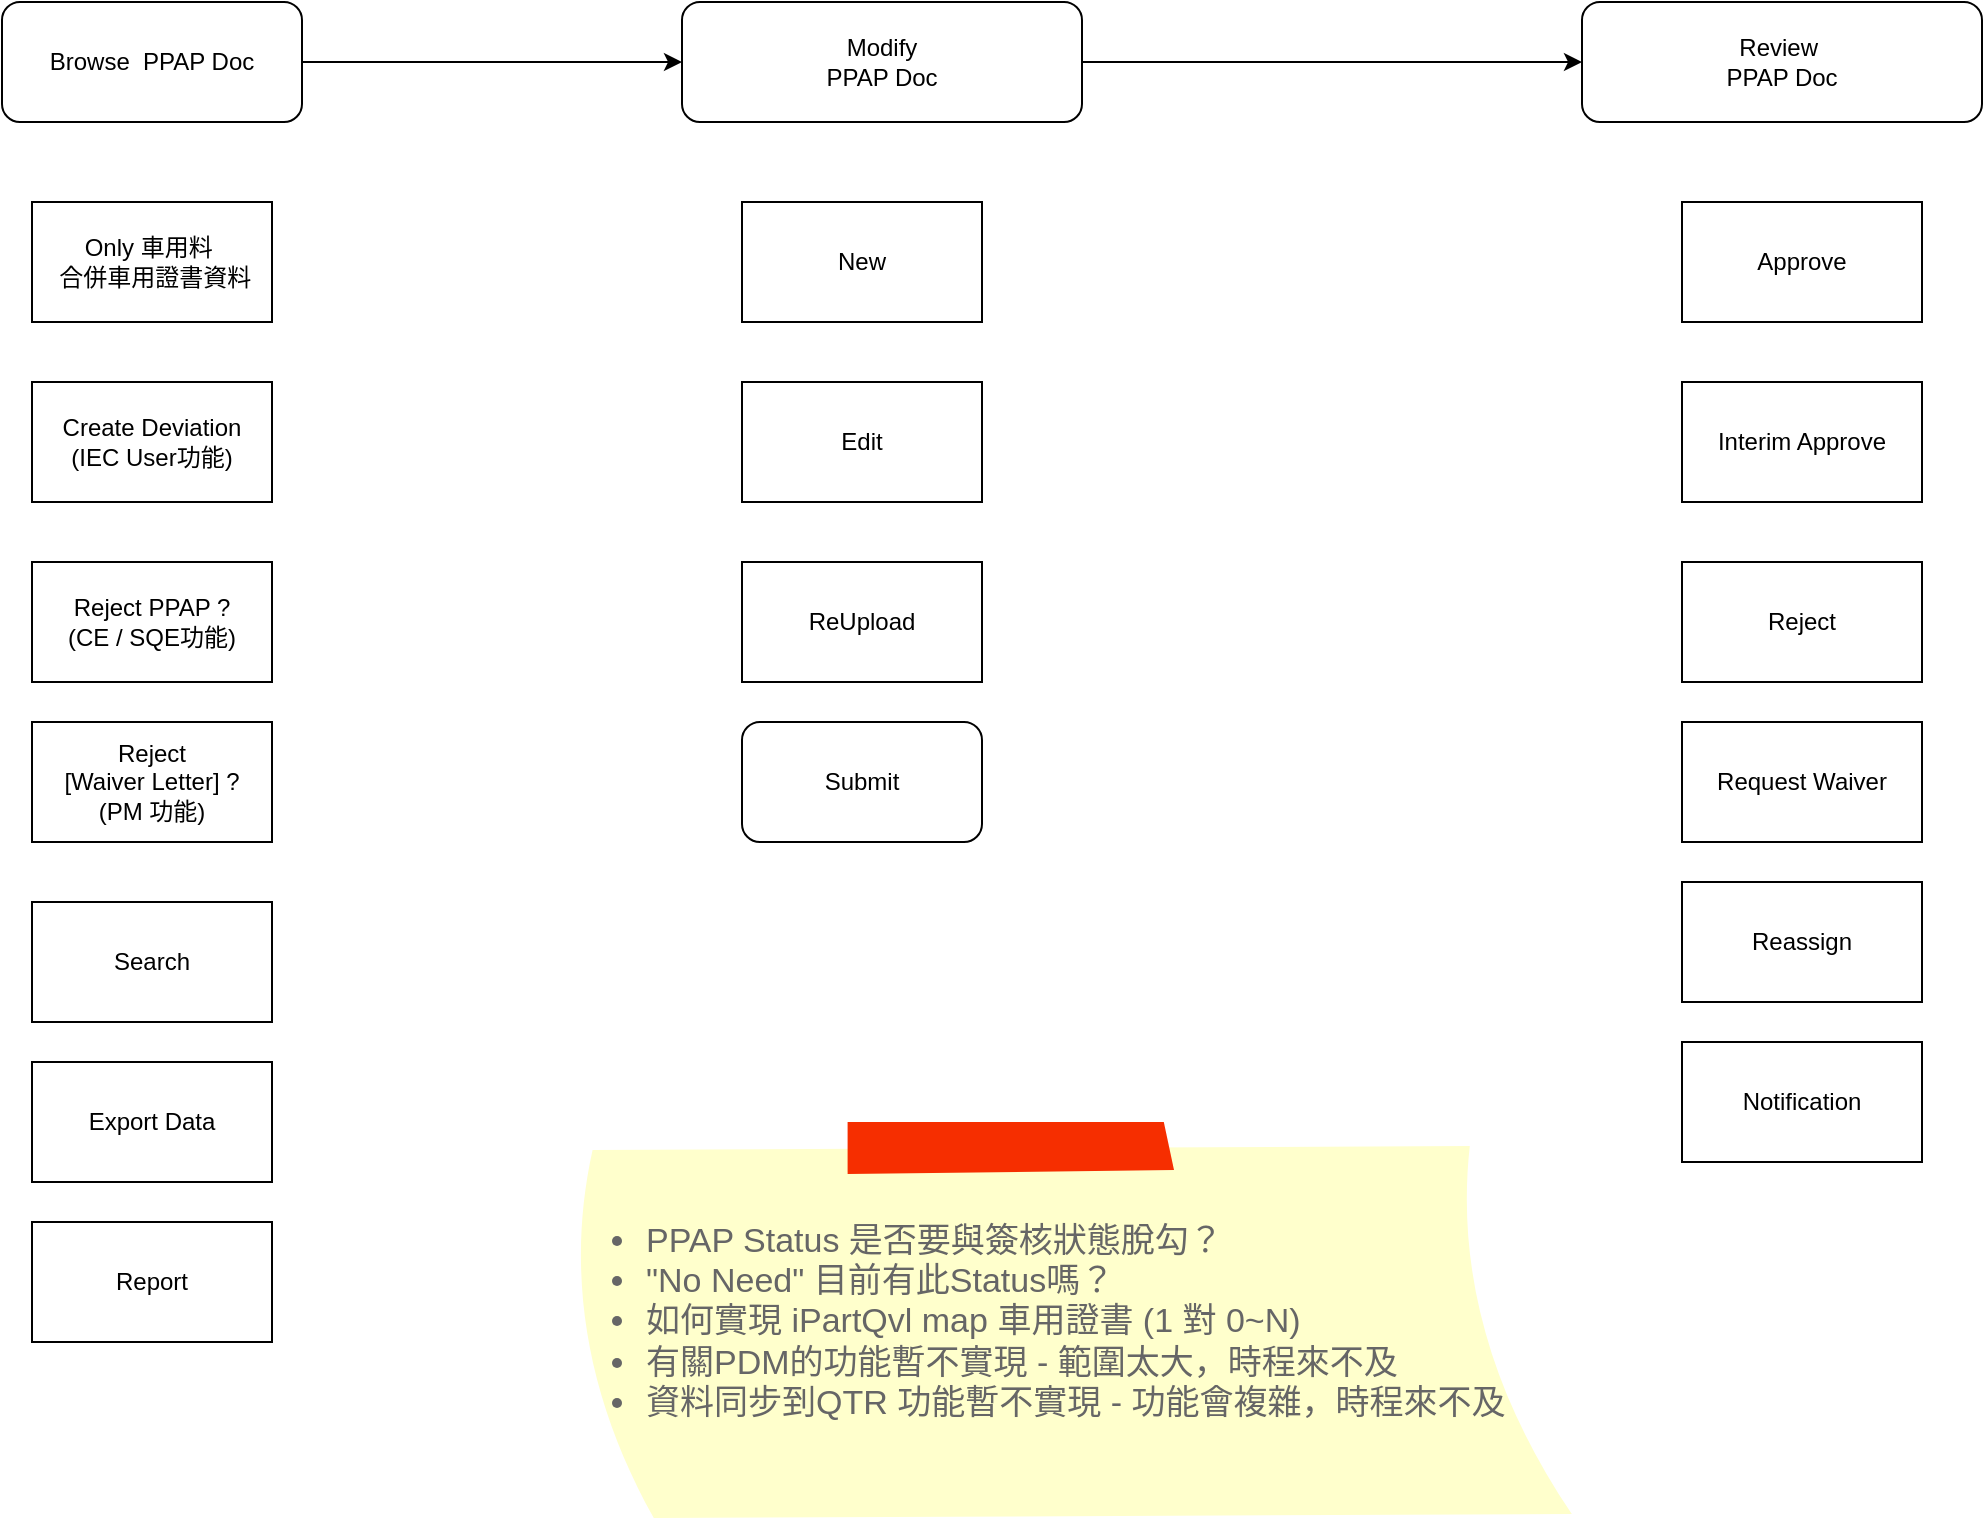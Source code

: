 <mxfile version="24.8.4" pages="9">
  <diagram name="Features" id="2lQOwOSVrtgNJIZe9jZu">
    <mxGraphModel dx="1674" dy="746" grid="1" gridSize="10" guides="1" tooltips="1" connect="1" arrows="1" fold="1" page="1" pageScale="1" pageWidth="1600" pageHeight="900" math="0" shadow="0">
      <root>
        <mxCell id="0" />
        <mxCell id="1" parent="0" />
        <mxCell id="3qs9lArDvmTefelS9yJH-6" value="" style="edgeStyle=orthogonalEdgeStyle;rounded=0;orthogonalLoop=1;jettySize=auto;html=1;" parent="1" source="3qs9lArDvmTefelS9yJH-4" target="3qs9lArDvmTefelS9yJH-5" edge="1">
          <mxGeometry relative="1" as="geometry" />
        </mxCell>
        <mxCell id="3qs9lArDvmTefelS9yJH-4" value="Browse&amp;nbsp; PPAP Doc" style="rounded=1;whiteSpace=wrap;html=1;" parent="1" vertex="1">
          <mxGeometry x="130" y="140" width="150" height="60" as="geometry" />
        </mxCell>
        <mxCell id="3qs9lArDvmTefelS9yJH-8" value="" style="edgeStyle=orthogonalEdgeStyle;rounded=0;orthogonalLoop=1;jettySize=auto;html=1;entryX=0;entryY=0.5;entryDx=0;entryDy=0;" parent="1" source="3qs9lArDvmTefelS9yJH-5" target="3qs9lArDvmTefelS9yJH-9" edge="1">
          <mxGeometry relative="1" as="geometry">
            <mxPoint x="630" y="170" as="targetPoint" />
          </mxGeometry>
        </mxCell>
        <mxCell id="3qs9lArDvmTefelS9yJH-5" value="Modify&lt;div&gt;PPAP Doc&lt;/div&gt;" style="whiteSpace=wrap;html=1;rounded=1;" parent="1" vertex="1">
          <mxGeometry x="470" y="140" width="200" height="60" as="geometry" />
        </mxCell>
        <mxCell id="3qs9lArDvmTefelS9yJH-9" value="Review&amp;nbsp;&lt;div&gt;PPAP Doc&lt;/div&gt;" style="whiteSpace=wrap;html=1;rounded=1;" parent="1" vertex="1">
          <mxGeometry x="920" y="140" width="200" height="60" as="geometry" />
        </mxCell>
        <mxCell id="3qs9lArDvmTefelS9yJH-13" value="Approve" style="rounded=0;whiteSpace=wrap;html=1;" parent="1" vertex="1">
          <mxGeometry x="970" y="240" width="120" height="60" as="geometry" />
        </mxCell>
        <mxCell id="3qs9lArDvmTefelS9yJH-14" value="Reject" style="rounded=0;whiteSpace=wrap;html=1;" parent="1" vertex="1">
          <mxGeometry x="970" y="420" width="120" height="60" as="geometry" />
        </mxCell>
        <mxCell id="3qs9lArDvmTefelS9yJH-16" value="Interim Approve" style="rounded=0;whiteSpace=wrap;html=1;" parent="1" vertex="1">
          <mxGeometry x="970" y="330" width="120" height="60" as="geometry" />
        </mxCell>
        <mxCell id="3qs9lArDvmTefelS9yJH-17" value="Reassign" style="rounded=0;whiteSpace=wrap;html=1;" parent="1" vertex="1">
          <mxGeometry x="970" y="580" width="120" height="60" as="geometry" />
        </mxCell>
        <mxCell id="3qs9lArDvmTefelS9yJH-18" value="Notification" style="rounded=0;whiteSpace=wrap;html=1;" parent="1" vertex="1">
          <mxGeometry x="970" y="660" width="120" height="60" as="geometry" />
        </mxCell>
        <mxCell id="3qs9lArDvmTefelS9yJH-19" value="New" style="rounded=0;whiteSpace=wrap;html=1;" parent="1" vertex="1">
          <mxGeometry x="500" y="240" width="120" height="60" as="geometry" />
        </mxCell>
        <mxCell id="3qs9lArDvmTefelS9yJH-20" value="Edit" style="rounded=0;whiteSpace=wrap;html=1;" parent="1" vertex="1">
          <mxGeometry x="500" y="330" width="120" height="60" as="geometry" />
        </mxCell>
        <mxCell id="3qs9lArDvmTefelS9yJH-21" value="ReUpload" style="rounded=0;whiteSpace=wrap;html=1;" parent="1" vertex="1">
          <mxGeometry x="500" y="420" width="120" height="60" as="geometry" />
        </mxCell>
        <mxCell id="3qs9lArDvmTefelS9yJH-22" value="Request Waiver" style="rounded=0;whiteSpace=wrap;html=1;" parent="1" vertex="1">
          <mxGeometry x="970" y="500" width="120" height="60" as="geometry" />
        </mxCell>
        <mxCell id="3qs9lArDvmTefelS9yJH-23" value="Only 車用料&amp;nbsp;&lt;br&gt;&amp;nbsp;合併車用證書資料" style="rounded=0;whiteSpace=wrap;html=1;" parent="1" vertex="1">
          <mxGeometry x="145" y="240" width="120" height="60" as="geometry" />
        </mxCell>
        <mxCell id="3qs9lArDvmTefelS9yJH-25" value="Create Deviation&lt;div&gt;(IEC User功能)&lt;/div&gt;" style="rounded=0;whiteSpace=wrap;html=1;" parent="1" vertex="1">
          <mxGeometry x="145" y="330" width="120" height="60" as="geometry" />
        </mxCell>
        <mxCell id="3qs9lArDvmTefelS9yJH-26" value="Export Data" style="rounded=0;whiteSpace=wrap;html=1;" parent="1" vertex="1">
          <mxGeometry x="145" y="670" width="120" height="60" as="geometry" />
        </mxCell>
        <mxCell id="UvknEBqoRZ25gHzUtL---1" value="Reject PPAP ?&lt;br&gt;(CE / SQE功能)" style="rounded=0;whiteSpace=wrap;html=1;" parent="1" vertex="1">
          <mxGeometry x="145" y="420" width="120" height="60" as="geometry" />
        </mxCell>
        <mxCell id="UvknEBqoRZ25gHzUtL---2" value="Reject&lt;div&gt;[Waiver Letter] ?&lt;/div&gt;&lt;div&gt;(PM 功能)&lt;/div&gt;" style="rounded=0;whiteSpace=wrap;html=1;" parent="1" vertex="1">
          <mxGeometry x="145" y="500" width="120" height="60" as="geometry" />
        </mxCell>
        <mxCell id="UvknEBqoRZ25gHzUtL---3" value="Search" style="rounded=0;whiteSpace=wrap;html=1;" parent="1" vertex="1">
          <mxGeometry x="145" y="590" width="120" height="60" as="geometry" />
        </mxCell>
        <mxCell id="6lk12S8TFYUFcm2snJCi-1" value="Submit" style="rounded=1;whiteSpace=wrap;html=1;" parent="1" vertex="1">
          <mxGeometry x="500" y="500" width="120" height="60" as="geometry" />
        </mxCell>
        <mxCell id="XsGA1-Ea2F7nmksRV1BV-1" value="&lt;ul&gt;&lt;li&gt;PPAP Status 是否要與簽核狀態脫勾？&lt;/li&gt;&lt;li&gt;&quot;No Need&quot; 目前有此Status嗎？&lt;/li&gt;&lt;li&gt;如何實現 iPartQvl map 車用證書 (1 對 0~N)&lt;/li&gt;&lt;li&gt;有關PDM的功能暫不實現 - 範圍太大，時程來不及&lt;/li&gt;&lt;li&gt;資料同步到QTR 功能暫不實現 - 功能會複雜，時程來不及&lt;/li&gt;&lt;/ul&gt;" style="strokeWidth=1;shadow=0;dashed=0;align=left;html=1;shape=mxgraph.mockup.text.stickyNote2;fontColor=#666666;mainText=;fontSize=17;whiteSpace=wrap;fillColor=#ffffcc;strokeColor=#F62E00;" parent="1" vertex="1">
          <mxGeometry x="410" y="700" width="510" height="200" as="geometry" />
        </mxCell>
        <mxCell id="g0wqCg4hADsfRwUmDizi-1" value="Report" style="rounded=0;whiteSpace=wrap;html=1;" parent="1" vertex="1">
          <mxGeometry x="145" y="750" width="120" height="60" as="geometry" />
        </mxCell>
      </root>
    </mxGraphModel>
  </diagram>
  <diagram id="aaIznBiPh52CpOoMzuws" name="Browse Part &amp; Doc">
    <mxGraphModel dx="1674" dy="854" grid="1" gridSize="10" guides="1" tooltips="1" connect="1" arrows="1" fold="1" page="1" pageScale="1" pageWidth="1600" pageHeight="900" math="0" shadow="0">
      <root>
        <mxCell id="0" />
        <mxCell id="1" parent="0" />
        <mxCell id="H-meLhsX1Z5aO_tcpc4S-1" value="Vendor" style="shape=umlActor;verticalLabelPosition=bottom;verticalAlign=top;html=1;outlineConnect=0;" parent="1" vertex="1">
          <mxGeometry x="190" y="320" width="30" height="60" as="geometry" />
        </mxCell>
        <mxCell id="H-meLhsX1Z5aO_tcpc4S-2" value="CE/ SQE" style="shape=umlActor;verticalLabelPosition=bottom;verticalAlign=top;html=1;outlineConnect=0;" parent="1" vertex="1">
          <mxGeometry x="190" y="410" width="30" height="60" as="geometry" />
        </mxCell>
        <mxCell id="H-meLhsX1Z5aO_tcpc4S-3" value="Part List" style="rounded=1;whiteSpace=wrap;html=1;" parent="1" vertex="1">
          <mxGeometry x="656.25" y="280" width="120" height="60" as="geometry" />
        </mxCell>
        <mxCell id="H-meLhsX1Z5aO_tcpc4S-4" style="edgeStyle=orthogonalEdgeStyle;rounded=0;orthogonalLoop=1;jettySize=auto;html=1;entryX=0;entryY=0.5;entryDx=0;entryDy=0;" parent="1" source="H-meLhsX1Z5aO_tcpc4S-5" target="H-meLhsX1Z5aO_tcpc4S-3" edge="1">
          <mxGeometry relative="1" as="geometry">
            <Array as="points">
              <mxPoint x="490" y="380" />
              <mxPoint x="490" y="310" />
            </Array>
          </mxGeometry>
        </mxCell>
        <mxCell id="H-meLhsX1Z5aO_tcpc4S-9" style="edgeStyle=orthogonalEdgeStyle;rounded=0;orthogonalLoop=1;jettySize=auto;html=1;entryX=0;entryY=0.5;entryDx=0;entryDy=0;" parent="1" source="H-meLhsX1Z5aO_tcpc4S-5" target="H-meLhsX1Z5aO_tcpc4S-7" edge="1">
          <mxGeometry relative="1" as="geometry">
            <Array as="points">
              <mxPoint x="490" y="380" />
              <mxPoint x="490" y="430" />
            </Array>
          </mxGeometry>
        </mxCell>
        <mxCell id="H-meLhsX1Z5aO_tcpc4S-5" value="" style="strokeWidth=2;html=1;shape=mxgraph.flowchart.start_2;whiteSpace=wrap;" parent="1" vertex="1">
          <mxGeometry x="280" y="360" width="40" height="40" as="geometry" />
        </mxCell>
        <mxCell id="H-meLhsX1Z5aO_tcpc4S-6" value="&lt;ul style=&quot;font-size: 16px;&quot;&gt;&lt;li style=&quot;font-size: 16px;&quot;&gt;Only 車用(V)料號 對應到 Approved / Condition Approved車用證書，且為 最新版及證書類別為 IATF&amp;nbsp;16949&lt;/li&gt;&lt;li&gt;證書有多筆，資料就顯示1對多(1筆 Part - 0~N筆 證書)&lt;/li&gt;&lt;li&gt;若無證書，仍呈現一筆 Part， 但證書資訊空白&lt;/li&gt;&lt;li&gt;IEC 人員看到全部&amp;nbsp;&lt;/li&gt;&lt;li style=&quot;font-size: 16px;&quot;&gt;Vendor 只看到 對應的AVL 所屬的 Part&lt;/li&gt;&lt;li style=&quot;font-size: 16px;&quot;&gt;已建立的PPAP Document，不會因證書到期 影響&lt;/li&gt;&lt;li style=&quot;font-size: 16px;&quot;&gt;車用證書更新的，要更新對應PPAP 證書資訊&lt;/li&gt;&lt;li style=&quot;font-size: 16px;&quot;&gt;畫面要能識別出PPAP or Deviation&lt;/li&gt;&lt;/ul&gt;" style="shape=note;strokeWidth=2;fontSize=16;size=20;whiteSpace=wrap;html=1;fillColor=#fff2cc;strokeColor=#d6b656;fontColor=#666600;align=left;" parent="1" vertex="1">
          <mxGeometry x="500" y="70" width="510" height="190" as="geometry" />
        </mxCell>
        <mxCell id="H-meLhsX1Z5aO_tcpc4S-7" value="Doc List" style="rounded=1;whiteSpace=wrap;html=1;" parent="1" vertex="1">
          <mxGeometry x="660" y="400" width="120" height="60" as="geometry" />
        </mxCell>
        <mxCell id="YNeB9hR56P94sfzobhXi-1" value="&lt;ul style=&quot;font-size: 16px;&quot;&gt;&lt;li style=&quot;font-size: 16px;&quot;&gt;已建立 Doc 的 List&lt;/li&gt;&lt;li style=&quot;font-size: 16px;&quot;&gt;IEC 人員看到全部&amp;nbsp;&lt;/li&gt;&lt;li style=&quot;font-size: 16px;&quot;&gt;Vendor 只看到 對應的AVL 所屬的&amp;nbsp;&lt;/li&gt;&lt;/ul&gt;" style="shape=note;strokeWidth=2;fontSize=16;size=20;whiteSpace=wrap;html=1;fillColor=#fff2cc;strokeColor=#d6b656;fontColor=#666600;align=left;" parent="1" vertex="1">
          <mxGeometry x="500" y="480" width="470" height="80" as="geometry" />
        </mxCell>
      </root>
    </mxGraphModel>
  </diagram>
  <diagram id="D5M9r9c9ciFiH73yuRFm" name="Create PPAP Doc">
    <mxGraphModel dx="1434" dy="854" grid="1" gridSize="10" guides="1" tooltips="1" connect="1" arrows="1" fold="1" page="1" pageScale="1" pageWidth="1600" pageHeight="900" math="0" shadow="0">
      <root>
        <mxCell id="0" />
        <mxCell id="1" parent="0" />
        <mxCell id="SxZTmgLKhZ9S2x29_eqT-1" value="Vendor" style="shape=umlActor;verticalLabelPosition=bottom;verticalAlign=top;html=1;outlineConnect=0;" vertex="1" parent="1">
          <mxGeometry x="210" y="180" width="30" height="60" as="geometry" />
        </mxCell>
        <mxCell id="SxZTmgLKhZ9S2x29_eqT-2" value="CE/ SQE" style="shape=umlActor;verticalLabelPosition=bottom;verticalAlign=top;html=1;outlineConnect=0;" vertex="1" parent="1">
          <mxGeometry x="220" y="320" width="30" height="60" as="geometry" />
        </mxCell>
        <mxCell id="SxZTmgLKhZ9S2x29_eqT-5" style="edgeStyle=orthogonalEdgeStyle;rounded=0;orthogonalLoop=1;jettySize=auto;html=1;" edge="1" parent="1" source="SxZTmgLKhZ9S2x29_eqT-4" target="SxZTmgLKhZ9S2x29_eqT-7">
          <mxGeometry relative="1" as="geometry">
            <mxPoint x="470" y="270" as="targetPoint" />
          </mxGeometry>
        </mxCell>
        <mxCell id="SxZTmgLKhZ9S2x29_eqT-4" value="Browse Part" style="strokeWidth=2;html=1;shape=mxgraph.flowchart.start_2;whiteSpace=wrap;" vertex="1" parent="1">
          <mxGeometry x="290" y="230" width="80" height="80" as="geometry" />
        </mxCell>
        <mxCell id="fx9lqc2MCRad-O_W5LPz-2" value="" style="edgeStyle=orthogonalEdgeStyle;rounded=0;orthogonalLoop=1;jettySize=auto;html=1;" edge="1" parent="1" source="SxZTmgLKhZ9S2x29_eqT-7" target="fx9lqc2MCRad-O_W5LPz-1">
          <mxGeometry relative="1" as="geometry" />
        </mxCell>
        <mxCell id="SxZTmgLKhZ9S2x29_eqT-7" value="新增/ 修改 PPAP Doc" style="whiteSpace=wrap;html=1;rounded=1;" vertex="1" parent="1">
          <mxGeometry x="560" y="240" width="120" height="60" as="geometry" />
        </mxCell>
        <mxCell id="SxZTmgLKhZ9S2x29_eqT-9" value="&lt;ul style=&quot;font-size: 16px;&quot;&gt;&lt;li style=&quot;font-size: 16px;&quot;&gt;&lt;span style=&quot;font-size: 16px; font-family: 微軟正黑體;&quot;&gt;限 Not Upload,&amp;nbsp;&lt;/span&gt;Rejected, Waived, Interim Approval 可以New&lt;/li&gt;&lt;li style=&quot;font-size: 16px;&quot;&gt;必需要有車用證書及Vendor 讀品質手冊&lt;br style=&quot;font-size: 16px;&quot;&gt;(沒有證書 或 沒有讀取品質手冊，不可新增) &amp;gt;&amp;gt; &lt;font color=&quot;#ff0000&quot;&gt;建議 應該要在證書中增加資料，不可有空白的&lt;/font&gt;&lt;/li&gt;&lt;li style=&quot;font-size: 16px;&quot;&gt;未Submit前可修改&lt;/li&gt;&lt;li style=&quot;font-size: 16px;&quot;&gt;一張PPAP Doc , 同一AVL, 可以多筆的Part ??(&lt;font style=&quot;font-size: 16px;&quot; color=&quot;#ff0000&quot;&gt;還要確認簽核人員的分法&lt;/font&gt;)&lt;/li&gt;&lt;/ul&gt;" style="shape=note;strokeWidth=2;fontSize=16;size=20;whiteSpace=wrap;html=1;fillColor=#fff2cc;strokeColor=#d6b656;fontColor=#666600;align=left;" vertex="1" parent="1">
          <mxGeometry x="420" y="355" width="450" height="190" as="geometry" />
        </mxCell>
        <mxCell id="fx9lqc2MCRad-O_W5LPz-1" value="Submit" style="whiteSpace=wrap;html=1;rounded=1;" vertex="1" parent="1">
          <mxGeometry x="1040" y="240" width="120" height="60" as="geometry" />
        </mxCell>
        <mxCell id="fx9lqc2MCRad-O_W5LPz-3" value="&lt;ul style=&quot;font-size: 16px;&quot;&gt;&lt;li style=&quot;font-size: 16px;&quot;&gt;File is required&lt;/li&gt;&lt;li style=&quot;font-size: 16px;&quot;&gt;PPAP功能有自訂的簽核人員&lt;/li&gt;&lt;/ul&gt;" style="shape=note;strokeWidth=2;fontSize=16;size=20;whiteSpace=wrap;html=1;fillColor=#fff2cc;strokeColor=#d6b656;fontColor=#666600;align=left;" vertex="1" parent="1">
          <mxGeometry x="1000" y="360" width="250" height="70" as="geometry" />
        </mxCell>
      </root>
    </mxGraphModel>
  </diagram>
  <diagram id="3cIHGULB42fjTA29erJ9" name="Create Deviation">
    <mxGraphModel dx="1674" dy="746" grid="1" gridSize="10" guides="1" tooltips="1" connect="1" arrows="1" fold="1" page="1" pageScale="1" pageWidth="1600" pageHeight="900" math="0" shadow="0">
      <root>
        <mxCell id="0" />
        <mxCell id="1" parent="0" />
        <mxCell id="tIv-lUF_H9AUcWOmDZ9y-2" value="CE/ SQE" style="shape=umlActor;verticalLabelPosition=bottom;verticalAlign=top;html=1;outlineConnect=0;" parent="1" vertex="1">
          <mxGeometry x="130" y="230" width="30" height="60" as="geometry" />
        </mxCell>
        <mxCell id="tIv-lUF_H9AUcWOmDZ9y-5" style="edgeStyle=orthogonalEdgeStyle;rounded=0;orthogonalLoop=1;jettySize=auto;html=1;" parent="1" source="tIv-lUF_H9AUcWOmDZ9y-6" target="tIv-lUF_H9AUcWOmDZ9y-9" edge="1">
          <mxGeometry relative="1" as="geometry">
            <mxPoint x="486.25" y="270" as="targetPoint" />
          </mxGeometry>
        </mxCell>
        <mxCell id="tIv-lUF_H9AUcWOmDZ9y-6" value="Browse Part" style="strokeWidth=2;html=1;shape=mxgraph.flowchart.start_2;whiteSpace=wrap;" parent="1" vertex="1">
          <mxGeometry x="200" y="230" width="80" height="80" as="geometry" />
        </mxCell>
        <mxCell id="tIv-lUF_H9AUcWOmDZ9y-8" value="" style="edgeStyle=orthogonalEdgeStyle;rounded=0;orthogonalLoop=1;jettySize=auto;html=1;" parent="1" source="tIv-lUF_H9AUcWOmDZ9y-9" target="tIv-lUF_H9AUcWOmDZ9y-11" edge="1">
          <mxGeometry relative="1" as="geometry" />
        </mxCell>
        <mxCell id="tIv-lUF_H9AUcWOmDZ9y-9" value="新增/ 修改&amp;nbsp;&lt;div&gt;Deviation Doc&lt;/div&gt;" style="whiteSpace=wrap;html=1;rounded=1;" parent="1" vertex="1">
          <mxGeometry x="460" y="240" width="120" height="60" as="geometry" />
        </mxCell>
        <mxCell id="tIv-lUF_H9AUcWOmDZ9y-10" value="&lt;ul style=&quot;font-size: 16px;&quot;&gt;&lt;li style=&quot;font-size: 16px;&quot;&gt;&lt;span style=&quot;font-size: 16px; font-family: 微軟正黑體;&quot;&gt;限 No Need, Not Upload,&amp;nbsp;&lt;/span&gt;Rejected, Request Waiver, 可以 建立 Deviation&lt;/li&gt;&lt;li style=&quot;font-size: 16px;&quot;&gt;不檢核有無 車用證書及 不檢核 Vendor 已讀品質手冊&lt;/li&gt;&lt;li style=&quot;font-size: 16px;&quot;&gt;限同一個Project&amp;nbsp;&lt;/li&gt;&lt;li style=&quot;font-size: 16px;&quot;&gt;需上傳 Deviation / Waiver Letter (多檔)及填寫Comments&lt;/li&gt;&lt;li style=&quot;font-size: 16px;&quot;&gt;&lt;font style=&quot;font-size: 16px;&quot; color=&quot;#ff0000&quot;&gt;Create Deviation 是否要有Not Upload(Working)狀態或直接Submit？ 在Working / Reviewing 期間，Vendor是否可以New PPAP ??&lt;/font&gt;&lt;br style=&quot;font-size: 16px;&quot;&gt;&lt;/li&gt;&lt;/ul&gt;" style="shape=note;strokeWidth=2;fontSize=16;size=20;whiteSpace=wrap;html=1;fillColor=#fff2cc;strokeColor=#d6b656;fontColor=#666600;align=left;" parent="1" vertex="1">
          <mxGeometry x="240" y="340" width="490" height="230" as="geometry" />
        </mxCell>
        <mxCell id="tIv-lUF_H9AUcWOmDZ9y-11" value="Submit" style="whiteSpace=wrap;html=1;rounded=1;" parent="1" vertex="1">
          <mxGeometry x="880" y="240" width="120" height="60" as="geometry" />
        </mxCell>
        <mxCell id="tIv-lUF_H9AUcWOmDZ9y-12" value="&lt;ul style=&quot;font-size: 16px;&quot;&gt;&lt;li style=&quot;font-size: 16px;&quot;&gt;Deviation / Waiver Letter files is required&lt;/li&gt;&lt;li style=&quot;font-size: 16px;&quot;&gt;Comments is required&lt;/li&gt;&lt;li style=&quot;font-size: 16px;&quot;&gt;the same Project&lt;/li&gt;&lt;li style=&quot;font-size: 16px;&quot;&gt;簽核人員為該Project PM (refer PDM)&lt;/li&gt;&lt;/ul&gt;" style="shape=note;strokeWidth=2;fontSize=16;size=20;whiteSpace=wrap;html=1;fillColor=#fff2cc;strokeColor=#d6b656;fontColor=#666600;align=left;" parent="1" vertex="1">
          <mxGeometry x="810" y="345" width="320" height="130" as="geometry" />
        </mxCell>
      </root>
    </mxGraphModel>
  </diagram>
  <diagram id="Dit40r2peB-wDSlnwN4F" name="Signoff">
    <mxGraphModel dx="1434" dy="854" grid="1" gridSize="10" guides="1" tooltips="1" connect="1" arrows="1" fold="1" page="1" pageScale="1" pageWidth="1600" pageHeight="900" math="0" shadow="0">
      <root>
        <mxCell id="0" />
        <mxCell id="1" parent="0" />
        <mxCell id="z5UFPEyLu5g1v_xIywZ7-3" style="edgeStyle=orthogonalEdgeStyle;rounded=0;orthogonalLoop=1;jettySize=auto;html=1;" parent="1" source="z5UFPEyLu5g1v_xIywZ7-1" target="z5UFPEyLu5g1v_xIywZ7-2" edge="1">
          <mxGeometry relative="1" as="geometry" />
        </mxCell>
        <mxCell id="z5UFPEyLu5g1v_xIywZ7-1" value="CE / SQE" style="shape=umlActor;verticalLabelPosition=bottom;verticalAlign=top;html=1;outlineConnect=0;" parent="1" vertex="1">
          <mxGeometry x="280" y="180" width="30" height="60" as="geometry" />
        </mxCell>
        <mxCell id="z5UFPEyLu5g1v_xIywZ7-5" style="edgeStyle=orthogonalEdgeStyle;rounded=0;orthogonalLoop=1;jettySize=auto;html=1;" parent="1" source="z5UFPEyLu5g1v_xIywZ7-2" target="z5UFPEyLu5g1v_xIywZ7-4" edge="1">
          <mxGeometry relative="1" as="geometry" />
        </mxCell>
        <mxCell id="z5UFPEyLu5g1v_xIywZ7-2" value="PPAP Work List" style="rounded=1;whiteSpace=wrap;html=1;" parent="1" vertex="1">
          <mxGeometry x="450" y="180" width="120" height="60" as="geometry" />
        </mxCell>
        <mxCell id="z5UFPEyLu5g1v_xIywZ7-4" value="Signoff" style="rounded=1;whiteSpace=wrap;html=1;" parent="1" vertex="1">
          <mxGeometry x="700" y="180" width="120" height="60" as="geometry" />
        </mxCell>
        <mxCell id="z5UFPEyLu5g1v_xIywZ7-6" value="PM" style="shape=umlActor;verticalLabelPosition=bottom;verticalAlign=top;html=1;outlineConnect=0;" parent="1" vertex="1">
          <mxGeometry x="280" y="480" width="30" height="66" as="geometry" />
        </mxCell>
        <mxCell id="XOopwPPh0V0LjfhfSmbZ-4" value="" style="edgeStyle=orthogonalEdgeStyle;rounded=0;orthogonalLoop=1;jettySize=auto;html=1;" parent="1" source="XOopwPPh0V0LjfhfSmbZ-1" target="XOopwPPh0V0LjfhfSmbZ-3" edge="1">
          <mxGeometry relative="1" as="geometry" />
        </mxCell>
        <mxCell id="XOopwPPh0V0LjfhfSmbZ-1" value="Deviation Work List" style="rounded=1;whiteSpace=wrap;html=1;" parent="1" vertex="1">
          <mxGeometry x="450" y="490" width="120" height="60" as="geometry" />
        </mxCell>
        <mxCell id="XOopwPPh0V0LjfhfSmbZ-2" style="edgeStyle=orthogonalEdgeStyle;rounded=0;orthogonalLoop=1;jettySize=auto;html=1;entryX=-0.008;entryY=0.383;entryDx=0;entryDy=0;entryPerimeter=0;" parent="1" source="z5UFPEyLu5g1v_xIywZ7-6" target="XOopwPPh0V0LjfhfSmbZ-1" edge="1">
          <mxGeometry relative="1" as="geometry" />
        </mxCell>
        <mxCell id="XOopwPPh0V0LjfhfSmbZ-3" value="Signoff" style="whiteSpace=wrap;html=1;rounded=1;" parent="1" vertex="1">
          <mxGeometry x="700" y="490" width="120" height="60" as="geometry" />
        </mxCell>
        <mxCell id="XOopwPPh0V0LjfhfSmbZ-5" value="&lt;ul style=&quot;font-size: 16px;&quot;&gt;&lt;li style=&quot;font-size: 16px;&quot;&gt;選項:&amp;nbsp; Approve , Interim Approve, Request Waiver, Reject&lt;/li&gt;&lt;li style=&quot;font-size: 16px;&quot;&gt;流程只有1關&lt;/li&gt;&lt;li style=&quot;font-size: 16px;&quot;&gt;選項即為PPAP的狀態 (若原來Status = Waived, 則狀態仍為 Waived ,&amp;nbsp;&lt;font color=&quot;#ff3333&quot;&gt;&lt;span style=&quot;color: rgb(102, 102, 0);&quot;&gt;**&lt;/span&gt;那廠商看的是什麼 Stauts ?&lt;/font&gt;)&lt;br style=&quot;font-size: 16px;&quot;&gt;&lt;/li&gt;&lt;li style=&quot;font-size: 16px;&quot;&gt;Approve 及 Interim Approve需附上 File，即為 PSW(多檔), 廠商可下載&lt;/li&gt;&lt;li style=&quot;font-size: 16px;&quot;&gt;Interim Approve , Request Waiver , Reject 需寫Comments&lt;/li&gt;&lt;li style=&quot;font-size: 16px;&quot;&gt;要有Reassign 功能&lt;/li&gt;&lt;/ul&gt;" style="shape=note;strokeWidth=2;fontSize=16;size=20;whiteSpace=wrap;html=1;fillColor=#fff2cc;strokeColor=#d6b656;fontColor=#666600;align=left;" parent="1" vertex="1">
          <mxGeometry x="560" y="260" width="600" height="170" as="geometry" />
        </mxCell>
        <mxCell id="XOopwPPh0V0LjfhfSmbZ-6" value="&lt;ul style=&quot;font-size: 16px;&quot;&gt;&lt;li style=&quot;font-size: 16px;&quot;&gt;選項:&amp;nbsp; Approve , Reject&lt;/li&gt;&lt;li style=&quot;font-size: 16px;&quot;&gt;都有寫Comments&lt;/li&gt;&lt;li style=&quot;font-size: 16px;&quot;&gt;流程只有1關&lt;/li&gt;&lt;li style=&quot;font-size: 16px;&quot;&gt;要有Reassign 功能&amp;nbsp;&lt;/li&gt;&lt;li style=&quot;font-size: 16px;&quot;&gt;Approve 後，PPAP Status&amp;nbsp; =&amp;nbsp; Waived,&amp;nbsp;&lt;span style=&quot;font-family: 微軟正黑體; font-size: 16px;&quot;&gt;僅通知申請者&lt;/span&gt;&lt;span style=&quot;font-family: 微軟正黑體; font-size: 16px;&quot;&gt;(CE/SQE)&lt;/span&gt;&lt;span style=&quot;font-family: 微軟正黑體; font-size: 16px;&quot;&gt;與簽核者&lt;/span&gt;&lt;/li&gt;&lt;li style=&quot;font-size: 16px;&quot;&gt;Reject 後，PPAP Status 不變 (**設計待討論)&lt;/li&gt;&lt;/ul&gt;" style="shape=note;strokeWidth=2;fontSize=16;size=20;whiteSpace=wrap;html=1;fillColor=#fff2cc;strokeColor=#d6b656;fontColor=#666600;align=left;" parent="1" vertex="1">
          <mxGeometry x="560" y="580" width="560" height="160" as="geometry" />
        </mxCell>
      </root>
    </mxGraphModel>
  </diagram>
  <diagram id="4SBEBt5IIPJV-EvjyMs4" name="Revise">
    <mxGraphModel dx="1674" dy="746" grid="1" gridSize="10" guides="1" tooltips="1" connect="1" arrows="1" fold="1" page="1" pageScale="1" pageWidth="1600" pageHeight="900" math="0" shadow="0">
      <root>
        <mxCell id="0" />
        <mxCell id="1" parent="0" />
        <mxCell id="Eyu2QQ-xUgEo2NK1CAa7-1" value="PM" style="shape=umlActor;verticalLabelPosition=bottom;verticalAlign=top;html=1;outlineConnect=0;" parent="1" vertex="1">
          <mxGeometry x="70" y="740" width="30" height="60" as="geometry" />
        </mxCell>
        <mxCell id="I6s7K948Y5LTAs1uV04T-4" style="edgeStyle=orthogonalEdgeStyle;rounded=0;orthogonalLoop=1;jettySize=auto;html=1;" parent="1" source="I6s7K948Y5LTAs1uV04T-1" target="I6s7K948Y5LTAs1uV04T-3" edge="1">
          <mxGeometry relative="1" as="geometry" />
        </mxCell>
        <mxCell id="I6s7K948Y5LTAs1uV04T-1" value="Browse Part" style="strokeWidth=2;html=1;shape=mxgraph.flowchart.start_2;whiteSpace=wrap;" parent="1" vertex="1">
          <mxGeometry x="190" y="730" width="80" height="80" as="geometry" />
        </mxCell>
        <mxCell id="I6s7K948Y5LTAs1uV04T-2" style="edgeStyle=orthogonalEdgeStyle;rounded=0;orthogonalLoop=1;jettySize=auto;html=1;entryX=0;entryY=0.5;entryDx=0;entryDy=0;entryPerimeter=0;" parent="1" source="Eyu2QQ-xUgEo2NK1CAa7-1" target="I6s7K948Y5LTAs1uV04T-1" edge="1">
          <mxGeometry relative="1" as="geometry" />
        </mxCell>
        <mxCell id="I6s7K948Y5LTAs1uV04T-3" value="Revise Waived" style="rounded=1;whiteSpace=wrap;html=1;" parent="1" vertex="1">
          <mxGeometry x="390" y="740" width="120" height="60" as="geometry" />
        </mxCell>
        <mxCell id="I6s7K948Y5LTAs1uV04T-5" value="&lt;ul&gt;&lt;li&gt;&lt;font style=&quot;font-size: 16px;&quot;&gt;Only Wavied status&lt;/font&gt;&lt;/li&gt;&lt;li&gt;&lt;span style=&quot;font-size: 16px;&quot;&gt;PM 只能 revise 自己的Project&lt;/span&gt;&lt;/li&gt;&lt;li&gt;&lt;span style=&quot;font-size: 16px;&quot;&gt;Reivse 要寫Comments&lt;/span&gt;&lt;/li&gt;&lt;li&gt;&lt;span style=&quot;font-size: 16px;&quot;&gt;通知 Deviation的申請者(&lt;font color=&quot;#ff0000&quot;&gt;若已離職 或 職務變更 ??&lt;/font&gt;)&lt;/span&gt;&lt;/li&gt;&lt;li&gt;&lt;span style=&quot;font-size: 16px;&quot;&gt;Status 變為Rejected&lt;/span&gt;&lt;/li&gt;&lt;/ul&gt;" style="shape=note;strokeWidth=2;fontSize=14;size=20;whiteSpace=wrap;html=1;fillColor=#fff2cc;strokeColor=#d6b656;fontColor=#666600;align=left;" parent="1" vertex="1">
          <mxGeometry x="280" y="840" width="430" height="110" as="geometry" />
        </mxCell>
        <mxCell id="I6s7K948Y5LTAs1uV04T-6" value="Signoff" style="whiteSpace=wrap;html=1;rounded=1;" parent="1" vertex="1">
          <mxGeometry x="850" y="400" width="120" height="60" as="geometry" />
        </mxCell>
        <mxCell id="I6s7K948Y5LTAs1uV04T-8" value="&lt;ul&gt;&lt;li style=&quot;font-size: 16px;&quot;&gt;同PPAP Signoff功能&lt;/li&gt;&lt;li style=&quot;&quot;&gt;&lt;li style=&quot;&quot;&gt;&lt;span style=&quot;font-size: 16px;&quot;&gt;簽核結果後的通知&lt;/span&gt;&lt;/li&gt;&lt;ul&gt;&lt;li style=&quot;&quot;&gt;&lt;span style=&quot;font-size: 16px;&quot;&gt;不變，不通知廠商&lt;/span&gt;&lt;/li&gt;&lt;li style=&quot;&quot;&gt;&lt;span style=&quot;font-size: 16px; white-space: normal;&quot;&gt;Rejected，通知廠商&lt;/span&gt;&lt;/li&gt;&lt;li style=&quot;&quot;&gt;&lt;span style=&quot;font-size: 16px; background-color: initial;&quot;&gt;從Interim Approved/ Request Waiver&amp;nbsp; &amp;gt; Approved 通知廠商&lt;/span&gt;&lt;/li&gt;&lt;li style=&quot;&quot;&gt;&lt;span style=&quot;font-size: 16px; background-color: initial;&quot;&gt;從Approved / Request Waiver &amp;gt; Interim Approved, 通知廠商&lt;br&gt;&lt;/span&gt;&lt;/li&gt;&lt;li style=&quot;&quot;&gt;&lt;span style=&quot;font-size: 16px; background-color: initial;&quot;&gt;變成Request Waived，不通知廠商&lt;/span&gt;&lt;/li&gt;&lt;/ul&gt;&lt;/li&gt;&lt;/ul&gt;" style="shape=note;strokeWidth=2;fontSize=14;size=20;whiteSpace=wrap;html=1;fillColor=#fff2cc;strokeColor=#d6b656;fontColor=#666600;align=left;" parent="1" vertex="1">
          <mxGeometry x="810" y="490" width="520" height="190" as="geometry" />
        </mxCell>
        <mxCell id="Y3wqqnUoBa9AB1GJQwbM-1" value="CE / SQE&amp;nbsp;" style="shape=umlActor;verticalLabelPosition=bottom;verticalAlign=top;html=1;outlineConnect=0;" parent="1" vertex="1">
          <mxGeometry x="80" y="400" width="30" height="60" as="geometry" />
        </mxCell>
        <mxCell id="Y3wqqnUoBa9AB1GJQwbM-2" style="edgeStyle=orthogonalEdgeStyle;rounded=0;orthogonalLoop=1;jettySize=auto;html=1;" parent="1" source="Y3wqqnUoBa9AB1GJQwbM-3" target="Y3wqqnUoBa9AB1GJQwbM-4" edge="1">
          <mxGeometry relative="1" as="geometry" />
        </mxCell>
        <mxCell id="Y3wqqnUoBa9AB1GJQwbM-3" value="Browse Part" style="strokeWidth=2;html=1;shape=mxgraph.flowchart.start_2;whiteSpace=wrap;" parent="1" vertex="1">
          <mxGeometry x="220" y="390" width="80" height="80" as="geometry" />
        </mxCell>
        <mxCell id="Y3wqqnUoBa9AB1GJQwbM-8" style="edgeStyle=orthogonalEdgeStyle;rounded=0;orthogonalLoop=1;jettySize=auto;html=1;" parent="1" source="Y3wqqnUoBa9AB1GJQwbM-4" target="I6s7K948Y5LTAs1uV04T-6" edge="1">
          <mxGeometry relative="1" as="geometry" />
        </mxCell>
        <mxCell id="Y3wqqnUoBa9AB1GJQwbM-4" value="Revise&amp;nbsp;&lt;span style=&quot;background-color: initial;&quot;&gt;PPAP&lt;/span&gt;" style="rounded=1;whiteSpace=wrap;html=1;" parent="1" vertex="1">
          <mxGeometry x="390" y="400" width="170" height="60" as="geometry" />
        </mxCell>
        <mxCell id="Y3wqqnUoBa9AB1GJQwbM-7" style="edgeStyle=orthogonalEdgeStyle;rounded=0;orthogonalLoop=1;jettySize=auto;html=1;entryX=0;entryY=0.5;entryDx=0;entryDy=0;entryPerimeter=0;" parent="1" source="Y3wqqnUoBa9AB1GJQwbM-1" target="Y3wqqnUoBa9AB1GJQwbM-3" edge="1">
          <mxGeometry relative="1" as="geometry" />
        </mxCell>
        <mxCell id="Y3wqqnUoBa9AB1GJQwbM-9" value="&lt;ul&gt;&lt;li&gt;&lt;span style=&quot;font-size: 16px; background-color: initial;&quot;&gt;Only Approved / Interim Approved / Request Waiver&amp;nbsp;&lt;/span&gt;&lt;br&gt;&lt;/li&gt;&lt;li&gt;&lt;span style=&quot;font-size: 16px;&quot;&gt;Reivse 要寫Comments&lt;/span&gt;&lt;/li&gt;&lt;li&gt;&lt;span style=&quot;font-size: 16px;&quot;&gt;Status 變為 Reviewing&lt;/span&gt;&lt;/li&gt;&lt;li&gt;&lt;font style=&quot;font-size: 16px;&quot; color=&quot;#ff0000&quot;&gt;是否有限制CE / SQE 可以PPAP doc 可以revise ?&lt;/font&gt;&lt;/li&gt;&lt;li&gt;&lt;font color=&quot;#ff0000&quot;&gt;&lt;span style=&quot;font-size: 16px;&quot;&gt;改為1張PPAP Doc可以有多個Part，那Revise是1個Doc or 1 個Part ?&lt;/span&gt;&lt;/font&gt;&lt;/li&gt;&lt;/ul&gt;" style="shape=note;strokeWidth=2;fontSize=14;size=20;whiteSpace=wrap;html=1;fillColor=#fff2cc;strokeColor=#d6b656;fontColor=#666600;align=left;" parent="1" vertex="1">
          <mxGeometry x="250" y="510" width="440" height="140" as="geometry" />
        </mxCell>
      </root>
    </mxGraphModel>
  </diagram>
  <diagram id="CMSClFrkj7qauhFFBdWg" name="Status Diagram">
    <mxGraphModel dx="1434" dy="854" grid="1" gridSize="10" guides="1" tooltips="1" connect="1" arrows="1" fold="1" page="1" pageScale="1" pageWidth="1600" pageHeight="900" math="0" shadow="0">
      <root>
        <mxCell id="0" />
        <mxCell id="1" parent="0" />
        <mxCell id="-LSCTMFHxnZFkopPXz3e-5" style="edgeStyle=orthogonalEdgeStyle;rounded=0;orthogonalLoop=1;jettySize=auto;html=1;entryX=0.175;entryY=0.95;entryDx=0;entryDy=0;entryPerimeter=0;curved=1;" edge="1" parent="1" source="AeU0ogloD1aHFwemYmD--11" target="PkV4SQZDYyyAmIsSQVnX-10">
          <mxGeometry relative="1" as="geometry">
            <Array as="points">
              <mxPoint x="1045" y="1030" />
              <mxPoint x="371" y="1030" />
            </Array>
          </mxGeometry>
        </mxCell>
        <mxCell id="Fmg-gZdECfDzK7QzjhAZ-6" style="edgeStyle=orthogonalEdgeStyle;rounded=0;orthogonalLoop=1;jettySize=auto;html=1;exitX=1;exitY=0.5;exitDx=0;exitDy=0;entryX=0;entryY=0.75;entryDx=0;entryDy=0;curved=1;fillColor=#fa6800;strokeColor=#C73500;strokeWidth=3;" parent="1" source="PkV4SQZDYyyAmIsSQVnX-1" target="AeU0ogloD1aHFwemYmD--1" edge="1">
          <mxGeometry relative="1" as="geometry" />
        </mxCell>
        <mxCell id="PkV4SQZDYyyAmIsSQVnX-1" value="No Need&amp;nbsp;&lt;div&gt;(From PDM ??)&lt;/div&gt;" style="rounded=1;whiteSpace=wrap;html=1;" parent="1" vertex="1">
          <mxGeometry x="30" y="750" width="140" height="60" as="geometry" />
        </mxCell>
        <mxCell id="PkV4SQZDYyyAmIsSQVnX-4" style="edgeStyle=orthogonalEdgeStyle;rounded=0;orthogonalLoop=1;jettySize=auto;html=1;entryX=0.5;entryY=0;entryDx=0;entryDy=0;" parent="1" source="PkV4SQZDYyyAmIsSQVnX-2" target="PkV4SQZDYyyAmIsSQVnX-3" edge="1">
          <mxGeometry relative="1" as="geometry" />
        </mxCell>
        <mxCell id="Fmg-gZdECfDzK7QzjhAZ-1" style="edgeStyle=orthogonalEdgeStyle;rounded=0;orthogonalLoop=1;jettySize=auto;html=1;curved=1;entryX=0;entryY=0.25;entryDx=0;entryDy=0;fillColor=#fa6800;strokeColor=#C73500;strokeWidth=3;exitX=0;exitY=0.5;exitDx=0;exitDy=0;" parent="1" source="PkV4SQZDYyyAmIsSQVnX-2" target="AeU0ogloD1aHFwemYmD--1" edge="1">
          <mxGeometry relative="1" as="geometry">
            <mxPoint x="559.95" y="792.98" as="targetPoint" />
            <Array as="points">
              <mxPoint x="271" y="240" />
              <mxPoint x="271" y="730" />
              <mxPoint x="431" y="730" />
              <mxPoint x="431" y="780" />
              <mxPoint x="560" y="780" />
              <mxPoint x="560" y="785" />
            </Array>
            <mxPoint x="511" y="240" as="sourcePoint" />
          </mxGeometry>
        </mxCell>
        <mxCell id="PkV4SQZDYyyAmIsSQVnX-2" value="Not Upload" style="rounded=1;whiteSpace=wrap;html=1;fontSize=14;" parent="1" vertex="1">
          <mxGeometry x="540" y="210" width="210" height="60" as="geometry" />
        </mxCell>
        <mxCell id="PkV4SQZDYyyAmIsSQVnX-8" style="edgeStyle=orthogonalEdgeStyle;rounded=0;orthogonalLoop=1;jettySize=auto;html=1;curved=1;" parent="1" source="PkV4SQZDYyyAmIsSQVnX-14" target="PkV4SQZDYyyAmIsSQVnX-6" edge="1">
          <mxGeometry relative="1" as="geometry" />
        </mxCell>
        <mxCell id="PkV4SQZDYyyAmIsSQVnX-12" style="edgeStyle=orthogonalEdgeStyle;rounded=0;orthogonalLoop=1;jettySize=auto;html=1;curved=1;" parent="1" source="PkV4SQZDYyyAmIsSQVnX-15" target="PkV4SQZDYyyAmIsSQVnX-11" edge="1">
          <mxGeometry relative="1" as="geometry" />
        </mxCell>
        <mxCell id="PkV4SQZDYyyAmIsSQVnX-13" style="edgeStyle=orthogonalEdgeStyle;rounded=0;orthogonalLoop=1;jettySize=auto;html=1;entryX=0.5;entryY=0;entryDx=0;entryDy=0;curved=1;" parent="1" source="PkV4SQZDYyyAmIsSQVnX-3" target="PkV4SQZDYyyAmIsSQVnX-10" edge="1">
          <mxGeometry relative="1" as="geometry" />
        </mxCell>
        <mxCell id="PkV4SQZDYyyAmIsSQVnX-3" value="PPAP Reviewing" style="rounded=1;whiteSpace=wrap;html=1;" parent="1" vertex="1">
          <mxGeometry x="590" y="370" width="120" height="60" as="geometry" />
        </mxCell>
        <mxCell id="PkV4SQZDYyyAmIsSQVnX-5" value="Submit PPAP Doc" style="strokeWidth=1;shadow=0;dashed=0;align=center;html=1;shape=mxgraph.mockup.text.stickyNote2;fontColor=#666666;mainText=;fontSize=14;whiteSpace=wrap;fillColor=#ffffcc;strokeColor=#F62E00;" parent="1" vertex="1">
          <mxGeometry x="580" y="290" width="150" height="50" as="geometry" />
        </mxCell>
        <mxCell id="PkV4SQZDYyyAmIsSQVnX-6" value="Approved" style="rounded=1;whiteSpace=wrap;html=1;" parent="1" vertex="1">
          <mxGeometry x="1010" y="560" width="120" height="60" as="geometry" />
        </mxCell>
        <mxCell id="AeU0ogloD1aHFwemYmD--3" style="edgeStyle=orthogonalEdgeStyle;rounded=0;orthogonalLoop=1;jettySize=auto;html=1;curved=1;fillColor=#fa6800;strokeColor=#C73500;strokeWidth=3;" parent="1" source="PkV4SQZDYyyAmIsSQVnX-7" target="AeU0ogloD1aHFwemYmD--1" edge="1">
          <mxGeometry relative="1" as="geometry" />
        </mxCell>
        <mxCell id="PkV4SQZDYyyAmIsSQVnX-7" value="Interim Approved" style="rounded=1;whiteSpace=wrap;html=1;" parent="1" vertex="1">
          <mxGeometry x="580" y="550" width="120" height="60" as="geometry" />
        </mxCell>
        <mxCell id="PkV4SQZDYyyAmIsSQVnX-9" style="edgeStyle=orthogonalEdgeStyle;rounded=0;orthogonalLoop=1;jettySize=auto;html=1;curved=1;exitX=0.25;exitY=1;exitDx=0;exitDy=0;entryX=0.575;entryY=0.067;entryDx=0;entryDy=0;entryPerimeter=0;" parent="1" source="PkV4SQZDYyyAmIsSQVnX-3" target="PkV4SQZDYyyAmIsSQVnX-7" edge="1">
          <mxGeometry relative="1" as="geometry">
            <mxPoint x="660" y="440" as="sourcePoint" />
            <mxPoint x="660" y="560" as="targetPoint" />
          </mxGeometry>
        </mxCell>
        <mxCell id="PkV4SQZDYyyAmIsSQVnX-10" value="Rejected" style="rounded=1;whiteSpace=wrap;html=1;" parent="1" vertex="1">
          <mxGeometry x="350" y="550" width="120" height="60" as="geometry" />
        </mxCell>
        <mxCell id="AeU0ogloD1aHFwemYmD--2" style="edgeStyle=orthogonalEdgeStyle;rounded=0;orthogonalLoop=1;jettySize=auto;html=1;entryX=1;entryY=0.5;entryDx=0;entryDy=0;curved=1;exitX=0.442;exitY=1.033;exitDx=0;exitDy=0;exitPerimeter=0;fillColor=#fa6800;strokeColor=#C73500;strokeWidth=3;" parent="1" source="PkV4SQZDYyyAmIsSQVnX-11" target="AeU0ogloD1aHFwemYmD--1" edge="1">
          <mxGeometry relative="1" as="geometry">
            <mxPoint x="960" y="670" as="sourcePoint" />
            <Array as="points">
              <mxPoint x="885" y="612" />
              <mxPoint x="885" y="660" />
              <mxPoint x="890" y="660" />
              <mxPoint x="890" y="800" />
            </Array>
          </mxGeometry>
        </mxCell>
        <mxCell id="PkV4SQZDYyyAmIsSQVnX-11" value="Request Waiver" style="rounded=1;whiteSpace=wrap;html=1;" parent="1" vertex="1">
          <mxGeometry x="825" y="550" width="120" height="60" as="geometry" />
        </mxCell>
        <mxCell id="PkV4SQZDYyyAmIsSQVnX-16" value="PPAP Signoff" style="strokeWidth=1;shadow=0;dashed=0;align=center;html=1;shape=mxgraph.mockup.text.stickyNote2;fontColor=#990000;mainText=;fontSize=14;whiteSpace=wrap;fillColor=#ffffcc;strokeColor=#F62E00;" parent="1" vertex="1">
          <mxGeometry x="560" y="480" width="150" height="40" as="geometry" />
        </mxCell>
        <mxCell id="PkV4SQZDYyyAmIsSQVnX-17" value="PPAP Signoff" style="strokeWidth=1;shadow=0;dashed=0;align=center;html=1;shape=mxgraph.mockup.text.stickyNote2;fontColor=#990000;mainText=;fontSize=14;whiteSpace=wrap;fillColor=#ffffcc;strokeColor=#F62E00;" parent="1" vertex="1">
          <mxGeometry x="340" y="480" width="150" height="40" as="geometry" />
        </mxCell>
        <mxCell id="AeU0ogloD1aHFwemYmD--12" style="edgeStyle=orthogonalEdgeStyle;rounded=0;orthogonalLoop=1;jettySize=auto;html=1;curved=1;entryX=0;entryY=0.75;entryDx=0;entryDy=0;exitX=0.447;exitY=1.067;exitDx=0;exitDy=0;exitPerimeter=0;" parent="1" source="AeU0ogloD1aHFwemYmD--1" target="AeU0ogloD1aHFwemYmD--11" edge="1">
          <mxGeometry relative="1" as="geometry">
            <Array as="points">
              <mxPoint x="657" y="940" />
              <mxPoint x="960" y="940" />
            </Array>
          </mxGeometry>
        </mxCell>
        <mxCell id="AeU0ogloD1aHFwemYmD--1" value="Deviation Reviewing&amp;nbsp;&lt;div&gt;(是否需要此Status??)&lt;/div&gt;" style="rounded=1;whiteSpace=wrap;html=1;" parent="1" vertex="1">
          <mxGeometry x="590" y="770" width="150" height="60" as="geometry" />
        </mxCell>
        <mxCell id="AeU0ogloD1aHFwemYmD--4" style="edgeStyle=orthogonalEdgeStyle;rounded=0;orthogonalLoop=1;jettySize=auto;html=1;curved=1;exitX=0.5;exitY=1;exitDx=0;exitDy=0;entryX=0.25;entryY=0;entryDx=0;entryDy=0;fillColor=#fa6800;strokeColor=#C73500;strokeWidth=3;" parent="1" source="PkV4SQZDYyyAmIsSQVnX-10" target="AeU0ogloD1aHFwemYmD--1" edge="1">
          <mxGeometry relative="1" as="geometry">
            <mxPoint x="490" y="740" as="targetPoint" />
            <Array as="points">
              <mxPoint x="420" y="690" />
              <mxPoint x="612" y="690" />
              <mxPoint x="612" y="770" />
            </Array>
          </mxGeometry>
        </mxCell>
        <mxCell id="AeU0ogloD1aHFwemYmD--6" value="" style="edgeStyle=orthogonalEdgeStyle;rounded=0;orthogonalLoop=1;jettySize=auto;html=1;curved=1;" parent="1" source="PkV4SQZDYyyAmIsSQVnX-3" target="PkV4SQZDYyyAmIsSQVnX-15" edge="1">
          <mxGeometry relative="1" as="geometry">
            <mxPoint x="710" y="400" as="sourcePoint" />
            <mxPoint x="890" y="580" as="targetPoint" />
          </mxGeometry>
        </mxCell>
        <mxCell id="PkV4SQZDYyyAmIsSQVnX-15" value="PPAP Signoff" style="strokeWidth=1;shadow=0;dashed=0;align=center;html=1;shape=mxgraph.mockup.text.stickyNote2;fontColor=#990000;mainText=;fontSize=14;whiteSpace=wrap;fillColor=#ffffcc;strokeColor=#F62E00;" parent="1" vertex="1">
          <mxGeometry x="810" y="480" width="150" height="40" as="geometry" />
        </mxCell>
        <mxCell id="AeU0ogloD1aHFwemYmD--7" value="Create Deviation" style="strokeWidth=1;shadow=0;dashed=0;align=center;html=1;shape=mxgraph.mockup.text.stickyNote2;fontColor=#666666;mainText=;fontSize=14;whiteSpace=wrap;fillColor=#ffffcc;strokeColor=#F62E00;" parent="1" vertex="1">
          <mxGeometry x="825" y="660" width="150" height="40" as="geometry" />
        </mxCell>
        <mxCell id="AeU0ogloD1aHFwemYmD--8" value="Create Deviation" style="strokeWidth=1;shadow=0;dashed=0;align=center;html=1;shape=mxgraph.mockup.text.stickyNote2;fontColor=#666666;mainText=;fontSize=14;whiteSpace=wrap;fillColor=#ffffcc;strokeColor=#F62E00;" parent="1" vertex="1">
          <mxGeometry x="620" y="660" width="150" height="40" as="geometry" />
        </mxCell>
        <mxCell id="AeU0ogloD1aHFwemYmD--9" value="Create Deviation" style="strokeWidth=1;shadow=0;dashed=0;align=center;html=1;shape=mxgraph.mockup.text.stickyNote2;fontColor=#666666;mainText=;fontSize=14;whiteSpace=wrap;fillColor=#ffffcc;strokeColor=#F62E00;" parent="1" vertex="1">
          <mxGeometry x="400" y="670" width="150" height="40" as="geometry" />
        </mxCell>
        <mxCell id="AeU0ogloD1aHFwemYmD--11" value="Waived" style="rounded=1;whiteSpace=wrap;html=1;" parent="1" vertex="1">
          <mxGeometry x="970" y="900" width="150" height="60" as="geometry" />
        </mxCell>
        <mxCell id="AeU0ogloD1aHFwemYmD--13" value="Signoff Approved" style="strokeWidth=1;shadow=0;dashed=0;align=center;html=1;shape=mxgraph.mockup.text.stickyNote2;fontColor=#666666;mainText=;fontSize=14;whiteSpace=wrap;fillColor=#ffffcc;strokeColor=#F62E00;" parent="1" vertex="1">
          <mxGeometry x="650" y="890" width="150" height="40" as="geometry" />
        </mxCell>
        <mxCell id="Fmg-gZdECfDzK7QzjhAZ-2" value="Create Deviation" style="strokeWidth=1;shadow=0;dashed=0;align=center;html=1;shape=mxgraph.mockup.text.stickyNote2;fontColor=#666666;mainText=;fontSize=14;whiteSpace=wrap;fillColor=#ffffcc;strokeColor=#F62E00;" parent="1" vertex="1">
          <mxGeometry x="230" y="380" width="150" height="40" as="geometry" />
        </mxCell>
        <mxCell id="Fmg-gZdECfDzK7QzjhAZ-3" value="" style="edgeStyle=orthogonalEdgeStyle;rounded=0;orthogonalLoop=1;jettySize=auto;html=1;curved=1;" parent="1" source="PkV4SQZDYyyAmIsSQVnX-3" target="PkV4SQZDYyyAmIsSQVnX-14" edge="1">
          <mxGeometry relative="1" as="geometry">
            <mxPoint x="710" y="400" as="sourcePoint" />
            <mxPoint x="1070" y="560" as="targetPoint" />
          </mxGeometry>
        </mxCell>
        <mxCell id="PkV4SQZDYyyAmIsSQVnX-14" value="PPAP Signoff" style="strokeWidth=1;shadow=0;dashed=0;align=center;html=1;shape=mxgraph.mockup.text.stickyNote2;fontColor=#990000;mainText=;fontSize=14;whiteSpace=wrap;fillColor=#ffffcc;strokeColor=#F62E00;" parent="1" vertex="1">
          <mxGeometry x="990" y="480" width="150" height="40" as="geometry" />
        </mxCell>
        <mxCell id="AeU0ogloD1aHFwemYmD--10" value="Create Deviation" style="strokeWidth=1;shadow=0;dashed=0;align=center;html=1;shape=mxgraph.mockup.text.stickyNote2;fontColor=#666666;mainText=;fontSize=14;whiteSpace=wrap;fillColor=#ffffcc;strokeColor=#F62E00;" parent="1" vertex="1">
          <mxGeometry x="220" y="770" width="150" height="40" as="geometry" />
        </mxCell>
        <mxCell id="9gEHq3YdS21CD0J7_fhU-5" style="edgeStyle=orthogonalEdgeStyle;rounded=0;orthogonalLoop=1;jettySize=auto;html=1;entryX=1;entryY=0.25;entryDx=0;entryDy=0;curved=1;fillColor=#008a00;strokeColor=#005700;strokeWidth=3;" parent="1" source="9gEHq3YdS21CD0J7_fhU-1" target="PkV4SQZDYyyAmIsSQVnX-3" edge="1">
          <mxGeometry relative="1" as="geometry">
            <Array as="points">
              <mxPoint x="1300" y="770" />
              <mxPoint x="1300" y="385" />
            </Array>
          </mxGeometry>
        </mxCell>
        <mxCell id="9gEHq3YdS21CD0J7_fhU-1" value="" style="html=1;points=[];perimeter=orthogonalPerimeter;fillColor=strokeColor;" parent="1" vertex="1">
          <mxGeometry x="1220" y="730" width="5" height="80" as="geometry" />
        </mxCell>
        <mxCell id="9gEHq3YdS21CD0J7_fhU-2" style="edgeStyle=orthogonalEdgeStyle;rounded=0;orthogonalLoop=1;jettySize=auto;html=1;curved=1;fillColor=#008a00;strokeColor=#005700;strokeWidth=3;entryX=-0.2;entryY=0.8;entryDx=0;entryDy=0;entryPerimeter=0;" parent="1" source="PkV4SQZDYyyAmIsSQVnX-7" target="9gEHq3YdS21CD0J7_fhU-1" edge="1">
          <mxGeometry relative="1" as="geometry">
            <Array as="points">
              <mxPoint x="820" y="591" />
              <mxPoint x="820" y="801" />
              <mxPoint x="970" y="801" />
              <mxPoint x="970" y="800" />
              <mxPoint x="1210" y="800" />
              <mxPoint x="1210" y="794" />
            </Array>
            <mxPoint x="680" y="590.96" as="sourcePoint" />
            <mxPoint x="1010" y="780" as="targetPoint" />
          </mxGeometry>
        </mxCell>
        <mxCell id="9gEHq3YdS21CD0J7_fhU-3" style="edgeStyle=orthogonalEdgeStyle;rounded=0;orthogonalLoop=1;jettySize=auto;html=1;curved=1;fillColor=#008a00;strokeColor=#005700;strokeWidth=3;" parent="1" source="PkV4SQZDYyyAmIsSQVnX-11" edge="1">
          <mxGeometry relative="1" as="geometry">
            <mxPoint x="1223" y="770" as="targetPoint" />
            <Array as="points">
              <mxPoint x="990" y="580" />
              <mxPoint x="990" y="770" />
            </Array>
          </mxGeometry>
        </mxCell>
        <mxCell id="9gEHq3YdS21CD0J7_fhU-4" style="edgeStyle=orthogonalEdgeStyle;rounded=0;orthogonalLoop=1;jettySize=auto;html=1;entryX=0.2;entryY=0.15;entryDx=0;entryDy=0;entryPerimeter=0;curved=1;fillColor=#008a00;strokeColor=#005700;strokeWidth=3;" parent="1" source="PkV4SQZDYyyAmIsSQVnX-6" target="9gEHq3YdS21CD0J7_fhU-1" edge="1">
          <mxGeometry relative="1" as="geometry" />
        </mxCell>
        <mxCell id="9gEHq3YdS21CD0J7_fhU-6" value="Revise PPAP" style="strokeWidth=1;shadow=0;dashed=0;align=center;html=1;shape=mxgraph.mockup.text.stickyNote2;fontColor=#4D9900;mainText=;fontSize=14;whiteSpace=wrap;fillColor=#ffffcc;strokeColor=#F62E00;fontStyle=1" parent="1" vertex="1">
          <mxGeometry x="1210" y="600" width="150" height="40" as="geometry" />
        </mxCell>
        <mxCell id="AeU0ogloD1aHFwemYmD--15" value="Revise Deviation" style="strokeWidth=1;shadow=0;dashed=0;align=center;html=1;shape=mxgraph.mockup.text.stickyNote2;fontColor=#666666;mainText=;fontSize=14;whiteSpace=wrap;fillColor=#ffffcc;strokeColor=#F62E00;" parent="1" vertex="1">
          <mxGeometry x="660" y="1010" width="150" height="40" as="geometry" />
        </mxCell>
      </root>
    </mxGraphModel>
  </diagram>
  <diagram id="saIViPipOnHaBD6EhVu4" name="Task-Flow">
    <mxGraphModel dx="1384" dy="676" grid="1" gridSize="10" guides="1" tooltips="1" connect="1" arrows="1" fold="1" page="1" pageScale="1" pageWidth="1600" pageHeight="900" math="0" shadow="0">
      <root>
        <mxCell id="0" />
        <mxCell id="1" parent="0" />
        <mxCell id="K2XC-GIYJPOafVQL0Nnj-32" style="edgeStyle=orthogonalEdgeStyle;rounded=0;orthogonalLoop=1;jettySize=auto;html=1;" parent="1" source="K2XC-GIYJPOafVQL0Nnj-1" target="K2XC-GIYJPOafVQL0Nnj-4" edge="1">
          <mxGeometry relative="1" as="geometry" />
        </mxCell>
        <mxCell id="K2XC-GIYJPOafVQL0Nnj-1" value="CE / SQE / Vendor" style="shape=umlActor;verticalLabelPosition=bottom;verticalAlign=top;html=1;outlineConnect=0;" parent="1" vertex="1">
          <mxGeometry x="110" y="420" width="30" height="60" as="geometry" />
        </mxCell>
        <mxCell id="K2XC-GIYJPOafVQL0Nnj-34" value="" style="edgeStyle=orthogonalEdgeStyle;rounded=0;orthogonalLoop=1;jettySize=auto;html=1;" parent="1" source="K2XC-GIYJPOafVQL0Nnj-2" target="K2XC-GIYJPOafVQL0Nnj-33" edge="1">
          <mxGeometry relative="1" as="geometry" />
        </mxCell>
        <mxCell id="K2XC-GIYJPOafVQL0Nnj-2" value="登入" style="rounded=0;whiteSpace=wrap;html=1;fillColor=#bac8d3;strokeColor=#23445d;" parent="1" vertex="1">
          <mxGeometry x="230" y="120" width="120" height="60" as="geometry" />
        </mxCell>
        <mxCell id="K2XC-GIYJPOafVQL0Nnj-9" value="" style="edgeStyle=orthogonalEdgeStyle;rounded=0;orthogonalLoop=1;jettySize=auto;html=1;" parent="1" source="K2XC-GIYJPOafVQL0Nnj-4" target="K2XC-GIYJPOafVQL0Nnj-8" edge="1">
          <mxGeometry relative="1" as="geometry" />
        </mxCell>
        <mxCell id="K2XC-GIYJPOafVQL0Nnj-23" style="edgeStyle=orthogonalEdgeStyle;rounded=0;orthogonalLoop=1;jettySize=auto;html=1;exitX=0.5;exitY=1;exitDx=0;exitDy=0;entryX=0;entryY=0.5;entryDx=0;entryDy=0;" parent="1" source="K2XC-GIYJPOafVQL0Nnj-4" target="K2XC-GIYJPOafVQL0Nnj-22" edge="1">
          <mxGeometry relative="1" as="geometry">
            <Array as="points" />
          </mxGeometry>
        </mxCell>
        <mxCell id="K2XC-GIYJPOafVQL0Nnj-4" value="瀏覽 PPAP List&amp;nbsp;&lt;div&gt;By Part&lt;/div&gt;" style="whiteSpace=wrap;html=1;rounded=0;" parent="1" vertex="1">
          <mxGeometry x="240" y="420" width="120" height="60" as="geometry" />
        </mxCell>
        <mxCell id="K2XC-GIYJPOafVQL0Nnj-11" value="" style="edgeStyle=orthogonalEdgeStyle;rounded=0;orthogonalLoop=1;jettySize=auto;html=1;" parent="1" source="K2XC-GIYJPOafVQL0Nnj-8" target="K2XC-GIYJPOafVQL0Nnj-10" edge="1">
          <mxGeometry relative="1" as="geometry" />
        </mxCell>
        <mxCell id="K2XC-GIYJPOafVQL0Nnj-8" value="挑選 Item" style="whiteSpace=wrap;html=1;rounded=0;" parent="1" vertex="1">
          <mxGeometry x="410" y="420" width="120" height="60" as="geometry" />
        </mxCell>
        <mxCell id="K2XC-GIYJPOafVQL0Nnj-13" value="" style="edgeStyle=orthogonalEdgeStyle;rounded=0;orthogonalLoop=1;jettySize=auto;html=1;" parent="1" source="K2XC-GIYJPOafVQL0Nnj-10" target="K2XC-GIYJPOafVQL0Nnj-12" edge="1">
          <mxGeometry relative="1" as="geometry" />
        </mxCell>
        <mxCell id="K2XC-GIYJPOafVQL0Nnj-10" value="執行新增" style="whiteSpace=wrap;html=1;rounded=0;" parent="1" vertex="1">
          <mxGeometry x="580" y="420" width="120" height="60" as="geometry" />
        </mxCell>
        <mxCell id="K2XC-GIYJPOafVQL0Nnj-15" value="" style="edgeStyle=orthogonalEdgeStyle;rounded=0;orthogonalLoop=1;jettySize=auto;html=1;" parent="1" source="K2XC-GIYJPOafVQL0Nnj-12" target="K2XC-GIYJPOafVQL0Nnj-14" edge="1">
          <mxGeometry relative="1" as="geometry" />
        </mxCell>
        <mxCell id="K2XC-GIYJPOafVQL0Nnj-12" value="產生新表單" style="whiteSpace=wrap;html=1;rounded=0;" parent="1" vertex="1">
          <mxGeometry x="760" y="420" width="120" height="60" as="geometry" />
        </mxCell>
        <mxCell id="K2XC-GIYJPOafVQL0Nnj-17" value="" style="edgeStyle=orthogonalEdgeStyle;rounded=0;orthogonalLoop=1;jettySize=auto;html=1;" parent="1" source="K2XC-GIYJPOafVQL0Nnj-14" target="K2XC-GIYJPOafVQL0Nnj-16" edge="1">
          <mxGeometry relative="1" as="geometry" />
        </mxCell>
        <mxCell id="K2XC-GIYJPOafVQL0Nnj-14" value="維護表單" style="whiteSpace=wrap;html=1;rounded=0;" parent="1" vertex="1">
          <mxGeometry x="930" y="420" width="120" height="60" as="geometry" />
        </mxCell>
        <mxCell id="K2XC-GIYJPOafVQL0Nnj-19" value="" style="edgeStyle=orthogonalEdgeStyle;rounded=0;orthogonalLoop=1;jettySize=auto;html=1;" parent="1" source="K2XC-GIYJPOafVQL0Nnj-16" target="K2XC-GIYJPOafVQL0Nnj-18" edge="1">
          <mxGeometry relative="1" as="geometry" />
        </mxCell>
        <mxCell id="K2XC-GIYJPOafVQL0Nnj-16" value="上傳檔案" style="whiteSpace=wrap;html=1;rounded=0;" parent="1" vertex="1">
          <mxGeometry x="1100" y="420" width="120" height="60" as="geometry" />
        </mxCell>
        <mxCell id="K2XC-GIYJPOafVQL0Nnj-21" value="" style="edgeStyle=orthogonalEdgeStyle;rounded=0;orthogonalLoop=1;jettySize=auto;html=1;" parent="1" source="K2XC-GIYJPOafVQL0Nnj-18" target="K2XC-GIYJPOafVQL0Nnj-20" edge="1">
          <mxGeometry relative="1" as="geometry" />
        </mxCell>
        <mxCell id="K2XC-GIYJPOafVQL0Nnj-18" value="暫存" style="whiteSpace=wrap;html=1;rounded=0;" parent="1" vertex="1">
          <mxGeometry x="1260" y="420" width="120" height="60" as="geometry" />
        </mxCell>
        <mxCell id="K2XC-GIYJPOafVQL0Nnj-20" value="送出表單" style="whiteSpace=wrap;html=1;rounded=0;" parent="1" vertex="1">
          <mxGeometry x="1420" y="420" width="120" height="60" as="geometry" />
        </mxCell>
        <mxCell id="K2XC-GIYJPOafVQL0Nnj-22" value="修改" style="rounded=0;whiteSpace=wrap;html=1;" parent="1" vertex="1">
          <mxGeometry x="540" y="600" width="120" height="60" as="geometry" />
        </mxCell>
        <mxCell id="K2XC-GIYJPOafVQL0Nnj-25" style="edgeStyle=orthogonalEdgeStyle;rounded=0;orthogonalLoop=1;jettySize=auto;html=1;entryX=0.417;entryY=0.95;entryDx=0;entryDy=0;entryPerimeter=0;" parent="1" source="K2XC-GIYJPOafVQL0Nnj-22" target="K2XC-GIYJPOafVQL0Nnj-14" edge="1">
          <mxGeometry relative="1" as="geometry" />
        </mxCell>
        <mxCell id="K2XC-GIYJPOafVQL0Nnj-26" value="建立 PPAP表單&amp;nbsp;" style="text;html=1;align=center;verticalAlign=middle;whiteSpace=wrap;rounded=0;fontSize=18;fontStyle=1" parent="1" vertex="1">
          <mxGeometry x="60" y="340" width="160" height="30" as="geometry" />
        </mxCell>
        <mxCell id="K2XC-GIYJPOafVQL0Nnj-45" style="edgeStyle=orthogonalEdgeStyle;rounded=0;orthogonalLoop=1;jettySize=auto;html=1;" parent="1" source="K2XC-GIYJPOafVQL0Nnj-27" target="K2XC-GIYJPOafVQL0Nnj-44" edge="1">
          <mxGeometry relative="1" as="geometry" />
        </mxCell>
        <mxCell id="K2XC-GIYJPOafVQL0Nnj-27" value="CE/ SQE" style="shape=umlActor;verticalLabelPosition=bottom;verticalAlign=top;html=1;outlineConnect=0;" parent="1" vertex="1">
          <mxGeometry x="110" y="800" width="30" height="60" as="geometry" />
        </mxCell>
        <mxCell id="K2XC-GIYJPOafVQL0Nnj-29" value="新版iSupplier驗證及授權" style="text;html=1;align=center;verticalAlign=middle;whiteSpace=wrap;rounded=0;fontSize=18;fontStyle=1" parent="1" vertex="1">
          <mxGeometry x="60" y="40" width="160" height="30" as="geometry" />
        </mxCell>
        <mxCell id="K2XC-GIYJPOafVQL0Nnj-31" style="edgeStyle=orthogonalEdgeStyle;rounded=0;orthogonalLoop=1;jettySize=auto;html=1;" parent="1" source="K2XC-GIYJPOafVQL0Nnj-30" target="K2XC-GIYJPOafVQL0Nnj-2" edge="1">
          <mxGeometry relative="1" as="geometry" />
        </mxCell>
        <mxCell id="K2XC-GIYJPOafVQL0Nnj-30" value="iSupplier User" style="shape=umlActor;verticalLabelPosition=bottom;verticalAlign=top;html=1;outlineConnect=0;" parent="1" vertex="1">
          <mxGeometry x="120" y="120" width="30" height="60" as="geometry" />
        </mxCell>
        <mxCell id="K2XC-GIYJPOafVQL0Nnj-36" value="" style="edgeStyle=orthogonalEdgeStyle;rounded=0;orthogonalLoop=1;jettySize=auto;html=1;" parent="1" source="K2XC-GIYJPOafVQL0Nnj-33" target="K2XC-GIYJPOafVQL0Nnj-35" edge="1">
          <mxGeometry relative="1" as="geometry" />
        </mxCell>
        <mxCell id="K2XC-GIYJPOafVQL0Nnj-33" value="Generate JWT" style="whiteSpace=wrap;html=1;rounded=0;" parent="1" vertex="1">
          <mxGeometry x="430" y="120" width="120" height="60" as="geometry" />
        </mxCell>
        <mxCell id="K2XC-GIYJPOafVQL0Nnj-38" value="" style="edgeStyle=orthogonalEdgeStyle;rounded=0;orthogonalLoop=1;jettySize=auto;html=1;" parent="1" source="K2XC-GIYJPOafVQL0Nnj-35" target="K2XC-GIYJPOafVQL0Nnj-37" edge="1">
          <mxGeometry relative="1" as="geometry" />
        </mxCell>
        <mxCell id="K2XC-GIYJPOafVQL0Nnj-35" value="Response Cookie" style="whiteSpace=wrap;html=1;rounded=0;fillColor=#bac8d3;strokeColor=#23445d;" parent="1" vertex="1">
          <mxGeometry x="630" y="120" width="120" height="60" as="geometry" />
        </mxCell>
        <mxCell id="K2XC-GIYJPOafVQL0Nnj-40" value="" style="edgeStyle=orthogonalEdgeStyle;rounded=0;orthogonalLoop=1;jettySize=auto;html=1;" parent="1" source="K2XC-GIYJPOafVQL0Nnj-37" target="K2XC-GIYJPOafVQL0Nnj-39" edge="1">
          <mxGeometry relative="1" as="geometry" />
        </mxCell>
        <mxCell id="K2XC-GIYJPOafVQL0Nnj-37" value="Goto New iSupplier&amp;nbsp;" style="whiteSpace=wrap;html=1;rounded=0;" parent="1" vertex="1">
          <mxGeometry x="830" y="120" width="120" height="60" as="geometry" />
        </mxCell>
        <mxCell id="K2XC-GIYJPOafVQL0Nnj-42" value="" style="edgeStyle=orthogonalEdgeStyle;rounded=0;orthogonalLoop=1;jettySize=auto;html=1;" parent="1" source="K2XC-GIYJPOafVQL0Nnj-39" target="K2XC-GIYJPOafVQL0Nnj-41" edge="1">
          <mxGeometry relative="1" as="geometry" />
        </mxCell>
        <mxCell id="K2XC-GIYJPOafVQL0Nnj-39" value="Cookie value to Authorization Token" style="whiteSpace=wrap;html=1;rounded=0;" parent="1" vertex="1">
          <mxGeometry x="1010" y="120" width="120" height="60" as="geometry" />
        </mxCell>
        <mxCell id="K2XC-GIYJPOafVQL0Nnj-41" value="Vaidate Token" style="whiteSpace=wrap;html=1;rounded=0;" parent="1" vertex="1">
          <mxGeometry x="1190" y="120" width="120" height="60" as="geometry" />
        </mxCell>
        <mxCell id="K2XC-GIYJPOafVQL0Nnj-43" value="建立 Deviation表單&amp;nbsp;" style="text;html=1;align=center;verticalAlign=middle;whiteSpace=wrap;rounded=0;fontSize=18;fontStyle=1" parent="1" vertex="1">
          <mxGeometry x="40" y="750" width="175" height="30" as="geometry" />
        </mxCell>
        <mxCell id="K2XC-GIYJPOafVQL0Nnj-47" style="edgeStyle=orthogonalEdgeStyle;rounded=0;orthogonalLoop=1;jettySize=auto;html=1;" parent="1" source="K2XC-GIYJPOafVQL0Nnj-44" target="K2XC-GIYJPOafVQL0Nnj-46" edge="1">
          <mxGeometry relative="1" as="geometry" />
        </mxCell>
        <mxCell id="K2XC-GIYJPOafVQL0Nnj-61" style="edgeStyle=orthogonalEdgeStyle;rounded=0;orthogonalLoop=1;jettySize=auto;html=1;entryX=0;entryY=0.5;entryDx=0;entryDy=0;exitX=0.5;exitY=1;exitDx=0;exitDy=0;" parent="1" source="K2XC-GIYJPOafVQL0Nnj-44" target="K2XC-GIYJPOafVQL0Nnj-60" edge="1">
          <mxGeometry relative="1" as="geometry" />
        </mxCell>
        <mxCell id="K2XC-GIYJPOafVQL0Nnj-44" value="瀏覽 PPAP List&amp;nbsp;&lt;div&gt;By Part&lt;/div&gt;" style="whiteSpace=wrap;html=1;rounded=0;" parent="1" vertex="1">
          <mxGeometry x="240" y="800" width="120" height="60" as="geometry" />
        </mxCell>
        <mxCell id="K2XC-GIYJPOafVQL0Nnj-59" style="edgeStyle=orthogonalEdgeStyle;rounded=0;orthogonalLoop=1;jettySize=auto;html=1;" parent="1" source="K2XC-GIYJPOafVQL0Nnj-46" target="K2XC-GIYJPOafVQL0Nnj-49" edge="1">
          <mxGeometry relative="1" as="geometry" />
        </mxCell>
        <mxCell id="K2XC-GIYJPOafVQL0Nnj-46" value="挑選 Item" style="whiteSpace=wrap;html=1;rounded=0;" parent="1" vertex="1">
          <mxGeometry x="410" y="800" width="120" height="60" as="geometry" />
        </mxCell>
        <mxCell id="K2XC-GIYJPOafVQL0Nnj-48" value="" style="edgeStyle=orthogonalEdgeStyle;rounded=0;orthogonalLoop=1;jettySize=auto;html=1;" parent="1" source="K2XC-GIYJPOafVQL0Nnj-49" target="K2XC-GIYJPOafVQL0Nnj-51" edge="1">
          <mxGeometry relative="1" as="geometry" />
        </mxCell>
        <mxCell id="K2XC-GIYJPOafVQL0Nnj-49" value="執行新增" style="whiteSpace=wrap;html=1;rounded=0;" parent="1" vertex="1">
          <mxGeometry x="580" y="800" width="120" height="60" as="geometry" />
        </mxCell>
        <mxCell id="K2XC-GIYJPOafVQL0Nnj-50" value="" style="edgeStyle=orthogonalEdgeStyle;rounded=0;orthogonalLoop=1;jettySize=auto;html=1;" parent="1" source="K2XC-GIYJPOafVQL0Nnj-51" target="K2XC-GIYJPOafVQL0Nnj-53" edge="1">
          <mxGeometry relative="1" as="geometry" />
        </mxCell>
        <mxCell id="K2XC-GIYJPOafVQL0Nnj-51" value="產生新表單" style="whiteSpace=wrap;html=1;rounded=0;" parent="1" vertex="1">
          <mxGeometry x="760" y="800" width="120" height="60" as="geometry" />
        </mxCell>
        <mxCell id="K2XC-GIYJPOafVQL0Nnj-52" value="" style="edgeStyle=orthogonalEdgeStyle;rounded=0;orthogonalLoop=1;jettySize=auto;html=1;" parent="1" source="K2XC-GIYJPOafVQL0Nnj-53" target="K2XC-GIYJPOafVQL0Nnj-55" edge="1">
          <mxGeometry relative="1" as="geometry" />
        </mxCell>
        <mxCell id="K2XC-GIYJPOafVQL0Nnj-53" value="維護表單" style="whiteSpace=wrap;html=1;rounded=0;" parent="1" vertex="1">
          <mxGeometry x="930" y="800" width="120" height="60" as="geometry" />
        </mxCell>
        <mxCell id="K2XC-GIYJPOafVQL0Nnj-54" value="" style="edgeStyle=orthogonalEdgeStyle;rounded=0;orthogonalLoop=1;jettySize=auto;html=1;" parent="1" source="K2XC-GIYJPOafVQL0Nnj-55" target="K2XC-GIYJPOafVQL0Nnj-57" edge="1">
          <mxGeometry relative="1" as="geometry" />
        </mxCell>
        <mxCell id="K2XC-GIYJPOafVQL0Nnj-55" value="上傳檔案" style="whiteSpace=wrap;html=1;rounded=0;" parent="1" vertex="1">
          <mxGeometry x="1100" y="800" width="120" height="60" as="geometry" />
        </mxCell>
        <mxCell id="K2XC-GIYJPOafVQL0Nnj-56" value="" style="edgeStyle=orthogonalEdgeStyle;rounded=0;orthogonalLoop=1;jettySize=auto;html=1;" parent="1" source="K2XC-GIYJPOafVQL0Nnj-57" target="K2XC-GIYJPOafVQL0Nnj-58" edge="1">
          <mxGeometry relative="1" as="geometry" />
        </mxCell>
        <mxCell id="K2XC-GIYJPOafVQL0Nnj-57" value="暫存" style="whiteSpace=wrap;html=1;rounded=0;" parent="1" vertex="1">
          <mxGeometry x="1260" y="800" width="120" height="60" as="geometry" />
        </mxCell>
        <mxCell id="K2XC-GIYJPOafVQL0Nnj-58" value="送出表單" style="whiteSpace=wrap;html=1;rounded=0;" parent="1" vertex="1">
          <mxGeometry x="1420" y="800" width="120" height="60" as="geometry" />
        </mxCell>
        <mxCell id="K2XC-GIYJPOafVQL0Nnj-62" style="edgeStyle=orthogonalEdgeStyle;rounded=0;orthogonalLoop=1;jettySize=auto;html=1;entryX=0.5;entryY=1;entryDx=0;entryDy=0;" parent="1" source="K2XC-GIYJPOafVQL0Nnj-60" target="K2XC-GIYJPOafVQL0Nnj-53" edge="1">
          <mxGeometry relative="1" as="geometry" />
        </mxCell>
        <mxCell id="K2XC-GIYJPOafVQL0Nnj-60" value="修改" style="rounded=0;whiteSpace=wrap;html=1;" parent="1" vertex="1">
          <mxGeometry x="540" y="920" width="120" height="60" as="geometry" />
        </mxCell>
        <mxCell id="VxB8lFkPMnUTOQD9Y7CC-1" value="簽核 PPAP" style="text;html=1;align=center;verticalAlign=middle;whiteSpace=wrap;rounded=0;fontSize=18;fontStyle=1" parent="1" vertex="1">
          <mxGeometry x="45" y="1100" width="175" height="30" as="geometry" />
        </mxCell>
        <mxCell id="VxB8lFkPMnUTOQD9Y7CC-4" value="" style="edgeStyle=orthogonalEdgeStyle;rounded=0;orthogonalLoop=1;jettySize=auto;html=1;" parent="1" source="VxB8lFkPMnUTOQD9Y7CC-2" target="VxB8lFkPMnUTOQD9Y7CC-3" edge="1">
          <mxGeometry relative="1" as="geometry" />
        </mxCell>
        <mxCell id="VxB8lFkPMnUTOQD9Y7CC-2" value="CE / SQE" style="shape=umlActor;verticalLabelPosition=bottom;verticalAlign=top;html=1;outlineConnect=0;" parent="1" vertex="1">
          <mxGeometry x="113" y="1150" width="30" height="60" as="geometry" />
        </mxCell>
        <mxCell id="VxB8lFkPMnUTOQD9Y7CC-6" value="" style="edgeStyle=orthogonalEdgeStyle;rounded=0;orthogonalLoop=1;jettySize=auto;html=1;" parent="1" source="VxB8lFkPMnUTOQD9Y7CC-3" target="VxB8lFkPMnUTOQD9Y7CC-5" edge="1">
          <mxGeometry relative="1" as="geometry" />
        </mxCell>
        <mxCell id="VxB8lFkPMnUTOQD9Y7CC-3" value="PPAP WorkList" style="whiteSpace=wrap;html=1;verticalAlign=middle;" parent="1" vertex="1">
          <mxGeometry x="240" y="1150" width="120" height="60" as="geometry" />
        </mxCell>
        <mxCell id="VxB8lFkPMnUTOQD9Y7CC-5" value="Signoff" style="whiteSpace=wrap;html=1;" parent="1" vertex="1">
          <mxGeometry x="440" y="1150" width="120" height="60" as="geometry" />
        </mxCell>
        <mxCell id="VxB8lFkPMnUTOQD9Y7CC-7" value="簽核 Deviation" style="text;html=1;align=center;verticalAlign=middle;whiteSpace=wrap;rounded=0;fontSize=18;fontStyle=1" parent="1" vertex="1">
          <mxGeometry x="45" y="1320" width="175" height="30" as="geometry" />
        </mxCell>
        <mxCell id="VxB8lFkPMnUTOQD9Y7CC-8" value="" style="edgeStyle=orthogonalEdgeStyle;rounded=0;orthogonalLoop=1;jettySize=auto;html=1;" parent="1" source="VxB8lFkPMnUTOQD9Y7CC-9" target="VxB8lFkPMnUTOQD9Y7CC-11" edge="1">
          <mxGeometry relative="1" as="geometry" />
        </mxCell>
        <mxCell id="VxB8lFkPMnUTOQD9Y7CC-9" value="EPM" style="shape=umlActor;verticalLabelPosition=bottom;verticalAlign=top;html=1;outlineConnect=0;" parent="1" vertex="1">
          <mxGeometry x="113" y="1370" width="30" height="60" as="geometry" />
        </mxCell>
        <mxCell id="VxB8lFkPMnUTOQD9Y7CC-10" value="" style="edgeStyle=orthogonalEdgeStyle;rounded=0;orthogonalLoop=1;jettySize=auto;html=1;" parent="1" source="VxB8lFkPMnUTOQD9Y7CC-11" target="VxB8lFkPMnUTOQD9Y7CC-12" edge="1">
          <mxGeometry relative="1" as="geometry" />
        </mxCell>
        <mxCell id="VxB8lFkPMnUTOQD9Y7CC-11" value="Deviation WorkList" style="whiteSpace=wrap;html=1;verticalAlign=middle;" parent="1" vertex="1">
          <mxGeometry x="240" y="1370" width="120" height="60" as="geometry" />
        </mxCell>
        <mxCell id="VxB8lFkPMnUTOQD9Y7CC-12" value="Signoff" style="whiteSpace=wrap;html=1;" parent="1" vertex="1">
          <mxGeometry x="440" y="1370" width="120" height="60" as="geometry" />
        </mxCell>
        <mxCell id="tlUPjzERrGAQ1_fpnGDf-1" value="Revise PPAP" style="text;html=1;align=center;verticalAlign=middle;whiteSpace=wrap;rounded=0;fontSize=18;fontStyle=1" parent="1" vertex="1">
          <mxGeometry x="52.5" y="1550" width="175" height="30" as="geometry" />
        </mxCell>
        <mxCell id="fhoS0c3YVJvgRyFDC3SL-3" style="edgeStyle=orthogonalEdgeStyle;rounded=0;orthogonalLoop=1;jettySize=auto;html=1;" parent="1" source="fhoS0c3YVJvgRyFDC3SL-1" target="fhoS0c3YVJvgRyFDC3SL-2" edge="1">
          <mxGeometry relative="1" as="geometry" />
        </mxCell>
        <mxCell id="fhoS0c3YVJvgRyFDC3SL-1" value="CE / SQE" style="shape=umlActor;verticalLabelPosition=bottom;verticalAlign=top;html=1;outlineConnect=0;" parent="1" vertex="1">
          <mxGeometry x="113" y="1590" width="30" height="60" as="geometry" />
        </mxCell>
        <mxCell id="fhoS0c3YVJvgRyFDC3SL-5" value="" style="edgeStyle=orthogonalEdgeStyle;rounded=0;orthogonalLoop=1;jettySize=auto;html=1;" parent="1" source="fhoS0c3YVJvgRyFDC3SL-2" target="fhoS0c3YVJvgRyFDC3SL-4" edge="1">
          <mxGeometry relative="1" as="geometry" />
        </mxCell>
        <mxCell id="fhoS0c3YVJvgRyFDC3SL-2" value="瀏覽 PPAP List&amp;nbsp;" style="whiteSpace=wrap;html=1;rounded=0;" parent="1" vertex="1">
          <mxGeometry x="240" y="1590" width="120" height="60" as="geometry" />
        </mxCell>
        <mxCell id="fhoS0c3YVJvgRyFDC3SL-7" value="" style="edgeStyle=orthogonalEdgeStyle;rounded=0;orthogonalLoop=1;jettySize=auto;html=1;" parent="1" source="fhoS0c3YVJvgRyFDC3SL-4" target="fhoS0c3YVJvgRyFDC3SL-6" edge="1">
          <mxGeometry relative="1" as="geometry" />
        </mxCell>
        <mxCell id="fhoS0c3YVJvgRyFDC3SL-4" value="挑選Item" style="whiteSpace=wrap;html=1;rounded=0;" parent="1" vertex="1">
          <mxGeometry x="440" y="1590" width="120" height="60" as="geometry" />
        </mxCell>
        <mxCell id="fhoS0c3YVJvgRyFDC3SL-9" value="" style="edgeStyle=orthogonalEdgeStyle;rounded=0;orthogonalLoop=1;jettySize=auto;html=1;" parent="1" source="fhoS0c3YVJvgRyFDC3SL-6" target="fhoS0c3YVJvgRyFDC3SL-8" edge="1">
          <mxGeometry relative="1" as="geometry" />
        </mxCell>
        <mxCell id="fhoS0c3YVJvgRyFDC3SL-6" value="執行Revise" style="whiteSpace=wrap;html=1;rounded=0;" parent="1" vertex="1">
          <mxGeometry x="640" y="1590" width="120" height="60" as="geometry" />
        </mxCell>
        <mxCell id="fhoS0c3YVJvgRyFDC3SL-8" value="(重新簽核PPAP)" style="whiteSpace=wrap;html=1;rounded=0;" parent="1" vertex="1">
          <mxGeometry x="840" y="1590" width="120" height="60" as="geometry" />
        </mxCell>
        <mxCell id="fhoS0c3YVJvgRyFDC3SL-10" style="edgeStyle=orthogonalEdgeStyle;rounded=0;orthogonalLoop=1;jettySize=auto;html=1;" parent="1" source="fhoS0c3YVJvgRyFDC3SL-11" target="fhoS0c3YVJvgRyFDC3SL-13" edge="1">
          <mxGeometry relative="1" as="geometry" />
        </mxCell>
        <mxCell id="fhoS0c3YVJvgRyFDC3SL-11" value="EPM" style="shape=umlActor;verticalLabelPosition=bottom;verticalAlign=top;html=1;outlineConnect=0;" parent="1" vertex="1">
          <mxGeometry x="113" y="1820" width="30" height="60" as="geometry" />
        </mxCell>
        <mxCell id="fhoS0c3YVJvgRyFDC3SL-12" value="" style="edgeStyle=orthogonalEdgeStyle;rounded=0;orthogonalLoop=1;jettySize=auto;html=1;" parent="1" source="fhoS0c3YVJvgRyFDC3SL-13" target="fhoS0c3YVJvgRyFDC3SL-15" edge="1">
          <mxGeometry relative="1" as="geometry" />
        </mxCell>
        <mxCell id="fhoS0c3YVJvgRyFDC3SL-13" value="瀏覽 PPAP List&amp;nbsp;" style="whiteSpace=wrap;html=1;rounded=0;" parent="1" vertex="1">
          <mxGeometry x="240" y="1820" width="120" height="60" as="geometry" />
        </mxCell>
        <mxCell id="fhoS0c3YVJvgRyFDC3SL-14" value="" style="edgeStyle=orthogonalEdgeStyle;rounded=0;orthogonalLoop=1;jettySize=auto;html=1;" parent="1" source="fhoS0c3YVJvgRyFDC3SL-15" target="fhoS0c3YVJvgRyFDC3SL-17" edge="1">
          <mxGeometry relative="1" as="geometry" />
        </mxCell>
        <mxCell id="fhoS0c3YVJvgRyFDC3SL-15" value="挑選Item" style="whiteSpace=wrap;html=1;rounded=0;" parent="1" vertex="1">
          <mxGeometry x="440" y="1820" width="120" height="60" as="geometry" />
        </mxCell>
        <mxCell id="fhoS0c3YVJvgRyFDC3SL-17" value="執行Revise" style="whiteSpace=wrap;html=1;rounded=0;" parent="1" vertex="1">
          <mxGeometry x="640" y="1820" width="120" height="60" as="geometry" />
        </mxCell>
        <mxCell id="fhoS0c3YVJvgRyFDC3SL-19" value="Revise Deviation" style="text;html=1;align=center;verticalAlign=middle;whiteSpace=wrap;rounded=0;fontSize=18;fontStyle=1" parent="1" vertex="1">
          <mxGeometry x="52.5" y="1760" width="175" height="30" as="geometry" />
        </mxCell>
      </root>
    </mxGraphModel>
  </diagram>
  <diagram id="Pl8-XSSqWVbxcN_bq6Zm" name="第 9 页">
    <mxGraphModel dx="1674" dy="746" grid="1" gridSize="10" guides="1" tooltips="1" connect="1" arrows="1" fold="1" page="1" pageScale="1" pageWidth="827" pageHeight="1169" math="0" shadow="0">
      <root>
        <mxCell id="0" />
        <mxCell id="1" parent="0" />
        <mxCell id="DSNnyY1lMqHtV5f7fKS--4" value="PPAP DOC: PD001 (Reviewing)&amp;nbsp;&lt;div&gt;&lt;br&gt;&lt;/div&gt;&lt;div&gt;&lt;br&gt;&lt;/div&gt;&lt;div&gt;&lt;br&gt;&lt;/div&gt;&lt;div&gt;&lt;br&gt;&lt;/div&gt;&lt;div&gt;&lt;br&gt;&lt;/div&gt;&lt;div&gt;&lt;br&gt;&lt;/div&gt;&lt;div&gt;&lt;br&gt;&lt;/div&gt;&lt;div&gt;&lt;br&gt;&lt;/div&gt;&lt;div&gt;&lt;br&gt;&lt;/div&gt;" style="shape=card;whiteSpace=wrap;html=1;" vertex="1" parent="1">
          <mxGeometry x="100" y="90" width="240" height="180" as="geometry" />
        </mxCell>
        <mxCell id="DoW3AR1DiGHrKE-tnTLx-90" value="" style="shape=table;startSize=0;container=1;collapsible=0;childLayout=tableLayout;" vertex="1" parent="1">
          <mxGeometry x="115" y="130" width="210" height="120" as="geometry" />
        </mxCell>
        <mxCell id="DoW3AR1DiGHrKE-tnTLx-91" value="" style="shape=tableRow;horizontal=0;startSize=0;swimlaneHead=0;swimlaneBody=0;strokeColor=inherit;top=0;left=0;bottom=0;right=0;collapsible=0;dropTarget=0;fillColor=none;points=[[0,0.5],[1,0.5]];portConstraint=eastwest;" vertex="1" parent="DoW3AR1DiGHrKE-tnTLx-90">
          <mxGeometry width="210" height="30" as="geometry" />
        </mxCell>
        <mxCell id="DoW3AR1DiGHrKE-tnTLx-92" value="Part" style="shape=partialRectangle;html=1;whiteSpace=wrap;connectable=0;strokeColor=inherit;overflow=hidden;fillColor=none;top=0;left=0;bottom=0;right=0;pointerEvents=1;" vertex="1" parent="DoW3AR1DiGHrKE-tnTLx-91">
          <mxGeometry width="30" height="30" as="geometry">
            <mxRectangle width="30" height="30" as="alternateBounds" />
          </mxGeometry>
        </mxCell>
        <mxCell id="DoW3AR1DiGHrKE-tnTLx-93" value="PartStatus" style="shape=partialRectangle;html=1;whiteSpace=wrap;connectable=0;strokeColor=inherit;overflow=hidden;fillColor=none;top=0;left=0;bottom=0;right=0;pointerEvents=1;" vertex="1" parent="DoW3AR1DiGHrKE-tnTLx-91">
          <mxGeometry x="30" width="65" height="30" as="geometry">
            <mxRectangle width="65" height="30" as="alternateBounds" />
          </mxGeometry>
        </mxCell>
        <mxCell id="DoW3AR1DiGHrKE-tnTLx-94" value="CanModfiy&amp;nbsp;&lt;div&gt;&lt;span style=&quot;background-color: initial;&quot;&gt;FormNo&lt;/span&gt;&lt;/div&gt;" style="shape=partialRectangle;html=1;whiteSpace=wrap;connectable=0;strokeColor=inherit;overflow=hidden;fillColor=none;top=0;left=0;bottom=0;right=0;pointerEvents=1;" vertex="1" parent="DoW3AR1DiGHrKE-tnTLx-91">
          <mxGeometry x="95" width="80" height="30" as="geometry">
            <mxRectangle width="80" height="30" as="alternateBounds" />
          </mxGeometry>
        </mxCell>
        <mxCell id="DoW3AR1DiGHrKE-tnTLx-95" value="" style="shape=partialRectangle;html=1;whiteSpace=wrap;connectable=0;strokeColor=inherit;overflow=hidden;fillColor=none;top=0;left=0;bottom=0;right=0;pointerEvents=1;" vertex="1" parent="DoW3AR1DiGHrKE-tnTLx-91">
          <mxGeometry x="175" width="35" height="30" as="geometry">
            <mxRectangle width="35" height="30" as="alternateBounds" />
          </mxGeometry>
        </mxCell>
        <mxCell id="DoW3AR1DiGHrKE-tnTLx-96" value="" style="shape=tableRow;horizontal=0;startSize=0;swimlaneHead=0;swimlaneBody=0;strokeColor=inherit;top=0;left=0;bottom=0;right=0;collapsible=0;dropTarget=0;fillColor=none;points=[[0,0.5],[1,0.5]];portConstraint=eastwest;" vertex="1" parent="DoW3AR1DiGHrKE-tnTLx-90">
          <mxGeometry y="30" width="210" height="30" as="geometry" />
        </mxCell>
        <mxCell id="DoW3AR1DiGHrKE-tnTLx-97" value="Part1" style="shape=partialRectangle;html=1;whiteSpace=wrap;connectable=0;strokeColor=inherit;overflow=hidden;fillColor=none;top=0;left=0;bottom=0;right=0;pointerEvents=1;" vertex="1" parent="DoW3AR1DiGHrKE-tnTLx-96">
          <mxGeometry width="30" height="30" as="geometry">
            <mxRectangle width="30" height="30" as="alternateBounds" />
          </mxGeometry>
        </mxCell>
        <mxCell id="DoW3AR1DiGHrKE-tnTLx-98" value="" style="shape=partialRectangle;html=1;whiteSpace=wrap;connectable=0;strokeColor=inherit;overflow=hidden;fillColor=none;top=0;left=0;bottom=0;right=0;pointerEvents=1;" vertex="1" parent="DoW3AR1DiGHrKE-tnTLx-96">
          <mxGeometry x="30" width="65" height="30" as="geometry">
            <mxRectangle width="65" height="30" as="alternateBounds" />
          </mxGeometry>
        </mxCell>
        <mxCell id="DoW3AR1DiGHrKE-tnTLx-99" value="PD001" style="shape=partialRectangle;html=1;whiteSpace=wrap;connectable=0;strokeColor=inherit;overflow=hidden;fillColor=none;top=0;left=0;bottom=0;right=0;pointerEvents=1;" vertex="1" parent="DoW3AR1DiGHrKE-tnTLx-96">
          <mxGeometry x="95" width="80" height="30" as="geometry">
            <mxRectangle width="80" height="30" as="alternateBounds" />
          </mxGeometry>
        </mxCell>
        <mxCell id="DoW3AR1DiGHrKE-tnTLx-100" value="" style="shape=partialRectangle;html=1;whiteSpace=wrap;connectable=0;strokeColor=inherit;overflow=hidden;fillColor=none;top=0;left=0;bottom=0;right=0;pointerEvents=1;" vertex="1" parent="DoW3AR1DiGHrKE-tnTLx-96">
          <mxGeometry x="175" width="35" height="30" as="geometry">
            <mxRectangle width="35" height="30" as="alternateBounds" />
          </mxGeometry>
        </mxCell>
        <mxCell id="DoW3AR1DiGHrKE-tnTLx-101" value="" style="shape=tableRow;horizontal=0;startSize=0;swimlaneHead=0;swimlaneBody=0;strokeColor=inherit;top=0;left=0;bottom=0;right=0;collapsible=0;dropTarget=0;fillColor=none;points=[[0,0.5],[1,0.5]];portConstraint=eastwest;" vertex="1" parent="DoW3AR1DiGHrKE-tnTLx-90">
          <mxGeometry y="60" width="210" height="30" as="geometry" />
        </mxCell>
        <mxCell id="DoW3AR1DiGHrKE-tnTLx-102" value="Part2" style="shape=partialRectangle;html=1;whiteSpace=wrap;connectable=0;strokeColor=inherit;overflow=hidden;fillColor=none;top=0;left=0;bottom=0;right=0;pointerEvents=1;" vertex="1" parent="DoW3AR1DiGHrKE-tnTLx-101">
          <mxGeometry width="30" height="30" as="geometry">
            <mxRectangle width="30" height="30" as="alternateBounds" />
          </mxGeometry>
        </mxCell>
        <mxCell id="DoW3AR1DiGHrKE-tnTLx-103" value="" style="shape=partialRectangle;html=1;whiteSpace=wrap;connectable=0;strokeColor=inherit;overflow=hidden;fillColor=none;top=0;left=0;bottom=0;right=0;pointerEvents=1;" vertex="1" parent="DoW3AR1DiGHrKE-tnTLx-101">
          <mxGeometry x="30" width="65" height="30" as="geometry">
            <mxRectangle width="65" height="30" as="alternateBounds" />
          </mxGeometry>
        </mxCell>
        <mxCell id="DoW3AR1DiGHrKE-tnTLx-104" value="PD001" style="shape=partialRectangle;html=1;whiteSpace=wrap;connectable=0;strokeColor=inherit;overflow=hidden;fillColor=none;top=0;left=0;bottom=0;right=0;pointerEvents=1;" vertex="1" parent="DoW3AR1DiGHrKE-tnTLx-101">
          <mxGeometry x="95" width="80" height="30" as="geometry">
            <mxRectangle width="80" height="30" as="alternateBounds" />
          </mxGeometry>
        </mxCell>
        <mxCell id="DoW3AR1DiGHrKE-tnTLx-105" value="" style="shape=partialRectangle;html=1;whiteSpace=wrap;connectable=0;strokeColor=inherit;overflow=hidden;fillColor=none;top=0;left=0;bottom=0;right=0;pointerEvents=1;" vertex="1" parent="DoW3AR1DiGHrKE-tnTLx-101">
          <mxGeometry x="175" width="35" height="30" as="geometry">
            <mxRectangle width="35" height="30" as="alternateBounds" />
          </mxGeometry>
        </mxCell>
        <mxCell id="DoW3AR1DiGHrKE-tnTLx-106" value="" style="shape=tableRow;horizontal=0;startSize=0;swimlaneHead=0;swimlaneBody=0;strokeColor=inherit;top=0;left=0;bottom=0;right=0;collapsible=0;dropTarget=0;fillColor=none;points=[[0,0.5],[1,0.5]];portConstraint=eastwest;" vertex="1" parent="DoW3AR1DiGHrKE-tnTLx-90">
          <mxGeometry y="90" width="210" height="30" as="geometry" />
        </mxCell>
        <mxCell id="DoW3AR1DiGHrKE-tnTLx-107" value="Part3" style="shape=partialRectangle;html=1;whiteSpace=wrap;connectable=0;strokeColor=inherit;overflow=hidden;fillColor=none;top=0;left=0;bottom=0;right=0;pointerEvents=1;" vertex="1" parent="DoW3AR1DiGHrKE-tnTLx-106">
          <mxGeometry width="30" height="30" as="geometry">
            <mxRectangle width="30" height="30" as="alternateBounds" />
          </mxGeometry>
        </mxCell>
        <mxCell id="DoW3AR1DiGHrKE-tnTLx-108" value="" style="shape=partialRectangle;html=1;whiteSpace=wrap;connectable=0;strokeColor=inherit;overflow=hidden;fillColor=none;top=0;left=0;bottom=0;right=0;pointerEvents=1;" vertex="1" parent="DoW3AR1DiGHrKE-tnTLx-106">
          <mxGeometry x="30" width="65" height="30" as="geometry">
            <mxRectangle width="65" height="30" as="alternateBounds" />
          </mxGeometry>
        </mxCell>
        <mxCell id="DoW3AR1DiGHrKE-tnTLx-109" value="PD001" style="shape=partialRectangle;html=1;whiteSpace=wrap;connectable=0;strokeColor=inherit;overflow=hidden;fillColor=none;top=0;left=0;bottom=0;right=0;pointerEvents=1;" vertex="1" parent="DoW3AR1DiGHrKE-tnTLx-106">
          <mxGeometry x="95" width="80" height="30" as="geometry">
            <mxRectangle width="80" height="30" as="alternateBounds" />
          </mxGeometry>
        </mxCell>
        <mxCell id="DoW3AR1DiGHrKE-tnTLx-110" value="" style="shape=partialRectangle;html=1;whiteSpace=wrap;connectable=0;strokeColor=inherit;overflow=hidden;fillColor=none;top=0;left=0;bottom=0;right=0;pointerEvents=1;" vertex="1" parent="DoW3AR1DiGHrKE-tnTLx-106">
          <mxGeometry x="175" width="35" height="30" as="geometry">
            <mxRectangle width="35" height="30" as="alternateBounds" />
          </mxGeometry>
        </mxCell>
        <mxCell id="3UoTkVqIoImYsskb_HUQ-50" style="edgeStyle=orthogonalEdgeStyle;rounded=0;orthogonalLoop=1;jettySize=auto;html=1;exitX=1;exitY=0.5;exitDx=0;exitDy=0;exitPerimeter=0;" edge="1" parent="1" source="DoW3AR1DiGHrKE-tnTLx-114" target="3UoTkVqIoImYsskb_HUQ-28">
          <mxGeometry relative="1" as="geometry" />
        </mxCell>
        <mxCell id="3UoTkVqIoImYsskb_HUQ-51" value="Revise" style="edgeLabel;html=1;align=center;verticalAlign=middle;resizable=0;points=[];" vertex="1" connectable="0" parent="3UoTkVqIoImYsskb_HUQ-50">
          <mxGeometry x="-0.013" relative="1" as="geometry">
            <mxPoint as="offset" />
          </mxGeometry>
        </mxCell>
        <mxCell id="NPscKQyAQlgPZdCgjPS2-1" style="edgeStyle=orthogonalEdgeStyle;rounded=0;orthogonalLoop=1;jettySize=auto;html=1;" edge="1" parent="1" source="DoW3AR1DiGHrKE-tnTLx-114" target="3UoTkVqIoImYsskb_HUQ-1">
          <mxGeometry relative="1" as="geometry" />
        </mxCell>
        <mxCell id="NPscKQyAQlgPZdCgjPS2-2" value="New (User ReUpload)" style="edgeLabel;html=1;align=center;verticalAlign=middle;resizable=0;points=[];" vertex="1" connectable="0" parent="NPscKQyAQlgPZdCgjPS2-1">
          <mxGeometry x="-0.178" y="2" relative="1" as="geometry">
            <mxPoint as="offset" />
          </mxGeometry>
        </mxCell>
        <mxCell id="DoW3AR1DiGHrKE-tnTLx-114" value="PPAP DOC: PD001 (Close)&amp;nbsp;&lt;div&gt;&lt;br&gt;&lt;/div&gt;&lt;div&gt;&lt;br&gt;&lt;/div&gt;&lt;div&gt;&lt;br&gt;&lt;/div&gt;&lt;div&gt;&lt;br&gt;&lt;/div&gt;&lt;div&gt;&lt;br&gt;&lt;/div&gt;&lt;div&gt;&lt;br&gt;&lt;/div&gt;&lt;div&gt;&lt;br&gt;&lt;/div&gt;&lt;div&gt;&lt;br&gt;&lt;/div&gt;&lt;div&gt;&lt;br&gt;&lt;/div&gt;" style="shape=card;whiteSpace=wrap;html=1;" vertex="1" parent="1">
          <mxGeometry x="418.92" y="90" width="240" height="180" as="geometry" />
        </mxCell>
        <mxCell id="DoW3AR1DiGHrKE-tnTLx-115" value="" style="shape=table;startSize=0;container=1;collapsible=0;childLayout=tableLayout;" vertex="1" parent="1">
          <mxGeometry x="433.92" y="130" width="210" height="120" as="geometry" />
        </mxCell>
        <mxCell id="DoW3AR1DiGHrKE-tnTLx-116" value="" style="shape=tableRow;horizontal=0;startSize=0;swimlaneHead=0;swimlaneBody=0;strokeColor=inherit;top=0;left=0;bottom=0;right=0;collapsible=0;dropTarget=0;fillColor=none;points=[[0,0.5],[1,0.5]];portConstraint=eastwest;" vertex="1" parent="DoW3AR1DiGHrKE-tnTLx-115">
          <mxGeometry width="210" height="30" as="geometry" />
        </mxCell>
        <mxCell id="DoW3AR1DiGHrKE-tnTLx-117" value="Part" style="shape=partialRectangle;html=1;whiteSpace=wrap;connectable=0;strokeColor=inherit;overflow=hidden;fillColor=none;top=0;left=0;bottom=0;right=0;pointerEvents=1;" vertex="1" parent="DoW3AR1DiGHrKE-tnTLx-116">
          <mxGeometry width="30" height="30" as="geometry">
            <mxRectangle width="30" height="30" as="alternateBounds" />
          </mxGeometry>
        </mxCell>
        <mxCell id="DoW3AR1DiGHrKE-tnTLx-118" value="PartStatus" style="shape=partialRectangle;html=1;whiteSpace=wrap;connectable=0;strokeColor=inherit;overflow=hidden;fillColor=none;top=0;left=0;bottom=0;right=0;pointerEvents=1;" vertex="1" parent="DoW3AR1DiGHrKE-tnTLx-116">
          <mxGeometry x="30" width="65" height="30" as="geometry">
            <mxRectangle width="65" height="30" as="alternateBounds" />
          </mxGeometry>
        </mxCell>
        <mxCell id="DoW3AR1DiGHrKE-tnTLx-119" value="CanModfiy&amp;nbsp;&lt;div&gt;&lt;span style=&quot;background-color: initial;&quot;&gt;FormNo&lt;/span&gt;&lt;/div&gt;" style="shape=partialRectangle;html=1;whiteSpace=wrap;connectable=0;strokeColor=inherit;overflow=hidden;fillColor=none;top=0;left=0;bottom=0;right=0;pointerEvents=1;" vertex="1" parent="DoW3AR1DiGHrKE-tnTLx-116">
          <mxGeometry x="95" width="81" height="30" as="geometry">
            <mxRectangle width="81" height="30" as="alternateBounds" />
          </mxGeometry>
        </mxCell>
        <mxCell id="DoW3AR1DiGHrKE-tnTLx-120" value="" style="shape=partialRectangle;html=1;whiteSpace=wrap;connectable=0;strokeColor=inherit;overflow=hidden;fillColor=none;top=0;left=0;bottom=0;right=0;pointerEvents=1;" vertex="1" parent="DoW3AR1DiGHrKE-tnTLx-116">
          <mxGeometry x="176" width="34" height="30" as="geometry">
            <mxRectangle width="34" height="30" as="alternateBounds" />
          </mxGeometry>
        </mxCell>
        <mxCell id="DoW3AR1DiGHrKE-tnTLx-121" value="" style="shape=tableRow;horizontal=0;startSize=0;swimlaneHead=0;swimlaneBody=0;strokeColor=inherit;top=0;left=0;bottom=0;right=0;collapsible=0;dropTarget=0;fillColor=none;points=[[0,0.5],[1,0.5]];portConstraint=eastwest;" vertex="1" parent="DoW3AR1DiGHrKE-tnTLx-115">
          <mxGeometry y="30" width="210" height="30" as="geometry" />
        </mxCell>
        <mxCell id="DoW3AR1DiGHrKE-tnTLx-122" value="Part1" style="shape=partialRectangle;html=1;whiteSpace=wrap;connectable=0;strokeColor=inherit;overflow=hidden;fillColor=none;top=0;left=0;bottom=0;right=0;pointerEvents=1;" vertex="1" parent="DoW3AR1DiGHrKE-tnTLx-121">
          <mxGeometry width="30" height="30" as="geometry">
            <mxRectangle width="30" height="30" as="alternateBounds" />
          </mxGeometry>
        </mxCell>
        <mxCell id="DoW3AR1DiGHrKE-tnTLx-123" value="Approve" style="shape=partialRectangle;html=1;whiteSpace=wrap;connectable=0;strokeColor=inherit;overflow=hidden;fillColor=none;top=0;left=0;bottom=0;right=0;pointerEvents=1;" vertex="1" parent="DoW3AR1DiGHrKE-tnTLx-121">
          <mxGeometry x="30" width="65" height="30" as="geometry">
            <mxRectangle width="65" height="30" as="alternateBounds" />
          </mxGeometry>
        </mxCell>
        <mxCell id="DoW3AR1DiGHrKE-tnTLx-124" value="PD001" style="shape=partialRectangle;html=1;whiteSpace=wrap;connectable=0;strokeColor=inherit;overflow=hidden;fillColor=none;top=0;left=0;bottom=0;right=0;pointerEvents=1;" vertex="1" parent="DoW3AR1DiGHrKE-tnTLx-121">
          <mxGeometry x="95" width="81" height="30" as="geometry">
            <mxRectangle width="81" height="30" as="alternateBounds" />
          </mxGeometry>
        </mxCell>
        <mxCell id="DoW3AR1DiGHrKE-tnTLx-125" value="" style="shape=partialRectangle;html=1;whiteSpace=wrap;connectable=0;strokeColor=inherit;overflow=hidden;fillColor=none;top=0;left=0;bottom=0;right=0;pointerEvents=1;" vertex="1" parent="DoW3AR1DiGHrKE-tnTLx-121">
          <mxGeometry x="176" width="34" height="30" as="geometry">
            <mxRectangle width="34" height="30" as="alternateBounds" />
          </mxGeometry>
        </mxCell>
        <mxCell id="DoW3AR1DiGHrKE-tnTLx-126" value="" style="shape=tableRow;horizontal=0;startSize=0;swimlaneHead=0;swimlaneBody=0;strokeColor=inherit;top=0;left=0;bottom=0;right=0;collapsible=0;dropTarget=0;fillColor=none;points=[[0,0.5],[1,0.5]];portConstraint=eastwest;" vertex="1" parent="DoW3AR1DiGHrKE-tnTLx-115">
          <mxGeometry y="60" width="210" height="30" as="geometry" />
        </mxCell>
        <mxCell id="DoW3AR1DiGHrKE-tnTLx-127" value="Part2" style="shape=partialRectangle;html=1;whiteSpace=wrap;connectable=0;strokeColor=inherit;overflow=hidden;fillColor=none;top=0;left=0;bottom=0;right=0;pointerEvents=1;" vertex="1" parent="DoW3AR1DiGHrKE-tnTLx-126">
          <mxGeometry width="30" height="30" as="geometry">
            <mxRectangle width="30" height="30" as="alternateBounds" />
          </mxGeometry>
        </mxCell>
        <mxCell id="DoW3AR1DiGHrKE-tnTLx-128" value="Rejected" style="shape=partialRectangle;html=1;whiteSpace=wrap;connectable=0;strokeColor=inherit;overflow=hidden;fillColor=none;top=0;left=0;bottom=0;right=0;pointerEvents=1;" vertex="1" parent="DoW3AR1DiGHrKE-tnTLx-126">
          <mxGeometry x="30" width="65" height="30" as="geometry">
            <mxRectangle width="65" height="30" as="alternateBounds" />
          </mxGeometry>
        </mxCell>
        <mxCell id="DoW3AR1DiGHrKE-tnTLx-129" value="" style="shape=partialRectangle;html=1;whiteSpace=wrap;connectable=0;strokeColor=inherit;overflow=hidden;fillColor=none;top=0;left=0;bottom=0;right=0;pointerEvents=1;" vertex="1" parent="DoW3AR1DiGHrKE-tnTLx-126">
          <mxGeometry x="95" width="81" height="30" as="geometry">
            <mxRectangle width="81" height="30" as="alternateBounds" />
          </mxGeometry>
        </mxCell>
        <mxCell id="DoW3AR1DiGHrKE-tnTLx-130" value="" style="shape=partialRectangle;html=1;whiteSpace=wrap;connectable=0;strokeColor=inherit;overflow=hidden;fillColor=none;top=0;left=0;bottom=0;right=0;pointerEvents=1;" vertex="1" parent="DoW3AR1DiGHrKE-tnTLx-126">
          <mxGeometry x="176" width="34" height="30" as="geometry">
            <mxRectangle width="34" height="30" as="alternateBounds" />
          </mxGeometry>
        </mxCell>
        <mxCell id="DoW3AR1DiGHrKE-tnTLx-131" value="" style="shape=tableRow;horizontal=0;startSize=0;swimlaneHead=0;swimlaneBody=0;strokeColor=inherit;top=0;left=0;bottom=0;right=0;collapsible=0;dropTarget=0;fillColor=none;points=[[0,0.5],[1,0.5]];portConstraint=eastwest;" vertex="1" parent="DoW3AR1DiGHrKE-tnTLx-115">
          <mxGeometry y="90" width="210" height="30" as="geometry" />
        </mxCell>
        <mxCell id="DoW3AR1DiGHrKE-tnTLx-132" value="Part3" style="shape=partialRectangle;html=1;whiteSpace=wrap;connectable=0;strokeColor=inherit;overflow=hidden;fillColor=none;top=0;left=0;bottom=0;right=0;pointerEvents=1;" vertex="1" parent="DoW3AR1DiGHrKE-tnTLx-131">
          <mxGeometry width="30" height="30" as="geometry">
            <mxRectangle width="30" height="30" as="alternateBounds" />
          </mxGeometry>
        </mxCell>
        <mxCell id="DoW3AR1DiGHrKE-tnTLx-133" value="Rejected" style="shape=partialRectangle;html=1;whiteSpace=wrap;connectable=0;strokeColor=inherit;overflow=hidden;fillColor=none;top=0;left=0;bottom=0;right=0;pointerEvents=1;" vertex="1" parent="DoW3AR1DiGHrKE-tnTLx-131">
          <mxGeometry x="30" width="65" height="30" as="geometry">
            <mxRectangle width="65" height="30" as="alternateBounds" />
          </mxGeometry>
        </mxCell>
        <mxCell id="DoW3AR1DiGHrKE-tnTLx-134" value="" style="shape=partialRectangle;html=1;whiteSpace=wrap;connectable=0;strokeColor=inherit;overflow=hidden;fillColor=none;top=0;left=0;bottom=0;right=0;pointerEvents=1;" vertex="1" parent="DoW3AR1DiGHrKE-tnTLx-131">
          <mxGeometry x="95" width="81" height="30" as="geometry">
            <mxRectangle width="81" height="30" as="alternateBounds" />
          </mxGeometry>
        </mxCell>
        <mxCell id="DoW3AR1DiGHrKE-tnTLx-135" value="" style="shape=partialRectangle;html=1;whiteSpace=wrap;connectable=0;strokeColor=inherit;overflow=hidden;fillColor=none;top=0;left=0;bottom=0;right=0;pointerEvents=1;" vertex="1" parent="DoW3AR1DiGHrKE-tnTLx-131">
          <mxGeometry x="176" width="34" height="30" as="geometry">
            <mxRectangle width="34" height="30" as="alternateBounds" />
          </mxGeometry>
        </mxCell>
        <mxCell id="DoW3AR1DiGHrKE-tnTLx-136" value="" style="endArrow=classic;html=1;rounded=0;entryX=0;entryY=0;entryDx=0;entryDy=105;entryPerimeter=0;exitX=1.013;exitY=0.589;exitDx=0;exitDy=0;exitPerimeter=0;" edge="1" parent="1" source="DSNnyY1lMqHtV5f7fKS--4" target="DoW3AR1DiGHrKE-tnTLx-114">
          <mxGeometry width="50" height="50" relative="1" as="geometry">
            <mxPoint x="350" y="200" as="sourcePoint" />
            <mxPoint x="520" y="360" as="targetPoint" />
          </mxGeometry>
        </mxCell>
        <mxCell id="DoW3AR1DiGHrKE-tnTLx-137" value="SignOff" style="edgeLabel;html=1;align=center;verticalAlign=middle;resizable=0;points=[];" vertex="1" connectable="0" parent="DoW3AR1DiGHrKE-tnTLx-136">
          <mxGeometry x="-0.024" y="2" relative="1" as="geometry">
            <mxPoint as="offset" />
          </mxGeometry>
        </mxCell>
        <mxCell id="3UoTkVqIoImYsskb_HUQ-1" value="PPAP DOC: PD002 (Reviewing)&amp;nbsp;&lt;div&gt;&lt;br&gt;&lt;/div&gt;&lt;div&gt;&lt;br&gt;&lt;/div&gt;&lt;div&gt;&lt;br&gt;&lt;/div&gt;&lt;div&gt;&lt;br&gt;&lt;/div&gt;&lt;div&gt;&lt;br&gt;&lt;/div&gt;&lt;div&gt;&lt;br&gt;&lt;/div&gt;&lt;div&gt;&lt;br&gt;&lt;/div&gt;&lt;div&gt;&lt;br&gt;&lt;/div&gt;&lt;div&gt;&lt;br&gt;&lt;/div&gt;" style="shape=card;whiteSpace=wrap;html=1;" vertex="1" parent="1">
          <mxGeometry x="418.92" y="360" width="240" height="170" as="geometry" />
        </mxCell>
        <mxCell id="3UoTkVqIoImYsskb_HUQ-2" value="" style="shape=table;startSize=0;container=1;collapsible=0;childLayout=tableLayout;" vertex="1" parent="1">
          <mxGeometry x="428.92" y="400" width="210" height="60" as="geometry" />
        </mxCell>
        <mxCell id="3UoTkVqIoImYsskb_HUQ-3" value="" style="shape=tableRow;horizontal=0;startSize=0;swimlaneHead=0;swimlaneBody=0;strokeColor=inherit;top=0;left=0;bottom=0;right=0;collapsible=0;dropTarget=0;fillColor=none;points=[[0,0.5],[1,0.5]];portConstraint=eastwest;" vertex="1" parent="3UoTkVqIoImYsskb_HUQ-2">
          <mxGeometry width="210" height="30" as="geometry" />
        </mxCell>
        <mxCell id="3UoTkVqIoImYsskb_HUQ-4" value="Part" style="shape=partialRectangle;html=1;whiteSpace=wrap;connectable=0;strokeColor=inherit;overflow=hidden;fillColor=none;top=0;left=0;bottom=0;right=0;pointerEvents=1;" vertex="1" parent="3UoTkVqIoImYsskb_HUQ-3">
          <mxGeometry width="30" height="30" as="geometry">
            <mxRectangle width="30" height="30" as="alternateBounds" />
          </mxGeometry>
        </mxCell>
        <mxCell id="3UoTkVqIoImYsskb_HUQ-5" value="PartStatus" style="shape=partialRectangle;html=1;whiteSpace=wrap;connectable=0;strokeColor=inherit;overflow=hidden;fillColor=none;top=0;left=0;bottom=0;right=0;pointerEvents=1;" vertex="1" parent="3UoTkVqIoImYsskb_HUQ-3">
          <mxGeometry x="30" width="65" height="30" as="geometry">
            <mxRectangle width="65" height="30" as="alternateBounds" />
          </mxGeometry>
        </mxCell>
        <mxCell id="3UoTkVqIoImYsskb_HUQ-6" value="CanModfiy&amp;nbsp;&lt;div&gt;&lt;span style=&quot;background-color: initial;&quot;&gt;FormNo&lt;/span&gt;&lt;/div&gt;" style="shape=partialRectangle;html=1;whiteSpace=wrap;connectable=0;strokeColor=inherit;overflow=hidden;fillColor=none;top=0;left=0;bottom=0;right=0;pointerEvents=1;" vertex="1" parent="3UoTkVqIoImYsskb_HUQ-3">
          <mxGeometry x="95" width="86" height="30" as="geometry">
            <mxRectangle width="86" height="30" as="alternateBounds" />
          </mxGeometry>
        </mxCell>
        <mxCell id="3UoTkVqIoImYsskb_HUQ-7" value="" style="shape=partialRectangle;html=1;whiteSpace=wrap;connectable=0;strokeColor=inherit;overflow=hidden;fillColor=none;top=0;left=0;bottom=0;right=0;pointerEvents=1;" vertex="1" parent="3UoTkVqIoImYsskb_HUQ-3">
          <mxGeometry x="181" width="29" height="30" as="geometry">
            <mxRectangle width="29" height="30" as="alternateBounds" />
          </mxGeometry>
        </mxCell>
        <mxCell id="3UoTkVqIoImYsskb_HUQ-13" value="" style="shape=tableRow;horizontal=0;startSize=0;swimlaneHead=0;swimlaneBody=0;strokeColor=inherit;top=0;left=0;bottom=0;right=0;collapsible=0;dropTarget=0;fillColor=none;points=[[0,0.5],[1,0.5]];portConstraint=eastwest;" vertex="1" parent="3UoTkVqIoImYsskb_HUQ-2">
          <mxGeometry y="30" width="210" height="30" as="geometry" />
        </mxCell>
        <mxCell id="3UoTkVqIoImYsskb_HUQ-14" value="Part2" style="shape=partialRectangle;html=1;whiteSpace=wrap;connectable=0;strokeColor=inherit;overflow=hidden;fillColor=none;top=0;left=0;bottom=0;right=0;pointerEvents=1;" vertex="1" parent="3UoTkVqIoImYsskb_HUQ-13">
          <mxGeometry width="30" height="30" as="geometry">
            <mxRectangle width="30" height="30" as="alternateBounds" />
          </mxGeometry>
        </mxCell>
        <mxCell id="3UoTkVqIoImYsskb_HUQ-15" value="" style="shape=partialRectangle;html=1;whiteSpace=wrap;connectable=0;strokeColor=inherit;overflow=hidden;fillColor=none;top=0;left=0;bottom=0;right=0;pointerEvents=1;" vertex="1" parent="3UoTkVqIoImYsskb_HUQ-13">
          <mxGeometry x="30" width="65" height="30" as="geometry">
            <mxRectangle width="65" height="30" as="alternateBounds" />
          </mxGeometry>
        </mxCell>
        <mxCell id="3UoTkVqIoImYsskb_HUQ-16" value="PD002" style="shape=partialRectangle;html=1;whiteSpace=wrap;connectable=0;strokeColor=inherit;overflow=hidden;fillColor=none;top=0;left=0;bottom=0;right=0;pointerEvents=1;" vertex="1" parent="3UoTkVqIoImYsskb_HUQ-13">
          <mxGeometry x="95" width="86" height="30" as="geometry">
            <mxRectangle width="86" height="30" as="alternateBounds" />
          </mxGeometry>
        </mxCell>
        <mxCell id="3UoTkVqIoImYsskb_HUQ-17" value="" style="shape=partialRectangle;html=1;whiteSpace=wrap;connectable=0;strokeColor=inherit;overflow=hidden;fillColor=none;top=0;left=0;bottom=0;right=0;pointerEvents=1;" vertex="1" parent="3UoTkVqIoImYsskb_HUQ-13">
          <mxGeometry x="181" width="29" height="30" as="geometry">
            <mxRectangle width="29" height="30" as="alternateBounds" />
          </mxGeometry>
        </mxCell>
        <mxCell id="3UoTkVqIoImYsskb_HUQ-28" value="PPAP DOC: PD001 (Close)&amp;nbsp;&lt;div&gt;&lt;br&gt;&lt;/div&gt;&lt;div&gt;&lt;br&gt;&lt;/div&gt;&lt;div&gt;&lt;br&gt;&lt;/div&gt;&lt;div&gt;&lt;br&gt;&lt;/div&gt;&lt;div&gt;&lt;br&gt;&lt;/div&gt;&lt;div&gt;&lt;br&gt;&lt;/div&gt;&lt;div&gt;&lt;br&gt;&lt;/div&gt;&lt;div&gt;&lt;br&gt;&lt;/div&gt;&lt;div&gt;&lt;br&gt;&lt;/div&gt;" style="shape=card;whiteSpace=wrap;html=1;" vertex="1" parent="1">
          <mxGeometry x="730" y="90" width="240" height="180" as="geometry" />
        </mxCell>
        <mxCell id="3UoTkVqIoImYsskb_HUQ-29" value="" style="shape=table;startSize=0;container=1;collapsible=0;childLayout=tableLayout;" vertex="1" parent="1">
          <mxGeometry x="745" y="130" width="210" height="120" as="geometry" />
        </mxCell>
        <mxCell id="3UoTkVqIoImYsskb_HUQ-30" value="" style="shape=tableRow;horizontal=0;startSize=0;swimlaneHead=0;swimlaneBody=0;strokeColor=inherit;top=0;left=0;bottom=0;right=0;collapsible=0;dropTarget=0;fillColor=none;points=[[0,0.5],[1,0.5]];portConstraint=eastwest;" vertex="1" parent="3UoTkVqIoImYsskb_HUQ-29">
          <mxGeometry width="210" height="30" as="geometry" />
        </mxCell>
        <mxCell id="3UoTkVqIoImYsskb_HUQ-31" value="Part" style="shape=partialRectangle;html=1;whiteSpace=wrap;connectable=0;strokeColor=inherit;overflow=hidden;fillColor=none;top=0;left=0;bottom=0;right=0;pointerEvents=1;" vertex="1" parent="3UoTkVqIoImYsskb_HUQ-30">
          <mxGeometry width="30" height="30" as="geometry">
            <mxRectangle width="30" height="30" as="alternateBounds" />
          </mxGeometry>
        </mxCell>
        <mxCell id="3UoTkVqIoImYsskb_HUQ-32" value="PartStatus" style="shape=partialRectangle;html=1;whiteSpace=wrap;connectable=0;strokeColor=inherit;overflow=hidden;fillColor=none;top=0;left=0;bottom=0;right=0;pointerEvents=1;" vertex="1" parent="3UoTkVqIoImYsskb_HUQ-30">
          <mxGeometry x="30" width="65" height="30" as="geometry">
            <mxRectangle width="65" height="30" as="alternateBounds" />
          </mxGeometry>
        </mxCell>
        <mxCell id="3UoTkVqIoImYsskb_HUQ-33" value="CanModfiy&amp;nbsp;&lt;div&gt;&lt;span style=&quot;background-color: initial;&quot;&gt;FormNo&lt;/span&gt;&lt;/div&gt;" style="shape=partialRectangle;html=1;whiteSpace=wrap;connectable=0;strokeColor=inherit;overflow=hidden;fillColor=none;top=0;left=0;bottom=0;right=0;pointerEvents=1;" vertex="1" parent="3UoTkVqIoImYsskb_HUQ-30">
          <mxGeometry x="95" width="80" height="30" as="geometry">
            <mxRectangle width="80" height="30" as="alternateBounds" />
          </mxGeometry>
        </mxCell>
        <mxCell id="3UoTkVqIoImYsskb_HUQ-34" value="" style="shape=partialRectangle;html=1;whiteSpace=wrap;connectable=0;strokeColor=inherit;overflow=hidden;fillColor=none;top=0;left=0;bottom=0;right=0;pointerEvents=1;" vertex="1" parent="3UoTkVqIoImYsskb_HUQ-30">
          <mxGeometry x="175" width="35" height="30" as="geometry">
            <mxRectangle width="35" height="30" as="alternateBounds" />
          </mxGeometry>
        </mxCell>
        <mxCell id="3UoTkVqIoImYsskb_HUQ-35" value="" style="shape=tableRow;horizontal=0;startSize=0;swimlaneHead=0;swimlaneBody=0;strokeColor=inherit;top=0;left=0;bottom=0;right=0;collapsible=0;dropTarget=0;fillColor=none;points=[[0,0.5],[1,0.5]];portConstraint=eastwest;" vertex="1" parent="3UoTkVqIoImYsskb_HUQ-29">
          <mxGeometry y="30" width="210" height="30" as="geometry" />
        </mxCell>
        <mxCell id="3UoTkVqIoImYsskb_HUQ-36" value="Part1" style="shape=partialRectangle;html=1;whiteSpace=wrap;connectable=0;strokeColor=inherit;overflow=hidden;fillColor=none;top=0;left=0;bottom=0;right=0;pointerEvents=1;" vertex="1" parent="3UoTkVqIoImYsskb_HUQ-35">
          <mxGeometry width="30" height="30" as="geometry">
            <mxRectangle width="30" height="30" as="alternateBounds" />
          </mxGeometry>
        </mxCell>
        <mxCell id="3UoTkVqIoImYsskb_HUQ-37" value="Approve" style="shape=partialRectangle;html=1;whiteSpace=wrap;connectable=0;strokeColor=inherit;overflow=hidden;fillColor=none;top=0;left=0;bottom=0;right=0;pointerEvents=1;" vertex="1" parent="3UoTkVqIoImYsskb_HUQ-35">
          <mxGeometry x="30" width="65" height="30" as="geometry">
            <mxRectangle width="65" height="30" as="alternateBounds" />
          </mxGeometry>
        </mxCell>
        <mxCell id="3UoTkVqIoImYsskb_HUQ-38" value="PD001" style="shape=partialRectangle;html=1;whiteSpace=wrap;connectable=0;strokeColor=inherit;overflow=hidden;fillColor=none;top=0;left=0;bottom=0;right=0;pointerEvents=1;" vertex="1" parent="3UoTkVqIoImYsskb_HUQ-35">
          <mxGeometry x="95" width="80" height="30" as="geometry">
            <mxRectangle width="80" height="30" as="alternateBounds" />
          </mxGeometry>
        </mxCell>
        <mxCell id="3UoTkVqIoImYsskb_HUQ-39" value="" style="shape=partialRectangle;html=1;whiteSpace=wrap;connectable=0;strokeColor=inherit;overflow=hidden;fillColor=none;top=0;left=0;bottom=0;right=0;pointerEvents=1;" vertex="1" parent="3UoTkVqIoImYsskb_HUQ-35">
          <mxGeometry x="175" width="35" height="30" as="geometry">
            <mxRectangle width="35" height="30" as="alternateBounds" />
          </mxGeometry>
        </mxCell>
        <mxCell id="3UoTkVqIoImYsskb_HUQ-40" value="" style="shape=tableRow;horizontal=0;startSize=0;swimlaneHead=0;swimlaneBody=0;strokeColor=#C4C4C4;top=0;left=0;bottom=0;right=0;collapsible=0;dropTarget=0;fillColor=#C4C4C4;points=[[0,0.5],[1,0.5]];portConstraint=eastwest;" vertex="1" parent="3UoTkVqIoImYsskb_HUQ-29">
          <mxGeometry y="60" width="210" height="30" as="geometry" />
        </mxCell>
        <mxCell id="3UoTkVqIoImYsskb_HUQ-41" value="Part2" style="shape=partialRectangle;html=1;whiteSpace=wrap;connectable=0;strokeColor=inherit;overflow=hidden;fillColor=none;top=0;left=0;bottom=0;right=0;pointerEvents=1;" vertex="1" parent="3UoTkVqIoImYsskb_HUQ-40">
          <mxGeometry width="30" height="30" as="geometry">
            <mxRectangle width="30" height="30" as="alternateBounds" />
          </mxGeometry>
        </mxCell>
        <mxCell id="3UoTkVqIoImYsskb_HUQ-42" value="Rejected" style="shape=partialRectangle;html=1;whiteSpace=wrap;connectable=0;strokeColor=inherit;overflow=hidden;fillColor=none;top=0;left=0;bottom=0;right=0;pointerEvents=1;" vertex="1" parent="3UoTkVqIoImYsskb_HUQ-40">
          <mxGeometry x="30" width="65" height="30" as="geometry">
            <mxRectangle width="65" height="30" as="alternateBounds" />
          </mxGeometry>
        </mxCell>
        <mxCell id="3UoTkVqIoImYsskb_HUQ-43" value="" style="shape=partialRectangle;html=1;whiteSpace=wrap;connectable=0;strokeColor=inherit;overflow=hidden;fillColor=none;top=0;left=0;bottom=0;right=0;pointerEvents=1;" vertex="1" parent="3UoTkVqIoImYsskb_HUQ-40">
          <mxGeometry x="95" width="80" height="30" as="geometry">
            <mxRectangle width="80" height="30" as="alternateBounds" />
          </mxGeometry>
        </mxCell>
        <mxCell id="3UoTkVqIoImYsskb_HUQ-44" value="" style="shape=partialRectangle;html=1;whiteSpace=wrap;connectable=0;strokeColor=inherit;overflow=hidden;fillColor=none;top=0;left=0;bottom=0;right=0;pointerEvents=1;" vertex="1" parent="3UoTkVqIoImYsskb_HUQ-40">
          <mxGeometry x="175" width="35" height="30" as="geometry">
            <mxRectangle width="35" height="30" as="alternateBounds" />
          </mxGeometry>
        </mxCell>
        <mxCell id="KtxOrTksMDvGRRgmC32v-124" value="" style="shape=tableRow;horizontal=0;startSize=0;swimlaneHead=0;swimlaneBody=0;strokeColor=#C4C4C4;top=0;left=0;bottom=0;right=0;collapsible=0;dropTarget=0;fillColor=#C4C4C4;points=[[0,0.5],[1,0.5]];portConstraint=eastwest;" vertex="1" parent="3UoTkVqIoImYsskb_HUQ-29">
          <mxGeometry y="90" width="210" height="30" as="geometry" />
        </mxCell>
        <mxCell id="KtxOrTksMDvGRRgmC32v-125" value="Part3" style="shape=partialRectangle;html=1;whiteSpace=wrap;connectable=0;strokeColor=inherit;overflow=hidden;fillColor=none;top=0;left=0;bottom=0;right=0;pointerEvents=1;" vertex="1" parent="KtxOrTksMDvGRRgmC32v-124">
          <mxGeometry width="30" height="30" as="geometry">
            <mxRectangle width="30" height="30" as="alternateBounds" />
          </mxGeometry>
        </mxCell>
        <mxCell id="KtxOrTksMDvGRRgmC32v-126" value="Rejected" style="shape=partialRectangle;html=1;whiteSpace=wrap;connectable=0;strokeColor=inherit;overflow=hidden;fillColor=none;top=0;left=0;bottom=0;right=0;pointerEvents=1;" vertex="1" parent="KtxOrTksMDvGRRgmC32v-124">
          <mxGeometry x="30" width="65" height="30" as="geometry">
            <mxRectangle width="65" height="30" as="alternateBounds" />
          </mxGeometry>
        </mxCell>
        <mxCell id="KtxOrTksMDvGRRgmC32v-127" value="" style="shape=partialRectangle;html=1;whiteSpace=wrap;connectable=0;strokeColor=inherit;overflow=hidden;fillColor=none;top=0;left=0;bottom=0;right=0;pointerEvents=1;" vertex="1" parent="KtxOrTksMDvGRRgmC32v-124">
          <mxGeometry x="95" width="80" height="30" as="geometry">
            <mxRectangle width="80" height="30" as="alternateBounds" />
          </mxGeometry>
        </mxCell>
        <mxCell id="KtxOrTksMDvGRRgmC32v-128" value="" style="shape=partialRectangle;html=1;whiteSpace=wrap;connectable=0;strokeColor=inherit;overflow=hidden;fillColor=none;top=0;left=0;bottom=0;right=0;pointerEvents=1;" vertex="1" parent="KtxOrTksMDvGRRgmC32v-124">
          <mxGeometry x="175" width="35" height="30" as="geometry">
            <mxRectangle width="35" height="30" as="alternateBounds" />
          </mxGeometry>
        </mxCell>
        <mxCell id="NPscKQyAQlgPZdCgjPS2-28" style="edgeStyle=orthogonalEdgeStyle;rounded=0;orthogonalLoop=1;jettySize=auto;html=1;" edge="1" parent="1" target="NPscKQyAQlgPZdCgjPS2-54">
          <mxGeometry relative="1" as="geometry">
            <mxPoint x="534.96" y="830" as="sourcePoint" />
            <Array as="points">
              <mxPoint x="535.16" y="860" />
              <mxPoint x="535.16" y="860" />
            </Array>
          </mxGeometry>
        </mxCell>
        <mxCell id="NPscKQyAQlgPZdCgjPS2-29" value="Create &amp;amp;Submit Devi (Approve)" style="edgeLabel;html=1;align=center;verticalAlign=middle;resizable=0;points=[];" vertex="1" connectable="0" parent="NPscKQyAQlgPZdCgjPS2-28">
          <mxGeometry x="-0.178" y="2" relative="1" as="geometry">
            <mxPoint as="offset" />
          </mxGeometry>
        </mxCell>
        <mxCell id="o0cx15Arpdgew8NypYHU-1" style="edgeStyle=orthogonalEdgeStyle;rounded=0;orthogonalLoop=1;jettySize=auto;html=1;exitX=1;exitY=0.5;exitDx=0;exitDy=0;exitPerimeter=0;" edge="1" parent="1" source="NPscKQyAQlgPZdCgjPS2-54">
          <mxGeometry relative="1" as="geometry">
            <mxPoint x="747.16" y="1025" as="targetPoint" />
          </mxGeometry>
        </mxCell>
        <mxCell id="o0cx15Arpdgew8NypYHU-2" value="Devi Revise" style="edgeLabel;html=1;align=center;verticalAlign=middle;resizable=0;points=[];" vertex="1" connectable="0" parent="o0cx15Arpdgew8NypYHU-1">
          <mxGeometry x="-0.097" y="5" relative="1" as="geometry">
            <mxPoint as="offset" />
          </mxGeometry>
        </mxCell>
        <mxCell id="NPscKQyAQlgPZdCgjPS2-54" value="Devi DOC: DV001 (Close)&amp;nbsp;&lt;div&gt;&lt;br&gt;&lt;/div&gt;&lt;div&gt;&lt;br&gt;&lt;/div&gt;&lt;div&gt;&lt;br&gt;&lt;/div&gt;&lt;div&gt;&lt;br&gt;&lt;/div&gt;&lt;div&gt;&lt;br&gt;&lt;/div&gt;&lt;div&gt;&lt;br&gt;&lt;/div&gt;&lt;div&gt;&lt;br&gt;&lt;/div&gt;&lt;div&gt;&lt;br&gt;&lt;/div&gt;&lt;div&gt;&lt;br&gt;&lt;/div&gt;" style="shape=card;whiteSpace=wrap;html=1;" vertex="1" parent="1">
          <mxGeometry x="408.92" y="940" width="252.16" height="170" as="geometry" />
        </mxCell>
        <mxCell id="NPscKQyAQlgPZdCgjPS2-55" value="" style="shape=table;startSize=0;container=1;collapsible=0;childLayout=tableLayout;" vertex="1" parent="1">
          <mxGeometry x="418.92" y="980" width="210" height="60" as="geometry" />
        </mxCell>
        <mxCell id="NPscKQyAQlgPZdCgjPS2-56" value="" style="shape=tableRow;horizontal=0;startSize=0;swimlaneHead=0;swimlaneBody=0;strokeColor=inherit;top=0;left=0;bottom=0;right=0;collapsible=0;dropTarget=0;fillColor=none;points=[[0,0.5],[1,0.5]];portConstraint=eastwest;" vertex="1" parent="NPscKQyAQlgPZdCgjPS2-55">
          <mxGeometry width="210" height="30" as="geometry" />
        </mxCell>
        <mxCell id="NPscKQyAQlgPZdCgjPS2-57" value="Part" style="shape=partialRectangle;html=1;whiteSpace=wrap;connectable=0;strokeColor=inherit;overflow=hidden;fillColor=none;top=0;left=0;bottom=0;right=0;pointerEvents=1;" vertex="1" parent="NPscKQyAQlgPZdCgjPS2-56">
          <mxGeometry width="30" height="30" as="geometry">
            <mxRectangle width="30" height="30" as="alternateBounds" />
          </mxGeometry>
        </mxCell>
        <mxCell id="NPscKQyAQlgPZdCgjPS2-58" value="PartStatus" style="shape=partialRectangle;html=1;whiteSpace=wrap;connectable=0;strokeColor=inherit;overflow=hidden;fillColor=none;top=0;left=0;bottom=0;right=0;pointerEvents=1;" vertex="1" parent="NPscKQyAQlgPZdCgjPS2-56">
          <mxGeometry x="30" width="65" height="30" as="geometry">
            <mxRectangle width="65" height="30" as="alternateBounds" />
          </mxGeometry>
        </mxCell>
        <mxCell id="NPscKQyAQlgPZdCgjPS2-59" value="CanModfiy&amp;nbsp;&lt;div&gt;&lt;span style=&quot;background-color: initial;&quot;&gt;FormNo&lt;/span&gt;&lt;/div&gt;" style="shape=partialRectangle;html=1;whiteSpace=wrap;connectable=0;strokeColor=inherit;overflow=hidden;fillColor=none;top=0;left=0;bottom=0;right=0;pointerEvents=1;" vertex="1" parent="NPscKQyAQlgPZdCgjPS2-56">
          <mxGeometry x="95" width="93" height="30" as="geometry">
            <mxRectangle width="93" height="30" as="alternateBounds" />
          </mxGeometry>
        </mxCell>
        <mxCell id="NPscKQyAQlgPZdCgjPS2-60" value="" style="shape=partialRectangle;html=1;whiteSpace=wrap;connectable=0;strokeColor=inherit;overflow=hidden;fillColor=none;top=0;left=0;bottom=0;right=0;pointerEvents=1;" vertex="1" parent="NPscKQyAQlgPZdCgjPS2-56">
          <mxGeometry x="188" width="22" height="30" as="geometry">
            <mxRectangle width="22" height="30" as="alternateBounds" />
          </mxGeometry>
        </mxCell>
        <mxCell id="NPscKQyAQlgPZdCgjPS2-61" value="" style="shape=tableRow;horizontal=0;startSize=0;swimlaneHead=0;swimlaneBody=0;strokeColor=inherit;top=0;left=0;bottom=0;right=0;collapsible=0;dropTarget=0;fillColor=none;points=[[0,0.5],[1,0.5]];portConstraint=eastwest;" vertex="1" parent="NPscKQyAQlgPZdCgjPS2-55">
          <mxGeometry y="30" width="210" height="30" as="geometry" />
        </mxCell>
        <mxCell id="NPscKQyAQlgPZdCgjPS2-62" value="Part2" style="shape=partialRectangle;html=1;whiteSpace=wrap;connectable=0;strokeColor=inherit;overflow=hidden;fillColor=none;top=0;left=0;bottom=0;right=0;pointerEvents=1;" vertex="1" parent="NPscKQyAQlgPZdCgjPS2-61">
          <mxGeometry width="30" height="30" as="geometry">
            <mxRectangle width="30" height="30" as="alternateBounds" />
          </mxGeometry>
        </mxCell>
        <mxCell id="NPscKQyAQlgPZdCgjPS2-63" value="Revise Waived" style="shape=partialRectangle;html=1;whiteSpace=wrap;connectable=0;strokeColor=inherit;overflow=hidden;fillColor=none;top=0;left=0;bottom=0;right=0;pointerEvents=1;" vertex="1" parent="NPscKQyAQlgPZdCgjPS2-61">
          <mxGeometry x="30" width="65" height="30" as="geometry">
            <mxRectangle width="65" height="30" as="alternateBounds" />
          </mxGeometry>
        </mxCell>
        <mxCell id="NPscKQyAQlgPZdCgjPS2-64" value="DV001" style="shape=partialRectangle;html=1;whiteSpace=wrap;connectable=0;strokeColor=inherit;overflow=hidden;fillColor=none;top=0;left=0;bottom=0;right=0;pointerEvents=1;" vertex="1" parent="NPscKQyAQlgPZdCgjPS2-61">
          <mxGeometry x="95" width="93" height="30" as="geometry">
            <mxRectangle width="93" height="30" as="alternateBounds" />
          </mxGeometry>
        </mxCell>
        <mxCell id="NPscKQyAQlgPZdCgjPS2-65" value="" style="shape=partialRectangle;html=1;whiteSpace=wrap;connectable=0;strokeColor=inherit;overflow=hidden;fillColor=none;top=0;left=0;bottom=0;right=0;pointerEvents=1;" vertex="1" parent="NPscKQyAQlgPZdCgjPS2-61">
          <mxGeometry x="188" width="22" height="30" as="geometry">
            <mxRectangle width="22" height="30" as="alternateBounds" />
          </mxGeometry>
        </mxCell>
        <mxCell id="o0cx15Arpdgew8NypYHU-3" value="Devi DOC: DV001 (Close)&amp;nbsp;&lt;div&gt;&lt;br&gt;&lt;/div&gt;&lt;div&gt;&lt;br&gt;&lt;/div&gt;&lt;div&gt;&lt;br&gt;&lt;/div&gt;&lt;div&gt;&lt;br&gt;&lt;/div&gt;&lt;div&gt;&lt;br&gt;&lt;/div&gt;&lt;div&gt;&lt;br&gt;&lt;/div&gt;&lt;div&gt;&lt;br&gt;&lt;/div&gt;&lt;div&gt;&lt;br&gt;&lt;/div&gt;&lt;div&gt;&lt;br&gt;&lt;/div&gt;" style="shape=card;whiteSpace=wrap;html=1;" vertex="1" parent="1">
          <mxGeometry x="757.16" y="940" width="252.16" height="170" as="geometry" />
        </mxCell>
        <mxCell id="o0cx15Arpdgew8NypYHU-4" value="" style="shape=table;startSize=0;container=1;collapsible=0;childLayout=tableLayout;" vertex="1" parent="1">
          <mxGeometry x="767.16" y="980" width="210" height="60" as="geometry" />
        </mxCell>
        <mxCell id="o0cx15Arpdgew8NypYHU-5" value="" style="shape=tableRow;horizontal=0;startSize=0;swimlaneHead=0;swimlaneBody=0;strokeColor=inherit;top=0;left=0;bottom=0;right=0;collapsible=0;dropTarget=0;fillColor=none;points=[[0,0.5],[1,0.5]];portConstraint=eastwest;" vertex="1" parent="o0cx15Arpdgew8NypYHU-4">
          <mxGeometry width="210" height="30" as="geometry" />
        </mxCell>
        <mxCell id="o0cx15Arpdgew8NypYHU-6" value="Part" style="shape=partialRectangle;html=1;whiteSpace=wrap;connectable=0;strokeColor=inherit;overflow=hidden;fillColor=none;top=0;left=0;bottom=0;right=0;pointerEvents=1;" vertex="1" parent="o0cx15Arpdgew8NypYHU-5">
          <mxGeometry width="30" height="30" as="geometry">
            <mxRectangle width="30" height="30" as="alternateBounds" />
          </mxGeometry>
        </mxCell>
        <mxCell id="o0cx15Arpdgew8NypYHU-7" value="PartStatus" style="shape=partialRectangle;html=1;whiteSpace=wrap;connectable=0;strokeColor=inherit;overflow=hidden;fillColor=none;top=0;left=0;bottom=0;right=0;pointerEvents=1;" vertex="1" parent="o0cx15Arpdgew8NypYHU-5">
          <mxGeometry x="30" width="65" height="30" as="geometry">
            <mxRectangle width="65" height="30" as="alternateBounds" />
          </mxGeometry>
        </mxCell>
        <mxCell id="o0cx15Arpdgew8NypYHU-8" value="CanModfiy&amp;nbsp;&lt;div&gt;&lt;span style=&quot;background-color: initial;&quot;&gt;FormNo&lt;/span&gt;&lt;/div&gt;" style="shape=partialRectangle;html=1;whiteSpace=wrap;connectable=0;strokeColor=inherit;overflow=hidden;fillColor=none;top=0;left=0;bottom=0;right=0;pointerEvents=1;" vertex="1" parent="o0cx15Arpdgew8NypYHU-5">
          <mxGeometry x="95" width="85" height="30" as="geometry">
            <mxRectangle width="85" height="30" as="alternateBounds" />
          </mxGeometry>
        </mxCell>
        <mxCell id="o0cx15Arpdgew8NypYHU-9" value="" style="shape=partialRectangle;html=1;whiteSpace=wrap;connectable=0;strokeColor=inherit;overflow=hidden;fillColor=none;top=0;left=0;bottom=0;right=0;pointerEvents=1;" vertex="1" parent="o0cx15Arpdgew8NypYHU-5">
          <mxGeometry x="180" width="30" height="30" as="geometry">
            <mxRectangle width="30" height="30" as="alternateBounds" />
          </mxGeometry>
        </mxCell>
        <mxCell id="o0cx15Arpdgew8NypYHU-10" value="" style="shape=tableRow;horizontal=0;startSize=0;swimlaneHead=0;swimlaneBody=0;strokeColor=inherit;top=0;left=0;bottom=0;right=0;collapsible=0;dropTarget=0;fillColor=#B0B0B0;points=[[0,0.5],[1,0.5]];portConstraint=eastwest;" vertex="1" parent="o0cx15Arpdgew8NypYHU-4">
          <mxGeometry y="30" width="210" height="30" as="geometry" />
        </mxCell>
        <mxCell id="o0cx15Arpdgew8NypYHU-11" value="Part2" style="shape=partialRectangle;html=1;whiteSpace=wrap;connectable=0;strokeColor=inherit;overflow=hidden;fillColor=none;top=0;left=0;bottom=0;right=0;pointerEvents=1;" vertex="1" parent="o0cx15Arpdgew8NypYHU-10">
          <mxGeometry width="30" height="30" as="geometry">
            <mxRectangle width="30" height="30" as="alternateBounds" />
          </mxGeometry>
        </mxCell>
        <mxCell id="o0cx15Arpdgew8NypYHU-12" value="Rejected" style="shape=partialRectangle;html=1;whiteSpace=wrap;connectable=0;strokeColor=inherit;overflow=hidden;fillColor=none;top=0;left=0;bottom=0;right=0;pointerEvents=1;" vertex="1" parent="o0cx15Arpdgew8NypYHU-10">
          <mxGeometry x="30" width="65" height="30" as="geometry">
            <mxRectangle width="65" height="30" as="alternateBounds" />
          </mxGeometry>
        </mxCell>
        <mxCell id="o0cx15Arpdgew8NypYHU-13" value="" style="shape=partialRectangle;html=1;whiteSpace=wrap;connectable=0;strokeColor=inherit;overflow=hidden;fillColor=none;top=0;left=0;bottom=0;right=0;pointerEvents=1;" vertex="1" parent="o0cx15Arpdgew8NypYHU-10">
          <mxGeometry x="95" width="85" height="30" as="geometry">
            <mxRectangle width="85" height="30" as="alternateBounds" />
          </mxGeometry>
        </mxCell>
        <mxCell id="o0cx15Arpdgew8NypYHU-14" value="" style="shape=partialRectangle;html=1;whiteSpace=wrap;connectable=0;strokeColor=inherit;overflow=hidden;fillColor=none;top=0;left=0;bottom=0;right=0;pointerEvents=1;" vertex="1" parent="o0cx15Arpdgew8NypYHU-10">
          <mxGeometry x="180" width="30" height="30" as="geometry">
            <mxRectangle width="30" height="30" as="alternateBounds" />
          </mxGeometry>
        </mxCell>
        <mxCell id="o0cx15Arpdgew8NypYHU-35" value="PPAP DOC: PD001 (Reviewing)&amp;nbsp;&lt;div&gt;&lt;br&gt;&lt;/div&gt;&lt;div&gt;&lt;br&gt;&lt;/div&gt;&lt;div&gt;&lt;br&gt;&lt;/div&gt;&lt;div&gt;&lt;br&gt;&lt;/div&gt;&lt;div&gt;&lt;br&gt;&lt;/div&gt;&lt;div&gt;&lt;br&gt;&lt;/div&gt;&lt;div&gt;&lt;br&gt;&lt;/div&gt;&lt;div&gt;&lt;br&gt;&lt;/div&gt;&lt;div&gt;&lt;br&gt;&lt;/div&gt;" style="shape=card;whiteSpace=wrap;html=1;" vertex="1" parent="1">
          <mxGeometry x="100" y="650" width="240" height="180" as="geometry" />
        </mxCell>
        <mxCell id="o0cx15Arpdgew8NypYHU-36" value="" style="shape=table;startSize=0;container=1;collapsible=0;childLayout=tableLayout;" vertex="1" parent="1">
          <mxGeometry x="115" y="690" width="210" height="120" as="geometry" />
        </mxCell>
        <mxCell id="o0cx15Arpdgew8NypYHU-37" value="" style="shape=tableRow;horizontal=0;startSize=0;swimlaneHead=0;swimlaneBody=0;strokeColor=inherit;top=0;left=0;bottom=0;right=0;collapsible=0;dropTarget=0;fillColor=none;points=[[0,0.5],[1,0.5]];portConstraint=eastwest;" vertex="1" parent="o0cx15Arpdgew8NypYHU-36">
          <mxGeometry width="210" height="30" as="geometry" />
        </mxCell>
        <mxCell id="o0cx15Arpdgew8NypYHU-38" value="Part" style="shape=partialRectangle;html=1;whiteSpace=wrap;connectable=0;strokeColor=inherit;overflow=hidden;fillColor=none;top=0;left=0;bottom=0;right=0;pointerEvents=1;" vertex="1" parent="o0cx15Arpdgew8NypYHU-37">
          <mxGeometry width="30" height="30" as="geometry">
            <mxRectangle width="30" height="30" as="alternateBounds" />
          </mxGeometry>
        </mxCell>
        <mxCell id="o0cx15Arpdgew8NypYHU-39" value="PartStatus" style="shape=partialRectangle;html=1;whiteSpace=wrap;connectable=0;strokeColor=inherit;overflow=hidden;fillColor=none;top=0;left=0;bottom=0;right=0;pointerEvents=1;" vertex="1" parent="o0cx15Arpdgew8NypYHU-37">
          <mxGeometry x="30" width="65" height="30" as="geometry">
            <mxRectangle width="65" height="30" as="alternateBounds" />
          </mxGeometry>
        </mxCell>
        <mxCell id="o0cx15Arpdgew8NypYHU-40" value="CanModfiy&amp;nbsp;&lt;div&gt;&lt;span style=&quot;background-color: initial;&quot;&gt;FormNo&lt;/span&gt;&lt;/div&gt;" style="shape=partialRectangle;html=1;whiteSpace=wrap;connectable=0;strokeColor=inherit;overflow=hidden;fillColor=none;top=0;left=0;bottom=0;right=0;pointerEvents=1;" vertex="1" parent="o0cx15Arpdgew8NypYHU-37">
          <mxGeometry x="95" width="80" height="30" as="geometry">
            <mxRectangle width="80" height="30" as="alternateBounds" />
          </mxGeometry>
        </mxCell>
        <mxCell id="o0cx15Arpdgew8NypYHU-41" value="" style="shape=partialRectangle;html=1;whiteSpace=wrap;connectable=0;strokeColor=inherit;overflow=hidden;fillColor=none;top=0;left=0;bottom=0;right=0;pointerEvents=1;" vertex="1" parent="o0cx15Arpdgew8NypYHU-37">
          <mxGeometry x="175" width="35" height="30" as="geometry">
            <mxRectangle width="35" height="30" as="alternateBounds" />
          </mxGeometry>
        </mxCell>
        <mxCell id="o0cx15Arpdgew8NypYHU-42" value="" style="shape=tableRow;horizontal=0;startSize=0;swimlaneHead=0;swimlaneBody=0;strokeColor=inherit;top=0;left=0;bottom=0;right=0;collapsible=0;dropTarget=0;fillColor=none;points=[[0,0.5],[1,0.5]];portConstraint=eastwest;" vertex="1" parent="o0cx15Arpdgew8NypYHU-36">
          <mxGeometry y="30" width="210" height="30" as="geometry" />
        </mxCell>
        <mxCell id="o0cx15Arpdgew8NypYHU-43" value="Part1" style="shape=partialRectangle;html=1;whiteSpace=wrap;connectable=0;strokeColor=inherit;overflow=hidden;fillColor=none;top=0;left=0;bottom=0;right=0;pointerEvents=1;" vertex="1" parent="o0cx15Arpdgew8NypYHU-42">
          <mxGeometry width="30" height="30" as="geometry">
            <mxRectangle width="30" height="30" as="alternateBounds" />
          </mxGeometry>
        </mxCell>
        <mxCell id="o0cx15Arpdgew8NypYHU-44" value="" style="shape=partialRectangle;html=1;whiteSpace=wrap;connectable=0;strokeColor=inherit;overflow=hidden;fillColor=none;top=0;left=0;bottom=0;right=0;pointerEvents=1;" vertex="1" parent="o0cx15Arpdgew8NypYHU-42">
          <mxGeometry x="30" width="65" height="30" as="geometry">
            <mxRectangle width="65" height="30" as="alternateBounds" />
          </mxGeometry>
        </mxCell>
        <mxCell id="o0cx15Arpdgew8NypYHU-45" value="PD001" style="shape=partialRectangle;html=1;whiteSpace=wrap;connectable=0;strokeColor=inherit;overflow=hidden;fillColor=none;top=0;left=0;bottom=0;right=0;pointerEvents=1;" vertex="1" parent="o0cx15Arpdgew8NypYHU-42">
          <mxGeometry x="95" width="80" height="30" as="geometry">
            <mxRectangle width="80" height="30" as="alternateBounds" />
          </mxGeometry>
        </mxCell>
        <mxCell id="o0cx15Arpdgew8NypYHU-46" value="" style="shape=partialRectangle;html=1;whiteSpace=wrap;connectable=0;strokeColor=inherit;overflow=hidden;fillColor=none;top=0;left=0;bottom=0;right=0;pointerEvents=1;" vertex="1" parent="o0cx15Arpdgew8NypYHU-42">
          <mxGeometry x="175" width="35" height="30" as="geometry">
            <mxRectangle width="35" height="30" as="alternateBounds" />
          </mxGeometry>
        </mxCell>
        <mxCell id="o0cx15Arpdgew8NypYHU-47" value="" style="shape=tableRow;horizontal=0;startSize=0;swimlaneHead=0;swimlaneBody=0;strokeColor=inherit;top=0;left=0;bottom=0;right=0;collapsible=0;dropTarget=0;fillColor=none;points=[[0,0.5],[1,0.5]];portConstraint=eastwest;" vertex="1" parent="o0cx15Arpdgew8NypYHU-36">
          <mxGeometry y="60" width="210" height="30" as="geometry" />
        </mxCell>
        <mxCell id="o0cx15Arpdgew8NypYHU-48" value="Part2" style="shape=partialRectangle;html=1;whiteSpace=wrap;connectable=0;strokeColor=inherit;overflow=hidden;fillColor=none;top=0;left=0;bottom=0;right=0;pointerEvents=1;" vertex="1" parent="o0cx15Arpdgew8NypYHU-47">
          <mxGeometry width="30" height="30" as="geometry">
            <mxRectangle width="30" height="30" as="alternateBounds" />
          </mxGeometry>
        </mxCell>
        <mxCell id="o0cx15Arpdgew8NypYHU-49" value="" style="shape=partialRectangle;html=1;whiteSpace=wrap;connectable=0;strokeColor=inherit;overflow=hidden;fillColor=none;top=0;left=0;bottom=0;right=0;pointerEvents=1;" vertex="1" parent="o0cx15Arpdgew8NypYHU-47">
          <mxGeometry x="30" width="65" height="30" as="geometry">
            <mxRectangle width="65" height="30" as="alternateBounds" />
          </mxGeometry>
        </mxCell>
        <mxCell id="o0cx15Arpdgew8NypYHU-50" value="PD001" style="shape=partialRectangle;html=1;whiteSpace=wrap;connectable=0;strokeColor=inherit;overflow=hidden;fillColor=none;top=0;left=0;bottom=0;right=0;pointerEvents=1;" vertex="1" parent="o0cx15Arpdgew8NypYHU-47">
          <mxGeometry x="95" width="80" height="30" as="geometry">
            <mxRectangle width="80" height="30" as="alternateBounds" />
          </mxGeometry>
        </mxCell>
        <mxCell id="o0cx15Arpdgew8NypYHU-51" value="" style="shape=partialRectangle;html=1;whiteSpace=wrap;connectable=0;strokeColor=inherit;overflow=hidden;fillColor=none;top=0;left=0;bottom=0;right=0;pointerEvents=1;" vertex="1" parent="o0cx15Arpdgew8NypYHU-47">
          <mxGeometry x="175" width="35" height="30" as="geometry">
            <mxRectangle width="35" height="30" as="alternateBounds" />
          </mxGeometry>
        </mxCell>
        <mxCell id="o0cx15Arpdgew8NypYHU-52" value="" style="shape=tableRow;horizontal=0;startSize=0;swimlaneHead=0;swimlaneBody=0;strokeColor=inherit;top=0;left=0;bottom=0;right=0;collapsible=0;dropTarget=0;fillColor=none;points=[[0,0.5],[1,0.5]];portConstraint=eastwest;" vertex="1" parent="o0cx15Arpdgew8NypYHU-36">
          <mxGeometry y="90" width="210" height="30" as="geometry" />
        </mxCell>
        <mxCell id="o0cx15Arpdgew8NypYHU-53" value="Part3" style="shape=partialRectangle;html=1;whiteSpace=wrap;connectable=0;strokeColor=inherit;overflow=hidden;fillColor=none;top=0;left=0;bottom=0;right=0;pointerEvents=1;" vertex="1" parent="o0cx15Arpdgew8NypYHU-52">
          <mxGeometry width="30" height="30" as="geometry">
            <mxRectangle width="30" height="30" as="alternateBounds" />
          </mxGeometry>
        </mxCell>
        <mxCell id="o0cx15Arpdgew8NypYHU-54" value="" style="shape=partialRectangle;html=1;whiteSpace=wrap;connectable=0;strokeColor=inherit;overflow=hidden;fillColor=none;top=0;left=0;bottom=0;right=0;pointerEvents=1;" vertex="1" parent="o0cx15Arpdgew8NypYHU-52">
          <mxGeometry x="30" width="65" height="30" as="geometry">
            <mxRectangle width="65" height="30" as="alternateBounds" />
          </mxGeometry>
        </mxCell>
        <mxCell id="o0cx15Arpdgew8NypYHU-55" value="PD001" style="shape=partialRectangle;html=1;whiteSpace=wrap;connectable=0;strokeColor=inherit;overflow=hidden;fillColor=none;top=0;left=0;bottom=0;right=0;pointerEvents=1;" vertex="1" parent="o0cx15Arpdgew8NypYHU-52">
          <mxGeometry x="95" width="80" height="30" as="geometry">
            <mxRectangle width="80" height="30" as="alternateBounds" />
          </mxGeometry>
        </mxCell>
        <mxCell id="o0cx15Arpdgew8NypYHU-56" value="" style="shape=partialRectangle;html=1;whiteSpace=wrap;connectable=0;strokeColor=inherit;overflow=hidden;fillColor=none;top=0;left=0;bottom=0;right=0;pointerEvents=1;" vertex="1" parent="o0cx15Arpdgew8NypYHU-52">
          <mxGeometry x="175" width="35" height="30" as="geometry">
            <mxRectangle width="35" height="30" as="alternateBounds" />
          </mxGeometry>
        </mxCell>
        <mxCell id="o0cx15Arpdgew8NypYHU-57" style="edgeStyle=orthogonalEdgeStyle;rounded=0;orthogonalLoop=1;jettySize=auto;html=1;exitX=1;exitY=0.5;exitDx=0;exitDy=0;exitPerimeter=0;" edge="1" parent="1" source="o0cx15Arpdgew8NypYHU-59" target="o0cx15Arpdgew8NypYHU-83">
          <mxGeometry relative="1" as="geometry" />
        </mxCell>
        <mxCell id="o0cx15Arpdgew8NypYHU-58" value="Revise" style="edgeLabel;html=1;align=center;verticalAlign=middle;resizable=0;points=[];" vertex="1" connectable="0" parent="o0cx15Arpdgew8NypYHU-57">
          <mxGeometry x="-0.013" relative="1" as="geometry">
            <mxPoint as="offset" />
          </mxGeometry>
        </mxCell>
        <mxCell id="o0cx15Arpdgew8NypYHU-59" value="PPAP DOC: PD001 (Close)&amp;nbsp;&lt;div&gt;&lt;br&gt;&lt;/div&gt;&lt;div&gt;&lt;br&gt;&lt;/div&gt;&lt;div&gt;&lt;br&gt;&lt;/div&gt;&lt;div&gt;&lt;br&gt;&lt;/div&gt;&lt;div&gt;&lt;br&gt;&lt;/div&gt;&lt;div&gt;&lt;br&gt;&lt;/div&gt;&lt;div&gt;&lt;br&gt;&lt;/div&gt;&lt;div&gt;&lt;br&gt;&lt;/div&gt;&lt;div&gt;&lt;br&gt;&lt;/div&gt;" style="shape=card;whiteSpace=wrap;html=1;" vertex="1" parent="1">
          <mxGeometry x="418.92" y="650" width="240" height="180" as="geometry" />
        </mxCell>
        <mxCell id="o0cx15Arpdgew8NypYHU-60" value="" style="shape=table;startSize=0;container=1;collapsible=0;childLayout=tableLayout;" vertex="1" parent="1">
          <mxGeometry x="433.92" y="690" width="210" height="120" as="geometry" />
        </mxCell>
        <mxCell id="o0cx15Arpdgew8NypYHU-61" value="" style="shape=tableRow;horizontal=0;startSize=0;swimlaneHead=0;swimlaneBody=0;strokeColor=inherit;top=0;left=0;bottom=0;right=0;collapsible=0;dropTarget=0;fillColor=none;points=[[0,0.5],[1,0.5]];portConstraint=eastwest;" vertex="1" parent="o0cx15Arpdgew8NypYHU-60">
          <mxGeometry width="210" height="30" as="geometry" />
        </mxCell>
        <mxCell id="o0cx15Arpdgew8NypYHU-62" value="Part" style="shape=partialRectangle;html=1;whiteSpace=wrap;connectable=0;strokeColor=inherit;overflow=hidden;fillColor=none;top=0;left=0;bottom=0;right=0;pointerEvents=1;" vertex="1" parent="o0cx15Arpdgew8NypYHU-61">
          <mxGeometry width="30" height="30" as="geometry">
            <mxRectangle width="30" height="30" as="alternateBounds" />
          </mxGeometry>
        </mxCell>
        <mxCell id="o0cx15Arpdgew8NypYHU-63" value="PartStatus" style="shape=partialRectangle;html=1;whiteSpace=wrap;connectable=0;strokeColor=inherit;overflow=hidden;fillColor=none;top=0;left=0;bottom=0;right=0;pointerEvents=1;" vertex="1" parent="o0cx15Arpdgew8NypYHU-61">
          <mxGeometry x="30" width="65" height="30" as="geometry">
            <mxRectangle width="65" height="30" as="alternateBounds" />
          </mxGeometry>
        </mxCell>
        <mxCell id="o0cx15Arpdgew8NypYHU-64" value="CanModfiy&amp;nbsp;&lt;div&gt;&lt;span style=&quot;background-color: initial;&quot;&gt;FormNo&lt;/span&gt;&lt;/div&gt;" style="shape=partialRectangle;html=1;whiteSpace=wrap;connectable=0;strokeColor=inherit;overflow=hidden;fillColor=none;top=0;left=0;bottom=0;right=0;pointerEvents=1;" vertex="1" parent="o0cx15Arpdgew8NypYHU-61">
          <mxGeometry x="95" width="81" height="30" as="geometry">
            <mxRectangle width="81" height="30" as="alternateBounds" />
          </mxGeometry>
        </mxCell>
        <mxCell id="o0cx15Arpdgew8NypYHU-65" value="" style="shape=partialRectangle;html=1;whiteSpace=wrap;connectable=0;strokeColor=inherit;overflow=hidden;fillColor=none;top=0;left=0;bottom=0;right=0;pointerEvents=1;" vertex="1" parent="o0cx15Arpdgew8NypYHU-61">
          <mxGeometry x="176" width="34" height="30" as="geometry">
            <mxRectangle width="34" height="30" as="alternateBounds" />
          </mxGeometry>
        </mxCell>
        <mxCell id="o0cx15Arpdgew8NypYHU-66" value="" style="shape=tableRow;horizontal=0;startSize=0;swimlaneHead=0;swimlaneBody=0;strokeColor=inherit;top=0;left=0;bottom=0;right=0;collapsible=0;dropTarget=0;fillColor=none;points=[[0,0.5],[1,0.5]];portConstraint=eastwest;" vertex="1" parent="o0cx15Arpdgew8NypYHU-60">
          <mxGeometry y="30" width="210" height="30" as="geometry" />
        </mxCell>
        <mxCell id="o0cx15Arpdgew8NypYHU-67" value="Part1" style="shape=partialRectangle;html=1;whiteSpace=wrap;connectable=0;strokeColor=inherit;overflow=hidden;fillColor=none;top=0;left=0;bottom=0;right=0;pointerEvents=1;" vertex="1" parent="o0cx15Arpdgew8NypYHU-66">
          <mxGeometry width="30" height="30" as="geometry">
            <mxRectangle width="30" height="30" as="alternateBounds" />
          </mxGeometry>
        </mxCell>
        <mxCell id="o0cx15Arpdgew8NypYHU-68" value="Approve" style="shape=partialRectangle;html=1;whiteSpace=wrap;connectable=0;strokeColor=inherit;overflow=hidden;fillColor=none;top=0;left=0;bottom=0;right=0;pointerEvents=1;" vertex="1" parent="o0cx15Arpdgew8NypYHU-66">
          <mxGeometry x="30" width="65" height="30" as="geometry">
            <mxRectangle width="65" height="30" as="alternateBounds" />
          </mxGeometry>
        </mxCell>
        <mxCell id="o0cx15Arpdgew8NypYHU-69" value="PD001" style="shape=partialRectangle;html=1;whiteSpace=wrap;connectable=0;strokeColor=inherit;overflow=hidden;fillColor=none;top=0;left=0;bottom=0;right=0;pointerEvents=1;" vertex="1" parent="o0cx15Arpdgew8NypYHU-66">
          <mxGeometry x="95" width="81" height="30" as="geometry">
            <mxRectangle width="81" height="30" as="alternateBounds" />
          </mxGeometry>
        </mxCell>
        <mxCell id="o0cx15Arpdgew8NypYHU-70" value="" style="shape=partialRectangle;html=1;whiteSpace=wrap;connectable=0;strokeColor=inherit;overflow=hidden;fillColor=none;top=0;left=0;bottom=0;right=0;pointerEvents=1;" vertex="1" parent="o0cx15Arpdgew8NypYHU-66">
          <mxGeometry x="176" width="34" height="30" as="geometry">
            <mxRectangle width="34" height="30" as="alternateBounds" />
          </mxGeometry>
        </mxCell>
        <mxCell id="o0cx15Arpdgew8NypYHU-71" value="" style="shape=tableRow;horizontal=0;startSize=0;swimlaneHead=0;swimlaneBody=0;strokeColor=inherit;top=0;left=0;bottom=0;right=0;collapsible=0;dropTarget=0;fillColor=none;points=[[0,0.5],[1,0.5]];portConstraint=eastwest;" vertex="1" parent="o0cx15Arpdgew8NypYHU-60">
          <mxGeometry y="60" width="210" height="30" as="geometry" />
        </mxCell>
        <mxCell id="o0cx15Arpdgew8NypYHU-72" value="Part2" style="shape=partialRectangle;html=1;whiteSpace=wrap;connectable=0;strokeColor=inherit;overflow=hidden;fillColor=none;top=0;left=0;bottom=0;right=0;pointerEvents=1;" vertex="1" parent="o0cx15Arpdgew8NypYHU-71">
          <mxGeometry width="30" height="30" as="geometry">
            <mxRectangle width="30" height="30" as="alternateBounds" />
          </mxGeometry>
        </mxCell>
        <mxCell id="o0cx15Arpdgew8NypYHU-73" value="Rejected" style="shape=partialRectangle;html=1;whiteSpace=wrap;connectable=0;strokeColor=inherit;overflow=hidden;fillColor=none;top=0;left=0;bottom=0;right=0;pointerEvents=1;" vertex="1" parent="o0cx15Arpdgew8NypYHU-71">
          <mxGeometry x="30" width="65" height="30" as="geometry">
            <mxRectangle width="65" height="30" as="alternateBounds" />
          </mxGeometry>
        </mxCell>
        <mxCell id="o0cx15Arpdgew8NypYHU-74" value="" style="shape=partialRectangle;html=1;whiteSpace=wrap;connectable=0;strokeColor=inherit;overflow=hidden;fillColor=none;top=0;left=0;bottom=0;right=0;pointerEvents=1;" vertex="1" parent="o0cx15Arpdgew8NypYHU-71">
          <mxGeometry x="95" width="81" height="30" as="geometry">
            <mxRectangle width="81" height="30" as="alternateBounds" />
          </mxGeometry>
        </mxCell>
        <mxCell id="o0cx15Arpdgew8NypYHU-75" value="" style="shape=partialRectangle;html=1;whiteSpace=wrap;connectable=0;strokeColor=inherit;overflow=hidden;fillColor=none;top=0;left=0;bottom=0;right=0;pointerEvents=1;" vertex="1" parent="o0cx15Arpdgew8NypYHU-71">
          <mxGeometry x="176" width="34" height="30" as="geometry">
            <mxRectangle width="34" height="30" as="alternateBounds" />
          </mxGeometry>
        </mxCell>
        <mxCell id="o0cx15Arpdgew8NypYHU-76" value="" style="shape=tableRow;horizontal=0;startSize=0;swimlaneHead=0;swimlaneBody=0;strokeColor=inherit;top=0;left=0;bottom=0;right=0;collapsible=0;dropTarget=0;fillColor=none;points=[[0,0.5],[1,0.5]];portConstraint=eastwest;" vertex="1" parent="o0cx15Arpdgew8NypYHU-60">
          <mxGeometry y="90" width="210" height="30" as="geometry" />
        </mxCell>
        <mxCell id="o0cx15Arpdgew8NypYHU-77" value="Part3" style="shape=partialRectangle;html=1;whiteSpace=wrap;connectable=0;strokeColor=inherit;overflow=hidden;fillColor=none;top=0;left=0;bottom=0;right=0;pointerEvents=1;" vertex="1" parent="o0cx15Arpdgew8NypYHU-76">
          <mxGeometry width="30" height="30" as="geometry">
            <mxRectangle width="30" height="30" as="alternateBounds" />
          </mxGeometry>
        </mxCell>
        <mxCell id="o0cx15Arpdgew8NypYHU-78" value="Rejected" style="shape=partialRectangle;html=1;whiteSpace=wrap;connectable=0;strokeColor=inherit;overflow=hidden;fillColor=none;top=0;left=0;bottom=0;right=0;pointerEvents=1;" vertex="1" parent="o0cx15Arpdgew8NypYHU-76">
          <mxGeometry x="30" width="65" height="30" as="geometry">
            <mxRectangle width="65" height="30" as="alternateBounds" />
          </mxGeometry>
        </mxCell>
        <mxCell id="o0cx15Arpdgew8NypYHU-79" value="" style="shape=partialRectangle;html=1;whiteSpace=wrap;connectable=0;strokeColor=inherit;overflow=hidden;fillColor=none;top=0;left=0;bottom=0;right=0;pointerEvents=1;" vertex="1" parent="o0cx15Arpdgew8NypYHU-76">
          <mxGeometry x="95" width="81" height="30" as="geometry">
            <mxRectangle width="81" height="30" as="alternateBounds" />
          </mxGeometry>
        </mxCell>
        <mxCell id="o0cx15Arpdgew8NypYHU-80" value="" style="shape=partialRectangle;html=1;whiteSpace=wrap;connectable=0;strokeColor=inherit;overflow=hidden;fillColor=none;top=0;left=0;bottom=0;right=0;pointerEvents=1;" vertex="1" parent="o0cx15Arpdgew8NypYHU-76">
          <mxGeometry x="176" width="34" height="30" as="geometry">
            <mxRectangle width="34" height="30" as="alternateBounds" />
          </mxGeometry>
        </mxCell>
        <mxCell id="o0cx15Arpdgew8NypYHU-81" value="" style="endArrow=classic;html=1;rounded=0;entryX=0;entryY=0;entryDx=0;entryDy=105;entryPerimeter=0;exitX=1.013;exitY=0.589;exitDx=0;exitDy=0;exitPerimeter=0;" edge="1" parent="1" source="o0cx15Arpdgew8NypYHU-35" target="o0cx15Arpdgew8NypYHU-59">
          <mxGeometry width="50" height="50" relative="1" as="geometry">
            <mxPoint x="350" y="760" as="sourcePoint" />
            <mxPoint x="520" y="920" as="targetPoint" />
          </mxGeometry>
        </mxCell>
        <mxCell id="o0cx15Arpdgew8NypYHU-82" value="SignOff" style="edgeLabel;html=1;align=center;verticalAlign=middle;resizable=0;points=[];" vertex="1" connectable="0" parent="o0cx15Arpdgew8NypYHU-81">
          <mxGeometry x="-0.024" y="2" relative="1" as="geometry">
            <mxPoint as="offset" />
          </mxGeometry>
        </mxCell>
        <mxCell id="o0cx15Arpdgew8NypYHU-83" value="PPAP DOC: PD001 (Close)&amp;nbsp;&lt;div&gt;&lt;br&gt;&lt;/div&gt;&lt;div&gt;&lt;br&gt;&lt;/div&gt;&lt;div&gt;&lt;br&gt;&lt;/div&gt;&lt;div&gt;&lt;br&gt;&lt;/div&gt;&lt;div&gt;&lt;br&gt;&lt;/div&gt;&lt;div&gt;&lt;br&gt;&lt;/div&gt;&lt;div&gt;&lt;br&gt;&lt;/div&gt;&lt;div&gt;&lt;br&gt;&lt;/div&gt;&lt;div&gt;&lt;br&gt;&lt;/div&gt;" style="shape=card;whiteSpace=wrap;html=1;" vertex="1" parent="1">
          <mxGeometry x="730" y="650" width="240" height="180" as="geometry" />
        </mxCell>
        <mxCell id="KtxOrTksMDvGRRgmC32v-3" value="" style="endArrow=classic;html=1;rounded=0;entryX=0;entryY=0;entryDx=0;entryDy=105;entryPerimeter=0;" edge="1" parent="1" target="DSNnyY1lMqHtV5f7fKS--4">
          <mxGeometry width="50" height="50" relative="1" as="geometry">
            <mxPoint x="30" y="195" as="sourcePoint" />
            <mxPoint x="60" y="180" as="targetPoint" />
          </mxGeometry>
        </mxCell>
        <mxCell id="KtxOrTksMDvGRRgmC32v-5" value="New" style="edgeLabel;html=1;align=center;verticalAlign=middle;resizable=0;points=[];" vertex="1" connectable="0" parent="KtxOrTksMDvGRRgmC32v-3">
          <mxGeometry x="-0.057" y="-1" relative="1" as="geometry">
            <mxPoint as="offset" />
          </mxGeometry>
        </mxCell>
        <mxCell id="KtxOrTksMDvGRRgmC32v-8" value="" style="endArrow=classic;html=1;rounded=0;entryX=0;entryY=0;entryDx=0;entryDy=105;entryPerimeter=0;" edge="1" parent="1">
          <mxGeometry width="50" height="50" relative="1" as="geometry">
            <mxPoint x="20" y="749.5" as="sourcePoint" />
            <mxPoint x="90" y="749.5" as="targetPoint" />
          </mxGeometry>
        </mxCell>
        <mxCell id="KtxOrTksMDvGRRgmC32v-9" value="New" style="edgeLabel;html=1;align=center;verticalAlign=middle;resizable=0;points=[];" vertex="1" connectable="0" parent="KtxOrTksMDvGRRgmC32v-8">
          <mxGeometry x="-0.057" y="-1" relative="1" as="geometry">
            <mxPoint as="offset" />
          </mxGeometry>
        </mxCell>
        <mxCell id="KtxOrTksMDvGRRgmC32v-12" style="edgeStyle=orthogonalEdgeStyle;rounded=0;orthogonalLoop=1;jettySize=auto;html=1;" edge="1" parent="1" target="KtxOrTksMDvGRRgmC32v-16">
          <mxGeometry relative="1" as="geometry">
            <mxPoint x="544.22" y="1430" as="sourcePoint" />
            <Array as="points">
              <mxPoint x="544.42" y="1460" />
              <mxPoint x="544.42" y="1460" />
            </Array>
          </mxGeometry>
        </mxCell>
        <mxCell id="KtxOrTksMDvGRRgmC32v-13" value="Create &amp;amp;Submit Devi (Reject)" style="edgeLabel;html=1;align=center;verticalAlign=middle;resizable=0;points=[];" vertex="1" connectable="0" parent="KtxOrTksMDvGRRgmC32v-12">
          <mxGeometry x="-0.178" y="2" relative="1" as="geometry">
            <mxPoint as="offset" />
          </mxGeometry>
        </mxCell>
        <mxCell id="KtxOrTksMDvGRRgmC32v-14" style="edgeStyle=orthogonalEdgeStyle;rounded=0;orthogonalLoop=1;jettySize=auto;html=1;exitX=1;exitY=0.5;exitDx=0;exitDy=0;exitPerimeter=0;" edge="1" parent="1" source="KtxOrTksMDvGRRgmC32v-16">
          <mxGeometry relative="1" as="geometry">
            <mxPoint x="756.42" y="1625" as="targetPoint" />
          </mxGeometry>
        </mxCell>
        <mxCell id="KtxOrTksMDvGRRgmC32v-15" value="Devi Revise" style="edgeLabel;html=1;align=center;verticalAlign=middle;resizable=0;points=[];" vertex="1" connectable="0" parent="KtxOrTksMDvGRRgmC32v-14">
          <mxGeometry x="-0.097" y="5" relative="1" as="geometry">
            <mxPoint as="offset" />
          </mxGeometry>
        </mxCell>
        <mxCell id="KtxOrTksMDvGRRgmC32v-16" value="Devi DOC: DV001 (Close)&amp;nbsp;&lt;div&gt;&lt;br&gt;&lt;/div&gt;&lt;div&gt;&lt;br&gt;&lt;/div&gt;&lt;div&gt;&lt;br&gt;&lt;/div&gt;&lt;div&gt;&lt;br&gt;&lt;/div&gt;&lt;div&gt;&lt;br&gt;&lt;/div&gt;&lt;div&gt;&lt;br&gt;&lt;/div&gt;&lt;div&gt;&lt;br&gt;&lt;/div&gt;&lt;div&gt;&lt;br&gt;&lt;/div&gt;&lt;div&gt;&lt;br&gt;&lt;/div&gt;" style="shape=card;whiteSpace=wrap;html=1;" vertex="1" parent="1">
          <mxGeometry x="418.18" y="1540" width="252.16" height="170" as="geometry" />
        </mxCell>
        <mxCell id="KtxOrTksMDvGRRgmC32v-17" value="" style="shape=table;startSize=0;container=1;collapsible=0;childLayout=tableLayout;" vertex="1" parent="1">
          <mxGeometry x="428.18" y="1580" width="210" height="60" as="geometry" />
        </mxCell>
        <mxCell id="KtxOrTksMDvGRRgmC32v-18" value="" style="shape=tableRow;horizontal=0;startSize=0;swimlaneHead=0;swimlaneBody=0;strokeColor=inherit;top=0;left=0;bottom=0;right=0;collapsible=0;dropTarget=0;fillColor=none;points=[[0,0.5],[1,0.5]];portConstraint=eastwest;" vertex="1" parent="KtxOrTksMDvGRRgmC32v-17">
          <mxGeometry width="210" height="30" as="geometry" />
        </mxCell>
        <mxCell id="KtxOrTksMDvGRRgmC32v-19" value="Part" style="shape=partialRectangle;html=1;whiteSpace=wrap;connectable=0;strokeColor=inherit;overflow=hidden;fillColor=none;top=0;left=0;bottom=0;right=0;pointerEvents=1;" vertex="1" parent="KtxOrTksMDvGRRgmC32v-18">
          <mxGeometry width="30" height="30" as="geometry">
            <mxRectangle width="30" height="30" as="alternateBounds" />
          </mxGeometry>
        </mxCell>
        <mxCell id="KtxOrTksMDvGRRgmC32v-20" value="PartStatus" style="shape=partialRectangle;html=1;whiteSpace=wrap;connectable=0;strokeColor=inherit;overflow=hidden;fillColor=none;top=0;left=0;bottom=0;right=0;pointerEvents=1;" vertex="1" parent="KtxOrTksMDvGRRgmC32v-18">
          <mxGeometry x="30" width="65" height="30" as="geometry">
            <mxRectangle width="65" height="30" as="alternateBounds" />
          </mxGeometry>
        </mxCell>
        <mxCell id="KtxOrTksMDvGRRgmC32v-21" value="CanModfiy&amp;nbsp;&lt;div&gt;&lt;span style=&quot;background-color: initial;&quot;&gt;FormNo&lt;/span&gt;&lt;/div&gt;" style="shape=partialRectangle;html=1;whiteSpace=wrap;connectable=0;strokeColor=inherit;overflow=hidden;fillColor=none;top=0;left=0;bottom=0;right=0;pointerEvents=1;" vertex="1" parent="KtxOrTksMDvGRRgmC32v-18">
          <mxGeometry x="95" width="93" height="30" as="geometry">
            <mxRectangle width="93" height="30" as="alternateBounds" />
          </mxGeometry>
        </mxCell>
        <mxCell id="KtxOrTksMDvGRRgmC32v-22" value="" style="shape=partialRectangle;html=1;whiteSpace=wrap;connectable=0;strokeColor=inherit;overflow=hidden;fillColor=none;top=0;left=0;bottom=0;right=0;pointerEvents=1;" vertex="1" parent="KtxOrTksMDvGRRgmC32v-18">
          <mxGeometry x="188" width="22" height="30" as="geometry">
            <mxRectangle width="22" height="30" as="alternateBounds" />
          </mxGeometry>
        </mxCell>
        <mxCell id="KtxOrTksMDvGRRgmC32v-23" value="" style="shape=tableRow;horizontal=0;startSize=0;swimlaneHead=0;swimlaneBody=0;strokeColor=inherit;top=0;left=0;bottom=0;right=0;collapsible=0;dropTarget=0;fillColor=none;points=[[0,0.5],[1,0.5]];portConstraint=eastwest;" vertex="1" parent="KtxOrTksMDvGRRgmC32v-17">
          <mxGeometry y="30" width="210" height="30" as="geometry" />
        </mxCell>
        <mxCell id="KtxOrTksMDvGRRgmC32v-24" value="Part2" style="shape=partialRectangle;html=1;whiteSpace=wrap;connectable=0;strokeColor=inherit;overflow=hidden;fillColor=none;top=0;left=0;bottom=0;right=0;pointerEvents=1;" vertex="1" parent="KtxOrTksMDvGRRgmC32v-23">
          <mxGeometry width="30" height="30" as="geometry">
            <mxRectangle width="30" height="30" as="alternateBounds" />
          </mxGeometry>
        </mxCell>
        <mxCell id="KtxOrTksMDvGRRgmC32v-25" value="Revise Waived" style="shape=partialRectangle;html=1;whiteSpace=wrap;connectable=0;strokeColor=inherit;overflow=hidden;fillColor=none;top=0;left=0;bottom=0;right=0;pointerEvents=1;" vertex="1" parent="KtxOrTksMDvGRRgmC32v-23">
          <mxGeometry x="30" width="65" height="30" as="geometry">
            <mxRectangle width="65" height="30" as="alternateBounds" />
          </mxGeometry>
        </mxCell>
        <mxCell id="KtxOrTksMDvGRRgmC32v-26" value="DV001" style="shape=partialRectangle;html=1;whiteSpace=wrap;connectable=0;strokeColor=inherit;overflow=hidden;fillColor=none;top=0;left=0;bottom=0;right=0;pointerEvents=1;" vertex="1" parent="KtxOrTksMDvGRRgmC32v-23">
          <mxGeometry x="95" width="93" height="30" as="geometry">
            <mxRectangle width="93" height="30" as="alternateBounds" />
          </mxGeometry>
        </mxCell>
        <mxCell id="KtxOrTksMDvGRRgmC32v-27" value="" style="shape=partialRectangle;html=1;whiteSpace=wrap;connectable=0;strokeColor=inherit;overflow=hidden;fillColor=none;top=0;left=0;bottom=0;right=0;pointerEvents=1;" vertex="1" parent="KtxOrTksMDvGRRgmC32v-23">
          <mxGeometry x="188" width="22" height="30" as="geometry">
            <mxRectangle width="22" height="30" as="alternateBounds" />
          </mxGeometry>
        </mxCell>
        <mxCell id="KtxOrTksMDvGRRgmC32v-28" value="Devi DOC: DV001 (Close)&amp;nbsp;&lt;div&gt;&lt;br&gt;&lt;/div&gt;&lt;div&gt;&lt;br&gt;&lt;/div&gt;&lt;div&gt;&lt;br&gt;&lt;/div&gt;&lt;div&gt;&lt;br&gt;&lt;/div&gt;&lt;div&gt;&lt;br&gt;&lt;/div&gt;&lt;div&gt;&lt;br&gt;&lt;/div&gt;&lt;div&gt;&lt;br&gt;&lt;/div&gt;&lt;div&gt;&lt;br&gt;&lt;/div&gt;&lt;div&gt;&lt;br&gt;&lt;/div&gt;" style="shape=card;whiteSpace=wrap;html=1;" vertex="1" parent="1">
          <mxGeometry x="766.42" y="1540" width="252.16" height="170" as="geometry" />
        </mxCell>
        <mxCell id="KtxOrTksMDvGRRgmC32v-29" value="" style="shape=table;startSize=0;container=1;collapsible=0;childLayout=tableLayout;" vertex="1" parent="1">
          <mxGeometry x="776.42" y="1580" width="210" height="60" as="geometry" />
        </mxCell>
        <mxCell id="KtxOrTksMDvGRRgmC32v-30" value="" style="shape=tableRow;horizontal=0;startSize=0;swimlaneHead=0;swimlaneBody=0;strokeColor=inherit;top=0;left=0;bottom=0;right=0;collapsible=0;dropTarget=0;fillColor=none;points=[[0,0.5],[1,0.5]];portConstraint=eastwest;" vertex="1" parent="KtxOrTksMDvGRRgmC32v-29">
          <mxGeometry width="210" height="30" as="geometry" />
        </mxCell>
        <mxCell id="KtxOrTksMDvGRRgmC32v-31" value="Part" style="shape=partialRectangle;html=1;whiteSpace=wrap;connectable=0;strokeColor=inherit;overflow=hidden;fillColor=none;top=0;left=0;bottom=0;right=0;pointerEvents=1;" vertex="1" parent="KtxOrTksMDvGRRgmC32v-30">
          <mxGeometry width="30" height="30" as="geometry">
            <mxRectangle width="30" height="30" as="alternateBounds" />
          </mxGeometry>
        </mxCell>
        <mxCell id="KtxOrTksMDvGRRgmC32v-32" value="PartStatus" style="shape=partialRectangle;html=1;whiteSpace=wrap;connectable=0;strokeColor=inherit;overflow=hidden;fillColor=none;top=0;left=0;bottom=0;right=0;pointerEvents=1;" vertex="1" parent="KtxOrTksMDvGRRgmC32v-30">
          <mxGeometry x="30" width="65" height="30" as="geometry">
            <mxRectangle width="65" height="30" as="alternateBounds" />
          </mxGeometry>
        </mxCell>
        <mxCell id="KtxOrTksMDvGRRgmC32v-33" value="CanModfiy&amp;nbsp;&lt;div&gt;&lt;span style=&quot;background-color: initial;&quot;&gt;FormNo&lt;/span&gt;&lt;/div&gt;" style="shape=partialRectangle;html=1;whiteSpace=wrap;connectable=0;strokeColor=inherit;overflow=hidden;fillColor=none;top=0;left=0;bottom=0;right=0;pointerEvents=1;" vertex="1" parent="KtxOrTksMDvGRRgmC32v-30">
          <mxGeometry x="95" width="85" height="30" as="geometry">
            <mxRectangle width="85" height="30" as="alternateBounds" />
          </mxGeometry>
        </mxCell>
        <mxCell id="KtxOrTksMDvGRRgmC32v-34" value="" style="shape=partialRectangle;html=1;whiteSpace=wrap;connectable=0;strokeColor=inherit;overflow=hidden;fillColor=none;top=0;left=0;bottom=0;right=0;pointerEvents=1;" vertex="1" parent="KtxOrTksMDvGRRgmC32v-30">
          <mxGeometry x="180" width="30" height="30" as="geometry">
            <mxRectangle width="30" height="30" as="alternateBounds" />
          </mxGeometry>
        </mxCell>
        <mxCell id="KtxOrTksMDvGRRgmC32v-35" value="" style="shape=tableRow;horizontal=0;startSize=0;swimlaneHead=0;swimlaneBody=0;strokeColor=inherit;top=0;left=0;bottom=0;right=0;collapsible=0;dropTarget=0;fillColor=none;points=[[0,0.5],[1,0.5]];portConstraint=eastwest;" vertex="1" parent="KtxOrTksMDvGRRgmC32v-29">
          <mxGeometry y="30" width="210" height="30" as="geometry" />
        </mxCell>
        <mxCell id="KtxOrTksMDvGRRgmC32v-36" value="Part2" style="shape=partialRectangle;html=1;whiteSpace=wrap;connectable=0;strokeColor=inherit;overflow=hidden;fillColor=none;top=0;left=0;bottom=0;right=0;pointerEvents=1;" vertex="1" parent="KtxOrTksMDvGRRgmC32v-35">
          <mxGeometry width="30" height="30" as="geometry">
            <mxRectangle width="30" height="30" as="alternateBounds" />
          </mxGeometry>
        </mxCell>
        <mxCell id="KtxOrTksMDvGRRgmC32v-37" value="Rejected" style="shape=partialRectangle;html=1;whiteSpace=wrap;connectable=0;strokeColor=inherit;overflow=hidden;fillColor=none;top=0;left=0;bottom=0;right=0;pointerEvents=1;" vertex="1" parent="KtxOrTksMDvGRRgmC32v-35">
          <mxGeometry x="30" width="65" height="30" as="geometry">
            <mxRectangle width="65" height="30" as="alternateBounds" />
          </mxGeometry>
        </mxCell>
        <mxCell id="KtxOrTksMDvGRRgmC32v-38" value="" style="shape=partialRectangle;html=1;whiteSpace=wrap;connectable=0;strokeColor=inherit;overflow=hidden;fillColor=none;top=0;left=0;bottom=0;right=0;pointerEvents=1;" vertex="1" parent="KtxOrTksMDvGRRgmC32v-35">
          <mxGeometry x="95" width="85" height="30" as="geometry">
            <mxRectangle width="85" height="30" as="alternateBounds" />
          </mxGeometry>
        </mxCell>
        <mxCell id="KtxOrTksMDvGRRgmC32v-39" value="" style="shape=partialRectangle;html=1;whiteSpace=wrap;connectable=0;strokeColor=inherit;overflow=hidden;fillColor=none;top=0;left=0;bottom=0;right=0;pointerEvents=1;" vertex="1" parent="KtxOrTksMDvGRRgmC32v-35">
          <mxGeometry x="180" width="30" height="30" as="geometry">
            <mxRectangle width="30" height="30" as="alternateBounds" />
          </mxGeometry>
        </mxCell>
        <mxCell id="KtxOrTksMDvGRRgmC32v-40" value="PPAP DOC: PD001 (Reviewing)&amp;nbsp;&lt;div&gt;&lt;br&gt;&lt;/div&gt;&lt;div&gt;&lt;br&gt;&lt;/div&gt;&lt;div&gt;&lt;br&gt;&lt;/div&gt;&lt;div&gt;&lt;br&gt;&lt;/div&gt;&lt;div&gt;&lt;br&gt;&lt;/div&gt;&lt;div&gt;&lt;br&gt;&lt;/div&gt;&lt;div&gt;&lt;br&gt;&lt;/div&gt;&lt;div&gt;&lt;br&gt;&lt;/div&gt;&lt;div&gt;&lt;br&gt;&lt;/div&gt;" style="shape=card;whiteSpace=wrap;html=1;" vertex="1" parent="1">
          <mxGeometry x="109.26" y="1250" width="240" height="180" as="geometry" />
        </mxCell>
        <mxCell id="KtxOrTksMDvGRRgmC32v-41" value="" style="shape=table;startSize=0;container=1;collapsible=0;childLayout=tableLayout;" vertex="1" parent="1">
          <mxGeometry x="124.26" y="1290" width="210" height="120" as="geometry" />
        </mxCell>
        <mxCell id="KtxOrTksMDvGRRgmC32v-42" value="" style="shape=tableRow;horizontal=0;startSize=0;swimlaneHead=0;swimlaneBody=0;strokeColor=inherit;top=0;left=0;bottom=0;right=0;collapsible=0;dropTarget=0;fillColor=none;points=[[0,0.5],[1,0.5]];portConstraint=eastwest;" vertex="1" parent="KtxOrTksMDvGRRgmC32v-41">
          <mxGeometry width="210" height="30" as="geometry" />
        </mxCell>
        <mxCell id="KtxOrTksMDvGRRgmC32v-43" value="Part" style="shape=partialRectangle;html=1;whiteSpace=wrap;connectable=0;strokeColor=inherit;overflow=hidden;fillColor=none;top=0;left=0;bottom=0;right=0;pointerEvents=1;" vertex="1" parent="KtxOrTksMDvGRRgmC32v-42">
          <mxGeometry width="30" height="30" as="geometry">
            <mxRectangle width="30" height="30" as="alternateBounds" />
          </mxGeometry>
        </mxCell>
        <mxCell id="KtxOrTksMDvGRRgmC32v-44" value="PartStatus" style="shape=partialRectangle;html=1;whiteSpace=wrap;connectable=0;strokeColor=inherit;overflow=hidden;fillColor=none;top=0;left=0;bottom=0;right=0;pointerEvents=1;" vertex="1" parent="KtxOrTksMDvGRRgmC32v-42">
          <mxGeometry x="30" width="65" height="30" as="geometry">
            <mxRectangle width="65" height="30" as="alternateBounds" />
          </mxGeometry>
        </mxCell>
        <mxCell id="KtxOrTksMDvGRRgmC32v-45" value="CanModfiy&amp;nbsp;&lt;div&gt;&lt;span style=&quot;background-color: initial;&quot;&gt;FormNo&lt;/span&gt;&lt;/div&gt;" style="shape=partialRectangle;html=1;whiteSpace=wrap;connectable=0;strokeColor=inherit;overflow=hidden;fillColor=none;top=0;left=0;bottom=0;right=0;pointerEvents=1;" vertex="1" parent="KtxOrTksMDvGRRgmC32v-42">
          <mxGeometry x="95" width="80" height="30" as="geometry">
            <mxRectangle width="80" height="30" as="alternateBounds" />
          </mxGeometry>
        </mxCell>
        <mxCell id="KtxOrTksMDvGRRgmC32v-46" value="" style="shape=partialRectangle;html=1;whiteSpace=wrap;connectable=0;strokeColor=inherit;overflow=hidden;fillColor=none;top=0;left=0;bottom=0;right=0;pointerEvents=1;" vertex="1" parent="KtxOrTksMDvGRRgmC32v-42">
          <mxGeometry x="175" width="35" height="30" as="geometry">
            <mxRectangle width="35" height="30" as="alternateBounds" />
          </mxGeometry>
        </mxCell>
        <mxCell id="KtxOrTksMDvGRRgmC32v-47" value="" style="shape=tableRow;horizontal=0;startSize=0;swimlaneHead=0;swimlaneBody=0;strokeColor=inherit;top=0;left=0;bottom=0;right=0;collapsible=0;dropTarget=0;fillColor=none;points=[[0,0.5],[1,0.5]];portConstraint=eastwest;" vertex="1" parent="KtxOrTksMDvGRRgmC32v-41">
          <mxGeometry y="30" width="210" height="30" as="geometry" />
        </mxCell>
        <mxCell id="KtxOrTksMDvGRRgmC32v-48" value="Part1" style="shape=partialRectangle;html=1;whiteSpace=wrap;connectable=0;strokeColor=inherit;overflow=hidden;fillColor=none;top=0;left=0;bottom=0;right=0;pointerEvents=1;" vertex="1" parent="KtxOrTksMDvGRRgmC32v-47">
          <mxGeometry width="30" height="30" as="geometry">
            <mxRectangle width="30" height="30" as="alternateBounds" />
          </mxGeometry>
        </mxCell>
        <mxCell id="KtxOrTksMDvGRRgmC32v-49" value="" style="shape=partialRectangle;html=1;whiteSpace=wrap;connectable=0;strokeColor=inherit;overflow=hidden;fillColor=none;top=0;left=0;bottom=0;right=0;pointerEvents=1;" vertex="1" parent="KtxOrTksMDvGRRgmC32v-47">
          <mxGeometry x="30" width="65" height="30" as="geometry">
            <mxRectangle width="65" height="30" as="alternateBounds" />
          </mxGeometry>
        </mxCell>
        <mxCell id="KtxOrTksMDvGRRgmC32v-50" value="PD001" style="shape=partialRectangle;html=1;whiteSpace=wrap;connectable=0;strokeColor=inherit;overflow=hidden;fillColor=none;top=0;left=0;bottom=0;right=0;pointerEvents=1;" vertex="1" parent="KtxOrTksMDvGRRgmC32v-47">
          <mxGeometry x="95" width="80" height="30" as="geometry">
            <mxRectangle width="80" height="30" as="alternateBounds" />
          </mxGeometry>
        </mxCell>
        <mxCell id="KtxOrTksMDvGRRgmC32v-51" value="" style="shape=partialRectangle;html=1;whiteSpace=wrap;connectable=0;strokeColor=inherit;overflow=hidden;fillColor=none;top=0;left=0;bottom=0;right=0;pointerEvents=1;" vertex="1" parent="KtxOrTksMDvGRRgmC32v-47">
          <mxGeometry x="175" width="35" height="30" as="geometry">
            <mxRectangle width="35" height="30" as="alternateBounds" />
          </mxGeometry>
        </mxCell>
        <mxCell id="KtxOrTksMDvGRRgmC32v-52" value="" style="shape=tableRow;horizontal=0;startSize=0;swimlaneHead=0;swimlaneBody=0;strokeColor=inherit;top=0;left=0;bottom=0;right=0;collapsible=0;dropTarget=0;fillColor=none;points=[[0,0.5],[1,0.5]];portConstraint=eastwest;" vertex="1" parent="KtxOrTksMDvGRRgmC32v-41">
          <mxGeometry y="60" width="210" height="30" as="geometry" />
        </mxCell>
        <mxCell id="KtxOrTksMDvGRRgmC32v-53" value="Part2" style="shape=partialRectangle;html=1;whiteSpace=wrap;connectable=0;strokeColor=inherit;overflow=hidden;fillColor=none;top=0;left=0;bottom=0;right=0;pointerEvents=1;" vertex="1" parent="KtxOrTksMDvGRRgmC32v-52">
          <mxGeometry width="30" height="30" as="geometry">
            <mxRectangle width="30" height="30" as="alternateBounds" />
          </mxGeometry>
        </mxCell>
        <mxCell id="KtxOrTksMDvGRRgmC32v-54" value="" style="shape=partialRectangle;html=1;whiteSpace=wrap;connectable=0;strokeColor=inherit;overflow=hidden;fillColor=none;top=0;left=0;bottom=0;right=0;pointerEvents=1;" vertex="1" parent="KtxOrTksMDvGRRgmC32v-52">
          <mxGeometry x="30" width="65" height="30" as="geometry">
            <mxRectangle width="65" height="30" as="alternateBounds" />
          </mxGeometry>
        </mxCell>
        <mxCell id="KtxOrTksMDvGRRgmC32v-55" value="PD001" style="shape=partialRectangle;html=1;whiteSpace=wrap;connectable=0;strokeColor=inherit;overflow=hidden;fillColor=none;top=0;left=0;bottom=0;right=0;pointerEvents=1;" vertex="1" parent="KtxOrTksMDvGRRgmC32v-52">
          <mxGeometry x="95" width="80" height="30" as="geometry">
            <mxRectangle width="80" height="30" as="alternateBounds" />
          </mxGeometry>
        </mxCell>
        <mxCell id="KtxOrTksMDvGRRgmC32v-56" value="" style="shape=partialRectangle;html=1;whiteSpace=wrap;connectable=0;strokeColor=inherit;overflow=hidden;fillColor=none;top=0;left=0;bottom=0;right=0;pointerEvents=1;" vertex="1" parent="KtxOrTksMDvGRRgmC32v-52">
          <mxGeometry x="175" width="35" height="30" as="geometry">
            <mxRectangle width="35" height="30" as="alternateBounds" />
          </mxGeometry>
        </mxCell>
        <mxCell id="KtxOrTksMDvGRRgmC32v-57" value="" style="shape=tableRow;horizontal=0;startSize=0;swimlaneHead=0;swimlaneBody=0;strokeColor=inherit;top=0;left=0;bottom=0;right=0;collapsible=0;dropTarget=0;fillColor=none;points=[[0,0.5],[1,0.5]];portConstraint=eastwest;" vertex="1" parent="KtxOrTksMDvGRRgmC32v-41">
          <mxGeometry y="90" width="210" height="30" as="geometry" />
        </mxCell>
        <mxCell id="KtxOrTksMDvGRRgmC32v-58" value="Part3" style="shape=partialRectangle;html=1;whiteSpace=wrap;connectable=0;strokeColor=inherit;overflow=hidden;fillColor=none;top=0;left=0;bottom=0;right=0;pointerEvents=1;" vertex="1" parent="KtxOrTksMDvGRRgmC32v-57">
          <mxGeometry width="30" height="30" as="geometry">
            <mxRectangle width="30" height="30" as="alternateBounds" />
          </mxGeometry>
        </mxCell>
        <mxCell id="KtxOrTksMDvGRRgmC32v-59" value="" style="shape=partialRectangle;html=1;whiteSpace=wrap;connectable=0;strokeColor=inherit;overflow=hidden;fillColor=none;top=0;left=0;bottom=0;right=0;pointerEvents=1;" vertex="1" parent="KtxOrTksMDvGRRgmC32v-57">
          <mxGeometry x="30" width="65" height="30" as="geometry">
            <mxRectangle width="65" height="30" as="alternateBounds" />
          </mxGeometry>
        </mxCell>
        <mxCell id="KtxOrTksMDvGRRgmC32v-60" value="PD001" style="shape=partialRectangle;html=1;whiteSpace=wrap;connectable=0;strokeColor=inherit;overflow=hidden;fillColor=none;top=0;left=0;bottom=0;right=0;pointerEvents=1;" vertex="1" parent="KtxOrTksMDvGRRgmC32v-57">
          <mxGeometry x="95" width="80" height="30" as="geometry">
            <mxRectangle width="80" height="30" as="alternateBounds" />
          </mxGeometry>
        </mxCell>
        <mxCell id="KtxOrTksMDvGRRgmC32v-61" value="" style="shape=partialRectangle;html=1;whiteSpace=wrap;connectable=0;strokeColor=inherit;overflow=hidden;fillColor=none;top=0;left=0;bottom=0;right=0;pointerEvents=1;" vertex="1" parent="KtxOrTksMDvGRRgmC32v-57">
          <mxGeometry x="175" width="35" height="30" as="geometry">
            <mxRectangle width="35" height="30" as="alternateBounds" />
          </mxGeometry>
        </mxCell>
        <mxCell id="KtxOrTksMDvGRRgmC32v-62" style="edgeStyle=orthogonalEdgeStyle;rounded=0;orthogonalLoop=1;jettySize=auto;html=1;exitX=1;exitY=0.5;exitDx=0;exitDy=0;exitPerimeter=0;" edge="1" parent="1" source="KtxOrTksMDvGRRgmC32v-64" target="KtxOrTksMDvGRRgmC32v-88">
          <mxGeometry relative="1" as="geometry" />
        </mxCell>
        <mxCell id="KtxOrTksMDvGRRgmC32v-63" value="Revise" style="edgeLabel;html=1;align=center;verticalAlign=middle;resizable=0;points=[];" vertex="1" connectable="0" parent="KtxOrTksMDvGRRgmC32v-62">
          <mxGeometry x="-0.013" relative="1" as="geometry">
            <mxPoint as="offset" />
          </mxGeometry>
        </mxCell>
        <mxCell id="KtxOrTksMDvGRRgmC32v-64" value="PPAP DOC: PD001 (Close)&amp;nbsp;&lt;div&gt;&lt;br&gt;&lt;/div&gt;&lt;div&gt;&lt;br&gt;&lt;/div&gt;&lt;div&gt;&lt;br&gt;&lt;/div&gt;&lt;div&gt;&lt;br&gt;&lt;/div&gt;&lt;div&gt;&lt;br&gt;&lt;/div&gt;&lt;div&gt;&lt;br&gt;&lt;/div&gt;&lt;div&gt;&lt;br&gt;&lt;/div&gt;&lt;div&gt;&lt;br&gt;&lt;/div&gt;&lt;div&gt;&lt;br&gt;&lt;/div&gt;" style="shape=card;whiteSpace=wrap;html=1;" vertex="1" parent="1">
          <mxGeometry x="428.18" y="1250" width="240" height="180" as="geometry" />
        </mxCell>
        <mxCell id="KtxOrTksMDvGRRgmC32v-65" value="" style="shape=table;startSize=0;container=1;collapsible=0;childLayout=tableLayout;" vertex="1" parent="1">
          <mxGeometry x="443.18" y="1290" width="210" height="120" as="geometry" />
        </mxCell>
        <mxCell id="KtxOrTksMDvGRRgmC32v-66" value="" style="shape=tableRow;horizontal=0;startSize=0;swimlaneHead=0;swimlaneBody=0;strokeColor=inherit;top=0;left=0;bottom=0;right=0;collapsible=0;dropTarget=0;fillColor=none;points=[[0,0.5],[1,0.5]];portConstraint=eastwest;" vertex="1" parent="KtxOrTksMDvGRRgmC32v-65">
          <mxGeometry width="210" height="30" as="geometry" />
        </mxCell>
        <mxCell id="KtxOrTksMDvGRRgmC32v-67" value="Part" style="shape=partialRectangle;html=1;whiteSpace=wrap;connectable=0;strokeColor=inherit;overflow=hidden;fillColor=none;top=0;left=0;bottom=0;right=0;pointerEvents=1;" vertex="1" parent="KtxOrTksMDvGRRgmC32v-66">
          <mxGeometry width="30" height="30" as="geometry">
            <mxRectangle width="30" height="30" as="alternateBounds" />
          </mxGeometry>
        </mxCell>
        <mxCell id="KtxOrTksMDvGRRgmC32v-68" value="PartStatus" style="shape=partialRectangle;html=1;whiteSpace=wrap;connectable=0;strokeColor=inherit;overflow=hidden;fillColor=none;top=0;left=0;bottom=0;right=0;pointerEvents=1;" vertex="1" parent="KtxOrTksMDvGRRgmC32v-66">
          <mxGeometry x="30" width="65" height="30" as="geometry">
            <mxRectangle width="65" height="30" as="alternateBounds" />
          </mxGeometry>
        </mxCell>
        <mxCell id="KtxOrTksMDvGRRgmC32v-69" value="CanModfiy&amp;nbsp;&lt;div&gt;&lt;span style=&quot;background-color: initial;&quot;&gt;FormNo&lt;/span&gt;&lt;/div&gt;" style="shape=partialRectangle;html=1;whiteSpace=wrap;connectable=0;strokeColor=inherit;overflow=hidden;fillColor=none;top=0;left=0;bottom=0;right=0;pointerEvents=1;" vertex="1" parent="KtxOrTksMDvGRRgmC32v-66">
          <mxGeometry x="95" width="81" height="30" as="geometry">
            <mxRectangle width="81" height="30" as="alternateBounds" />
          </mxGeometry>
        </mxCell>
        <mxCell id="KtxOrTksMDvGRRgmC32v-70" value="" style="shape=partialRectangle;html=1;whiteSpace=wrap;connectable=0;strokeColor=inherit;overflow=hidden;fillColor=none;top=0;left=0;bottom=0;right=0;pointerEvents=1;" vertex="1" parent="KtxOrTksMDvGRRgmC32v-66">
          <mxGeometry x="176" width="34" height="30" as="geometry">
            <mxRectangle width="34" height="30" as="alternateBounds" />
          </mxGeometry>
        </mxCell>
        <mxCell id="KtxOrTksMDvGRRgmC32v-71" value="" style="shape=tableRow;horizontal=0;startSize=0;swimlaneHead=0;swimlaneBody=0;strokeColor=inherit;top=0;left=0;bottom=0;right=0;collapsible=0;dropTarget=0;fillColor=none;points=[[0,0.5],[1,0.5]];portConstraint=eastwest;" vertex="1" parent="KtxOrTksMDvGRRgmC32v-65">
          <mxGeometry y="30" width="210" height="30" as="geometry" />
        </mxCell>
        <mxCell id="KtxOrTksMDvGRRgmC32v-72" value="Part1" style="shape=partialRectangle;html=1;whiteSpace=wrap;connectable=0;strokeColor=inherit;overflow=hidden;fillColor=none;top=0;left=0;bottom=0;right=0;pointerEvents=1;" vertex="1" parent="KtxOrTksMDvGRRgmC32v-71">
          <mxGeometry width="30" height="30" as="geometry">
            <mxRectangle width="30" height="30" as="alternateBounds" />
          </mxGeometry>
        </mxCell>
        <mxCell id="KtxOrTksMDvGRRgmC32v-73" value="Approve" style="shape=partialRectangle;html=1;whiteSpace=wrap;connectable=0;strokeColor=inherit;overflow=hidden;fillColor=none;top=0;left=0;bottom=0;right=0;pointerEvents=1;" vertex="1" parent="KtxOrTksMDvGRRgmC32v-71">
          <mxGeometry x="30" width="65" height="30" as="geometry">
            <mxRectangle width="65" height="30" as="alternateBounds" />
          </mxGeometry>
        </mxCell>
        <mxCell id="KtxOrTksMDvGRRgmC32v-74" value="PD001" style="shape=partialRectangle;html=1;whiteSpace=wrap;connectable=0;strokeColor=inherit;overflow=hidden;fillColor=none;top=0;left=0;bottom=0;right=0;pointerEvents=1;" vertex="1" parent="KtxOrTksMDvGRRgmC32v-71">
          <mxGeometry x="95" width="81" height="30" as="geometry">
            <mxRectangle width="81" height="30" as="alternateBounds" />
          </mxGeometry>
        </mxCell>
        <mxCell id="KtxOrTksMDvGRRgmC32v-75" value="" style="shape=partialRectangle;html=1;whiteSpace=wrap;connectable=0;strokeColor=inherit;overflow=hidden;fillColor=none;top=0;left=0;bottom=0;right=0;pointerEvents=1;" vertex="1" parent="KtxOrTksMDvGRRgmC32v-71">
          <mxGeometry x="176" width="34" height="30" as="geometry">
            <mxRectangle width="34" height="30" as="alternateBounds" />
          </mxGeometry>
        </mxCell>
        <mxCell id="KtxOrTksMDvGRRgmC32v-76" value="" style="shape=tableRow;horizontal=0;startSize=0;swimlaneHead=0;swimlaneBody=0;strokeColor=inherit;top=0;left=0;bottom=0;right=0;collapsible=0;dropTarget=0;fillColor=none;points=[[0,0.5],[1,0.5]];portConstraint=eastwest;" vertex="1" parent="KtxOrTksMDvGRRgmC32v-65">
          <mxGeometry y="60" width="210" height="30" as="geometry" />
        </mxCell>
        <mxCell id="KtxOrTksMDvGRRgmC32v-77" value="Part2" style="shape=partialRectangle;html=1;whiteSpace=wrap;connectable=0;strokeColor=inherit;overflow=hidden;fillColor=none;top=0;left=0;bottom=0;right=0;pointerEvents=1;" vertex="1" parent="KtxOrTksMDvGRRgmC32v-76">
          <mxGeometry width="30" height="30" as="geometry">
            <mxRectangle width="30" height="30" as="alternateBounds" />
          </mxGeometry>
        </mxCell>
        <mxCell id="KtxOrTksMDvGRRgmC32v-78" value="Rejected" style="shape=partialRectangle;html=1;whiteSpace=wrap;connectable=0;strokeColor=inherit;overflow=hidden;fillColor=none;top=0;left=0;bottom=0;right=0;pointerEvents=1;" vertex="1" parent="KtxOrTksMDvGRRgmC32v-76">
          <mxGeometry x="30" width="65" height="30" as="geometry">
            <mxRectangle width="65" height="30" as="alternateBounds" />
          </mxGeometry>
        </mxCell>
        <mxCell id="KtxOrTksMDvGRRgmC32v-79" value="" style="shape=partialRectangle;html=1;whiteSpace=wrap;connectable=0;strokeColor=inherit;overflow=hidden;fillColor=none;top=0;left=0;bottom=0;right=0;pointerEvents=1;" vertex="1" parent="KtxOrTksMDvGRRgmC32v-76">
          <mxGeometry x="95" width="81" height="30" as="geometry">
            <mxRectangle width="81" height="30" as="alternateBounds" />
          </mxGeometry>
        </mxCell>
        <mxCell id="KtxOrTksMDvGRRgmC32v-80" value="" style="shape=partialRectangle;html=1;whiteSpace=wrap;connectable=0;strokeColor=inherit;overflow=hidden;fillColor=none;top=0;left=0;bottom=0;right=0;pointerEvents=1;" vertex="1" parent="KtxOrTksMDvGRRgmC32v-76">
          <mxGeometry x="176" width="34" height="30" as="geometry">
            <mxRectangle width="34" height="30" as="alternateBounds" />
          </mxGeometry>
        </mxCell>
        <mxCell id="KtxOrTksMDvGRRgmC32v-81" value="" style="shape=tableRow;horizontal=0;startSize=0;swimlaneHead=0;swimlaneBody=0;strokeColor=inherit;top=0;left=0;bottom=0;right=0;collapsible=0;dropTarget=0;fillColor=none;points=[[0,0.5],[1,0.5]];portConstraint=eastwest;" vertex="1" parent="KtxOrTksMDvGRRgmC32v-65">
          <mxGeometry y="90" width="210" height="30" as="geometry" />
        </mxCell>
        <mxCell id="KtxOrTksMDvGRRgmC32v-82" value="Part3" style="shape=partialRectangle;html=1;whiteSpace=wrap;connectable=0;strokeColor=inherit;overflow=hidden;fillColor=none;top=0;left=0;bottom=0;right=0;pointerEvents=1;" vertex="1" parent="KtxOrTksMDvGRRgmC32v-81">
          <mxGeometry width="30" height="30" as="geometry">
            <mxRectangle width="30" height="30" as="alternateBounds" />
          </mxGeometry>
        </mxCell>
        <mxCell id="KtxOrTksMDvGRRgmC32v-83" value="Rejected" style="shape=partialRectangle;html=1;whiteSpace=wrap;connectable=0;strokeColor=inherit;overflow=hidden;fillColor=none;top=0;left=0;bottom=0;right=0;pointerEvents=1;" vertex="1" parent="KtxOrTksMDvGRRgmC32v-81">
          <mxGeometry x="30" width="65" height="30" as="geometry">
            <mxRectangle width="65" height="30" as="alternateBounds" />
          </mxGeometry>
        </mxCell>
        <mxCell id="KtxOrTksMDvGRRgmC32v-84" value="" style="shape=partialRectangle;html=1;whiteSpace=wrap;connectable=0;strokeColor=inherit;overflow=hidden;fillColor=none;top=0;left=0;bottom=0;right=0;pointerEvents=1;" vertex="1" parent="KtxOrTksMDvGRRgmC32v-81">
          <mxGeometry x="95" width="81" height="30" as="geometry">
            <mxRectangle width="81" height="30" as="alternateBounds" />
          </mxGeometry>
        </mxCell>
        <mxCell id="KtxOrTksMDvGRRgmC32v-85" value="" style="shape=partialRectangle;html=1;whiteSpace=wrap;connectable=0;strokeColor=inherit;overflow=hidden;fillColor=none;top=0;left=0;bottom=0;right=0;pointerEvents=1;" vertex="1" parent="KtxOrTksMDvGRRgmC32v-81">
          <mxGeometry x="176" width="34" height="30" as="geometry">
            <mxRectangle width="34" height="30" as="alternateBounds" />
          </mxGeometry>
        </mxCell>
        <mxCell id="KtxOrTksMDvGRRgmC32v-86" value="" style="endArrow=classic;html=1;rounded=0;entryX=0;entryY=0;entryDx=0;entryDy=105;entryPerimeter=0;exitX=1.013;exitY=0.589;exitDx=0;exitDy=0;exitPerimeter=0;" edge="1" parent="1" source="KtxOrTksMDvGRRgmC32v-40" target="KtxOrTksMDvGRRgmC32v-64">
          <mxGeometry width="50" height="50" relative="1" as="geometry">
            <mxPoint x="359.26" y="1360" as="sourcePoint" />
            <mxPoint x="529.26" y="1520" as="targetPoint" />
          </mxGeometry>
        </mxCell>
        <mxCell id="KtxOrTksMDvGRRgmC32v-87" value="SignOff" style="edgeLabel;html=1;align=center;verticalAlign=middle;resizable=0;points=[];" vertex="1" connectable="0" parent="KtxOrTksMDvGRRgmC32v-86">
          <mxGeometry x="-0.024" y="2" relative="1" as="geometry">
            <mxPoint as="offset" />
          </mxGeometry>
        </mxCell>
        <mxCell id="KtxOrTksMDvGRRgmC32v-88" value="PPAP DOC: PD001 (Close)&amp;nbsp;&lt;div&gt;&lt;br&gt;&lt;/div&gt;&lt;div&gt;&lt;br&gt;&lt;/div&gt;&lt;div&gt;&lt;br&gt;&lt;/div&gt;&lt;div&gt;&lt;br&gt;&lt;/div&gt;&lt;div&gt;&lt;br&gt;&lt;/div&gt;&lt;div&gt;&lt;br&gt;&lt;/div&gt;&lt;div&gt;&lt;br&gt;&lt;/div&gt;&lt;div&gt;&lt;br&gt;&lt;/div&gt;&lt;div&gt;&lt;br&gt;&lt;/div&gt;" style="shape=card;whiteSpace=wrap;html=1;" vertex="1" parent="1">
          <mxGeometry x="739.26" y="1250" width="240" height="180" as="geometry" />
        </mxCell>
        <mxCell id="KtxOrTksMDvGRRgmC32v-110" value="" style="endArrow=classic;html=1;rounded=0;entryX=0;entryY=0;entryDx=0;entryDy=105;entryPerimeter=0;" edge="1" parent="1">
          <mxGeometry width="50" height="50" relative="1" as="geometry">
            <mxPoint x="29.26" y="1349.5" as="sourcePoint" />
            <mxPoint x="99.26" y="1349.5" as="targetPoint" />
          </mxGeometry>
        </mxCell>
        <mxCell id="KtxOrTksMDvGRRgmC32v-111" value="New" style="edgeLabel;html=1;align=center;verticalAlign=middle;resizable=0;points=[];" vertex="1" connectable="0" parent="KtxOrTksMDvGRRgmC32v-110">
          <mxGeometry x="-0.057" y="-1" relative="1" as="geometry">
            <mxPoint as="offset" />
          </mxGeometry>
        </mxCell>
        <mxCell id="KtxOrTksMDvGRRgmC32v-129" value="" style="shape=table;startSize=0;container=1;collapsible=0;childLayout=tableLayout;" vertex="1" parent="1">
          <mxGeometry x="745" y="690" width="210" height="120" as="geometry" />
        </mxCell>
        <mxCell id="KtxOrTksMDvGRRgmC32v-130" value="" style="shape=tableRow;horizontal=0;startSize=0;swimlaneHead=0;swimlaneBody=0;strokeColor=inherit;top=0;left=0;bottom=0;right=0;collapsible=0;dropTarget=0;fillColor=none;points=[[0,0.5],[1,0.5]];portConstraint=eastwest;" vertex="1" parent="KtxOrTksMDvGRRgmC32v-129">
          <mxGeometry width="210" height="30" as="geometry" />
        </mxCell>
        <mxCell id="KtxOrTksMDvGRRgmC32v-131" value="Part" style="shape=partialRectangle;html=1;whiteSpace=wrap;connectable=0;strokeColor=inherit;overflow=hidden;fillColor=none;top=0;left=0;bottom=0;right=0;pointerEvents=1;" vertex="1" parent="KtxOrTksMDvGRRgmC32v-130">
          <mxGeometry width="30" height="30" as="geometry">
            <mxRectangle width="30" height="30" as="alternateBounds" />
          </mxGeometry>
        </mxCell>
        <mxCell id="KtxOrTksMDvGRRgmC32v-132" value="PartStatus" style="shape=partialRectangle;html=1;whiteSpace=wrap;connectable=0;strokeColor=inherit;overflow=hidden;fillColor=none;top=0;left=0;bottom=0;right=0;pointerEvents=1;" vertex="1" parent="KtxOrTksMDvGRRgmC32v-130">
          <mxGeometry x="30" width="65" height="30" as="geometry">
            <mxRectangle width="65" height="30" as="alternateBounds" />
          </mxGeometry>
        </mxCell>
        <mxCell id="KtxOrTksMDvGRRgmC32v-133" value="CanModfiy&amp;nbsp;&lt;div&gt;&lt;span style=&quot;background-color: initial;&quot;&gt;FormNo&lt;/span&gt;&lt;/div&gt;" style="shape=partialRectangle;html=1;whiteSpace=wrap;connectable=0;strokeColor=inherit;overflow=hidden;fillColor=none;top=0;left=0;bottom=0;right=0;pointerEvents=1;" vertex="1" parent="KtxOrTksMDvGRRgmC32v-130">
          <mxGeometry x="95" width="80" height="30" as="geometry">
            <mxRectangle width="80" height="30" as="alternateBounds" />
          </mxGeometry>
        </mxCell>
        <mxCell id="KtxOrTksMDvGRRgmC32v-134" value="" style="shape=partialRectangle;html=1;whiteSpace=wrap;connectable=0;strokeColor=inherit;overflow=hidden;fillColor=none;top=0;left=0;bottom=0;right=0;pointerEvents=1;" vertex="1" parent="KtxOrTksMDvGRRgmC32v-130">
          <mxGeometry x="175" width="35" height="30" as="geometry">
            <mxRectangle width="35" height="30" as="alternateBounds" />
          </mxGeometry>
        </mxCell>
        <mxCell id="KtxOrTksMDvGRRgmC32v-135" value="" style="shape=tableRow;horizontal=0;startSize=0;swimlaneHead=0;swimlaneBody=0;strokeColor=inherit;top=0;left=0;bottom=0;right=0;collapsible=0;dropTarget=0;fillColor=none;points=[[0,0.5],[1,0.5]];portConstraint=eastwest;" vertex="1" parent="KtxOrTksMDvGRRgmC32v-129">
          <mxGeometry y="30" width="210" height="30" as="geometry" />
        </mxCell>
        <mxCell id="KtxOrTksMDvGRRgmC32v-136" value="Part1" style="shape=partialRectangle;html=1;whiteSpace=wrap;connectable=0;strokeColor=inherit;overflow=hidden;fillColor=none;top=0;left=0;bottom=0;right=0;pointerEvents=1;" vertex="1" parent="KtxOrTksMDvGRRgmC32v-135">
          <mxGeometry width="30" height="30" as="geometry">
            <mxRectangle width="30" height="30" as="alternateBounds" />
          </mxGeometry>
        </mxCell>
        <mxCell id="KtxOrTksMDvGRRgmC32v-137" value="Approve" style="shape=partialRectangle;html=1;whiteSpace=wrap;connectable=0;strokeColor=inherit;overflow=hidden;fillColor=none;top=0;left=0;bottom=0;right=0;pointerEvents=1;" vertex="1" parent="KtxOrTksMDvGRRgmC32v-135">
          <mxGeometry x="30" width="65" height="30" as="geometry">
            <mxRectangle width="65" height="30" as="alternateBounds" />
          </mxGeometry>
        </mxCell>
        <mxCell id="KtxOrTksMDvGRRgmC32v-138" value="PD001" style="shape=partialRectangle;html=1;whiteSpace=wrap;connectable=0;strokeColor=inherit;overflow=hidden;fillColor=none;top=0;left=0;bottom=0;right=0;pointerEvents=1;" vertex="1" parent="KtxOrTksMDvGRRgmC32v-135">
          <mxGeometry x="95" width="80" height="30" as="geometry">
            <mxRectangle width="80" height="30" as="alternateBounds" />
          </mxGeometry>
        </mxCell>
        <mxCell id="KtxOrTksMDvGRRgmC32v-139" value="" style="shape=partialRectangle;html=1;whiteSpace=wrap;connectable=0;strokeColor=inherit;overflow=hidden;fillColor=none;top=0;left=0;bottom=0;right=0;pointerEvents=1;" vertex="1" parent="KtxOrTksMDvGRRgmC32v-135">
          <mxGeometry x="175" width="35" height="30" as="geometry">
            <mxRectangle width="35" height="30" as="alternateBounds" />
          </mxGeometry>
        </mxCell>
        <mxCell id="KtxOrTksMDvGRRgmC32v-140" value="" style="shape=tableRow;horizontal=0;startSize=0;swimlaneHead=0;swimlaneBody=0;strokeColor=#C4C4C4;top=0;left=0;bottom=0;right=0;collapsible=0;dropTarget=0;fillColor=#C4C4C4;points=[[0,0.5],[1,0.5]];portConstraint=eastwest;" vertex="1" parent="KtxOrTksMDvGRRgmC32v-129">
          <mxGeometry y="60" width="210" height="30" as="geometry" />
        </mxCell>
        <mxCell id="KtxOrTksMDvGRRgmC32v-141" value="Part2" style="shape=partialRectangle;html=1;whiteSpace=wrap;connectable=0;strokeColor=inherit;overflow=hidden;fillColor=none;top=0;left=0;bottom=0;right=0;pointerEvents=1;" vertex="1" parent="KtxOrTksMDvGRRgmC32v-140">
          <mxGeometry width="30" height="30" as="geometry">
            <mxRectangle width="30" height="30" as="alternateBounds" />
          </mxGeometry>
        </mxCell>
        <mxCell id="KtxOrTksMDvGRRgmC32v-142" value="Rejected" style="shape=partialRectangle;html=1;whiteSpace=wrap;connectable=0;strokeColor=inherit;overflow=hidden;fillColor=none;top=0;left=0;bottom=0;right=0;pointerEvents=1;" vertex="1" parent="KtxOrTksMDvGRRgmC32v-140">
          <mxGeometry x="30" width="65" height="30" as="geometry">
            <mxRectangle width="65" height="30" as="alternateBounds" />
          </mxGeometry>
        </mxCell>
        <mxCell id="KtxOrTksMDvGRRgmC32v-143" value="" style="shape=partialRectangle;html=1;whiteSpace=wrap;connectable=0;strokeColor=inherit;overflow=hidden;fillColor=none;top=0;left=0;bottom=0;right=0;pointerEvents=1;" vertex="1" parent="KtxOrTksMDvGRRgmC32v-140">
          <mxGeometry x="95" width="80" height="30" as="geometry">
            <mxRectangle width="80" height="30" as="alternateBounds" />
          </mxGeometry>
        </mxCell>
        <mxCell id="KtxOrTksMDvGRRgmC32v-144" value="" style="shape=partialRectangle;html=1;whiteSpace=wrap;connectable=0;strokeColor=inherit;overflow=hidden;fillColor=none;top=0;left=0;bottom=0;right=0;pointerEvents=1;" vertex="1" parent="KtxOrTksMDvGRRgmC32v-140">
          <mxGeometry x="175" width="35" height="30" as="geometry">
            <mxRectangle width="35" height="30" as="alternateBounds" />
          </mxGeometry>
        </mxCell>
        <mxCell id="KtxOrTksMDvGRRgmC32v-145" value="" style="shape=tableRow;horizontal=0;startSize=0;swimlaneHead=0;swimlaneBody=0;strokeColor=#C4C4C4;top=0;left=0;bottom=0;right=0;collapsible=0;dropTarget=0;fillColor=#C4C4C4;points=[[0,0.5],[1,0.5]];portConstraint=eastwest;" vertex="1" parent="KtxOrTksMDvGRRgmC32v-129">
          <mxGeometry y="90" width="210" height="30" as="geometry" />
        </mxCell>
        <mxCell id="KtxOrTksMDvGRRgmC32v-146" value="Part3" style="shape=partialRectangle;html=1;whiteSpace=wrap;connectable=0;strokeColor=inherit;overflow=hidden;fillColor=none;top=0;left=0;bottom=0;right=0;pointerEvents=1;" vertex="1" parent="KtxOrTksMDvGRRgmC32v-145">
          <mxGeometry width="30" height="30" as="geometry">
            <mxRectangle width="30" height="30" as="alternateBounds" />
          </mxGeometry>
        </mxCell>
        <mxCell id="KtxOrTksMDvGRRgmC32v-147" value="Rejected" style="shape=partialRectangle;html=1;whiteSpace=wrap;connectable=0;strokeColor=inherit;overflow=hidden;fillColor=none;top=0;left=0;bottom=0;right=0;pointerEvents=1;" vertex="1" parent="KtxOrTksMDvGRRgmC32v-145">
          <mxGeometry x="30" width="65" height="30" as="geometry">
            <mxRectangle width="65" height="30" as="alternateBounds" />
          </mxGeometry>
        </mxCell>
        <mxCell id="KtxOrTksMDvGRRgmC32v-148" value="" style="shape=partialRectangle;html=1;whiteSpace=wrap;connectable=0;strokeColor=inherit;overflow=hidden;fillColor=none;top=0;left=0;bottom=0;right=0;pointerEvents=1;" vertex="1" parent="KtxOrTksMDvGRRgmC32v-145">
          <mxGeometry x="95" width="80" height="30" as="geometry">
            <mxRectangle width="80" height="30" as="alternateBounds" />
          </mxGeometry>
        </mxCell>
        <mxCell id="KtxOrTksMDvGRRgmC32v-149" value="" style="shape=partialRectangle;html=1;whiteSpace=wrap;connectable=0;strokeColor=inherit;overflow=hidden;fillColor=none;top=0;left=0;bottom=0;right=0;pointerEvents=1;" vertex="1" parent="KtxOrTksMDvGRRgmC32v-145">
          <mxGeometry x="175" width="35" height="30" as="geometry">
            <mxRectangle width="35" height="30" as="alternateBounds" />
          </mxGeometry>
        </mxCell>
        <mxCell id="KtxOrTksMDvGRRgmC32v-155" value="" style="shape=table;startSize=0;container=1;collapsible=0;childLayout=tableLayout;" vertex="1" parent="1">
          <mxGeometry x="754.26" y="1290" width="210" height="120" as="geometry" />
        </mxCell>
        <mxCell id="KtxOrTksMDvGRRgmC32v-156" value="" style="shape=tableRow;horizontal=0;startSize=0;swimlaneHead=0;swimlaneBody=0;strokeColor=inherit;top=0;left=0;bottom=0;right=0;collapsible=0;dropTarget=0;fillColor=none;points=[[0,0.5],[1,0.5]];portConstraint=eastwest;" vertex="1" parent="KtxOrTksMDvGRRgmC32v-155">
          <mxGeometry width="210" height="30" as="geometry" />
        </mxCell>
        <mxCell id="KtxOrTksMDvGRRgmC32v-157" value="Part" style="shape=partialRectangle;html=1;whiteSpace=wrap;connectable=0;strokeColor=inherit;overflow=hidden;fillColor=none;top=0;left=0;bottom=0;right=0;pointerEvents=1;" vertex="1" parent="KtxOrTksMDvGRRgmC32v-156">
          <mxGeometry width="30" height="30" as="geometry">
            <mxRectangle width="30" height="30" as="alternateBounds" />
          </mxGeometry>
        </mxCell>
        <mxCell id="KtxOrTksMDvGRRgmC32v-158" value="PartStatus" style="shape=partialRectangle;html=1;whiteSpace=wrap;connectable=0;strokeColor=inherit;overflow=hidden;fillColor=none;top=0;left=0;bottom=0;right=0;pointerEvents=1;" vertex="1" parent="KtxOrTksMDvGRRgmC32v-156">
          <mxGeometry x="30" width="65" height="30" as="geometry">
            <mxRectangle width="65" height="30" as="alternateBounds" />
          </mxGeometry>
        </mxCell>
        <mxCell id="KtxOrTksMDvGRRgmC32v-159" value="CanModfiy&amp;nbsp;&lt;div&gt;&lt;span style=&quot;background-color: initial;&quot;&gt;FormNo&lt;/span&gt;&lt;/div&gt;" style="shape=partialRectangle;html=1;whiteSpace=wrap;connectable=0;strokeColor=inherit;overflow=hidden;fillColor=none;top=0;left=0;bottom=0;right=0;pointerEvents=1;" vertex="1" parent="KtxOrTksMDvGRRgmC32v-156">
          <mxGeometry x="95" width="80" height="30" as="geometry">
            <mxRectangle width="80" height="30" as="alternateBounds" />
          </mxGeometry>
        </mxCell>
        <mxCell id="KtxOrTksMDvGRRgmC32v-160" value="" style="shape=partialRectangle;html=1;whiteSpace=wrap;connectable=0;strokeColor=inherit;overflow=hidden;fillColor=none;top=0;left=0;bottom=0;right=0;pointerEvents=1;" vertex="1" parent="KtxOrTksMDvGRRgmC32v-156">
          <mxGeometry x="175" width="35" height="30" as="geometry">
            <mxRectangle width="35" height="30" as="alternateBounds" />
          </mxGeometry>
        </mxCell>
        <mxCell id="KtxOrTksMDvGRRgmC32v-161" value="" style="shape=tableRow;horizontal=0;startSize=0;swimlaneHead=0;swimlaneBody=0;strokeColor=inherit;top=0;left=0;bottom=0;right=0;collapsible=0;dropTarget=0;fillColor=none;points=[[0,0.5],[1,0.5]];portConstraint=eastwest;" vertex="1" parent="KtxOrTksMDvGRRgmC32v-155">
          <mxGeometry y="30" width="210" height="30" as="geometry" />
        </mxCell>
        <mxCell id="KtxOrTksMDvGRRgmC32v-162" value="Part1" style="shape=partialRectangle;html=1;whiteSpace=wrap;connectable=0;strokeColor=inherit;overflow=hidden;fillColor=none;top=0;left=0;bottom=0;right=0;pointerEvents=1;" vertex="1" parent="KtxOrTksMDvGRRgmC32v-161">
          <mxGeometry width="30" height="30" as="geometry">
            <mxRectangle width="30" height="30" as="alternateBounds" />
          </mxGeometry>
        </mxCell>
        <mxCell id="KtxOrTksMDvGRRgmC32v-163" value="Approve" style="shape=partialRectangle;html=1;whiteSpace=wrap;connectable=0;strokeColor=inherit;overflow=hidden;fillColor=none;top=0;left=0;bottom=0;right=0;pointerEvents=1;" vertex="1" parent="KtxOrTksMDvGRRgmC32v-161">
          <mxGeometry x="30" width="65" height="30" as="geometry">
            <mxRectangle width="65" height="30" as="alternateBounds" />
          </mxGeometry>
        </mxCell>
        <mxCell id="KtxOrTksMDvGRRgmC32v-164" value="PD001" style="shape=partialRectangle;html=1;whiteSpace=wrap;connectable=0;strokeColor=inherit;overflow=hidden;fillColor=none;top=0;left=0;bottom=0;right=0;pointerEvents=1;" vertex="1" parent="KtxOrTksMDvGRRgmC32v-161">
          <mxGeometry x="95" width="80" height="30" as="geometry">
            <mxRectangle width="80" height="30" as="alternateBounds" />
          </mxGeometry>
        </mxCell>
        <mxCell id="KtxOrTksMDvGRRgmC32v-165" value="" style="shape=partialRectangle;html=1;whiteSpace=wrap;connectable=0;strokeColor=inherit;overflow=hidden;fillColor=none;top=0;left=0;bottom=0;right=0;pointerEvents=1;" vertex="1" parent="KtxOrTksMDvGRRgmC32v-161">
          <mxGeometry x="175" width="35" height="30" as="geometry">
            <mxRectangle width="35" height="30" as="alternateBounds" />
          </mxGeometry>
        </mxCell>
        <mxCell id="KtxOrTksMDvGRRgmC32v-166" value="" style="shape=tableRow;horizontal=0;startSize=0;swimlaneHead=0;swimlaneBody=0;strokeColor=#C4C4C4;top=0;left=0;bottom=0;right=0;collapsible=0;dropTarget=0;fillColor=#C4C4C4;points=[[0,0.5],[1,0.5]];portConstraint=eastwest;" vertex="1" parent="KtxOrTksMDvGRRgmC32v-155">
          <mxGeometry y="60" width="210" height="30" as="geometry" />
        </mxCell>
        <mxCell id="KtxOrTksMDvGRRgmC32v-167" value="Part2" style="shape=partialRectangle;html=1;whiteSpace=wrap;connectable=0;strokeColor=inherit;overflow=hidden;fillColor=none;top=0;left=0;bottom=0;right=0;pointerEvents=1;" vertex="1" parent="KtxOrTksMDvGRRgmC32v-166">
          <mxGeometry width="30" height="30" as="geometry">
            <mxRectangle width="30" height="30" as="alternateBounds" />
          </mxGeometry>
        </mxCell>
        <mxCell id="KtxOrTksMDvGRRgmC32v-168" value="Rejected" style="shape=partialRectangle;html=1;whiteSpace=wrap;connectable=0;strokeColor=inherit;overflow=hidden;fillColor=none;top=0;left=0;bottom=0;right=0;pointerEvents=1;" vertex="1" parent="KtxOrTksMDvGRRgmC32v-166">
          <mxGeometry x="30" width="65" height="30" as="geometry">
            <mxRectangle width="65" height="30" as="alternateBounds" />
          </mxGeometry>
        </mxCell>
        <mxCell id="KtxOrTksMDvGRRgmC32v-169" value="" style="shape=partialRectangle;html=1;whiteSpace=wrap;connectable=0;strokeColor=inherit;overflow=hidden;fillColor=none;top=0;left=0;bottom=0;right=0;pointerEvents=1;" vertex="1" parent="KtxOrTksMDvGRRgmC32v-166">
          <mxGeometry x="95" width="80" height="30" as="geometry">
            <mxRectangle width="80" height="30" as="alternateBounds" />
          </mxGeometry>
        </mxCell>
        <mxCell id="KtxOrTksMDvGRRgmC32v-170" value="" style="shape=partialRectangle;html=1;whiteSpace=wrap;connectable=0;strokeColor=inherit;overflow=hidden;fillColor=none;top=0;left=0;bottom=0;right=0;pointerEvents=1;" vertex="1" parent="KtxOrTksMDvGRRgmC32v-166">
          <mxGeometry x="175" width="35" height="30" as="geometry">
            <mxRectangle width="35" height="30" as="alternateBounds" />
          </mxGeometry>
        </mxCell>
        <mxCell id="KtxOrTksMDvGRRgmC32v-171" value="" style="shape=tableRow;horizontal=0;startSize=0;swimlaneHead=0;swimlaneBody=0;strokeColor=#C4C4C4;top=0;left=0;bottom=0;right=0;collapsible=0;dropTarget=0;fillColor=#C4C4C4;points=[[0,0.5],[1,0.5]];portConstraint=eastwest;" vertex="1" parent="KtxOrTksMDvGRRgmC32v-155">
          <mxGeometry y="90" width="210" height="30" as="geometry" />
        </mxCell>
        <mxCell id="KtxOrTksMDvGRRgmC32v-172" value="Part3" style="shape=partialRectangle;html=1;whiteSpace=wrap;connectable=0;strokeColor=inherit;overflow=hidden;fillColor=none;top=0;left=0;bottom=0;right=0;pointerEvents=1;" vertex="1" parent="KtxOrTksMDvGRRgmC32v-171">
          <mxGeometry width="30" height="30" as="geometry">
            <mxRectangle width="30" height="30" as="alternateBounds" />
          </mxGeometry>
        </mxCell>
        <mxCell id="KtxOrTksMDvGRRgmC32v-173" value="Rejected" style="shape=partialRectangle;html=1;whiteSpace=wrap;connectable=0;strokeColor=inherit;overflow=hidden;fillColor=none;top=0;left=0;bottom=0;right=0;pointerEvents=1;" vertex="1" parent="KtxOrTksMDvGRRgmC32v-171">
          <mxGeometry x="30" width="65" height="30" as="geometry">
            <mxRectangle width="65" height="30" as="alternateBounds" />
          </mxGeometry>
        </mxCell>
        <mxCell id="KtxOrTksMDvGRRgmC32v-174" value="" style="shape=partialRectangle;html=1;whiteSpace=wrap;connectable=0;strokeColor=inherit;overflow=hidden;fillColor=none;top=0;left=0;bottom=0;right=0;pointerEvents=1;" vertex="1" parent="KtxOrTksMDvGRRgmC32v-171">
          <mxGeometry x="95" width="80" height="30" as="geometry">
            <mxRectangle width="80" height="30" as="alternateBounds" />
          </mxGeometry>
        </mxCell>
        <mxCell id="KtxOrTksMDvGRRgmC32v-175" value="" style="shape=partialRectangle;html=1;whiteSpace=wrap;connectable=0;strokeColor=inherit;overflow=hidden;fillColor=none;top=0;left=0;bottom=0;right=0;pointerEvents=1;" vertex="1" parent="KtxOrTksMDvGRRgmC32v-171">
          <mxGeometry x="175" width="35" height="30" as="geometry">
            <mxRectangle width="35" height="30" as="alternateBounds" />
          </mxGeometry>
        </mxCell>
        <mxCell id="KtxOrTksMDvGRRgmC32v-177" value="" style="endArrow=none;html=1;rounded=0;" edge="1" parent="1">
          <mxGeometry width="50" height="50" relative="1" as="geometry">
            <mxPoint x="20" y="591" as="sourcePoint" />
            <mxPoint x="1000" y="590" as="targetPoint" />
          </mxGeometry>
        </mxCell>
        <mxCell id="KtxOrTksMDvGRRgmC32v-178" value="" style="endArrow=none;html=1;rounded=0;" edge="1" parent="1">
          <mxGeometry width="50" height="50" relative="1" as="geometry">
            <mxPoint x="29.32" y="1201" as="sourcePoint" />
            <mxPoint x="1009.32" y="1200" as="targetPoint" />
          </mxGeometry>
        </mxCell>
      </root>
    </mxGraphModel>
  </diagram>
</mxfile>
